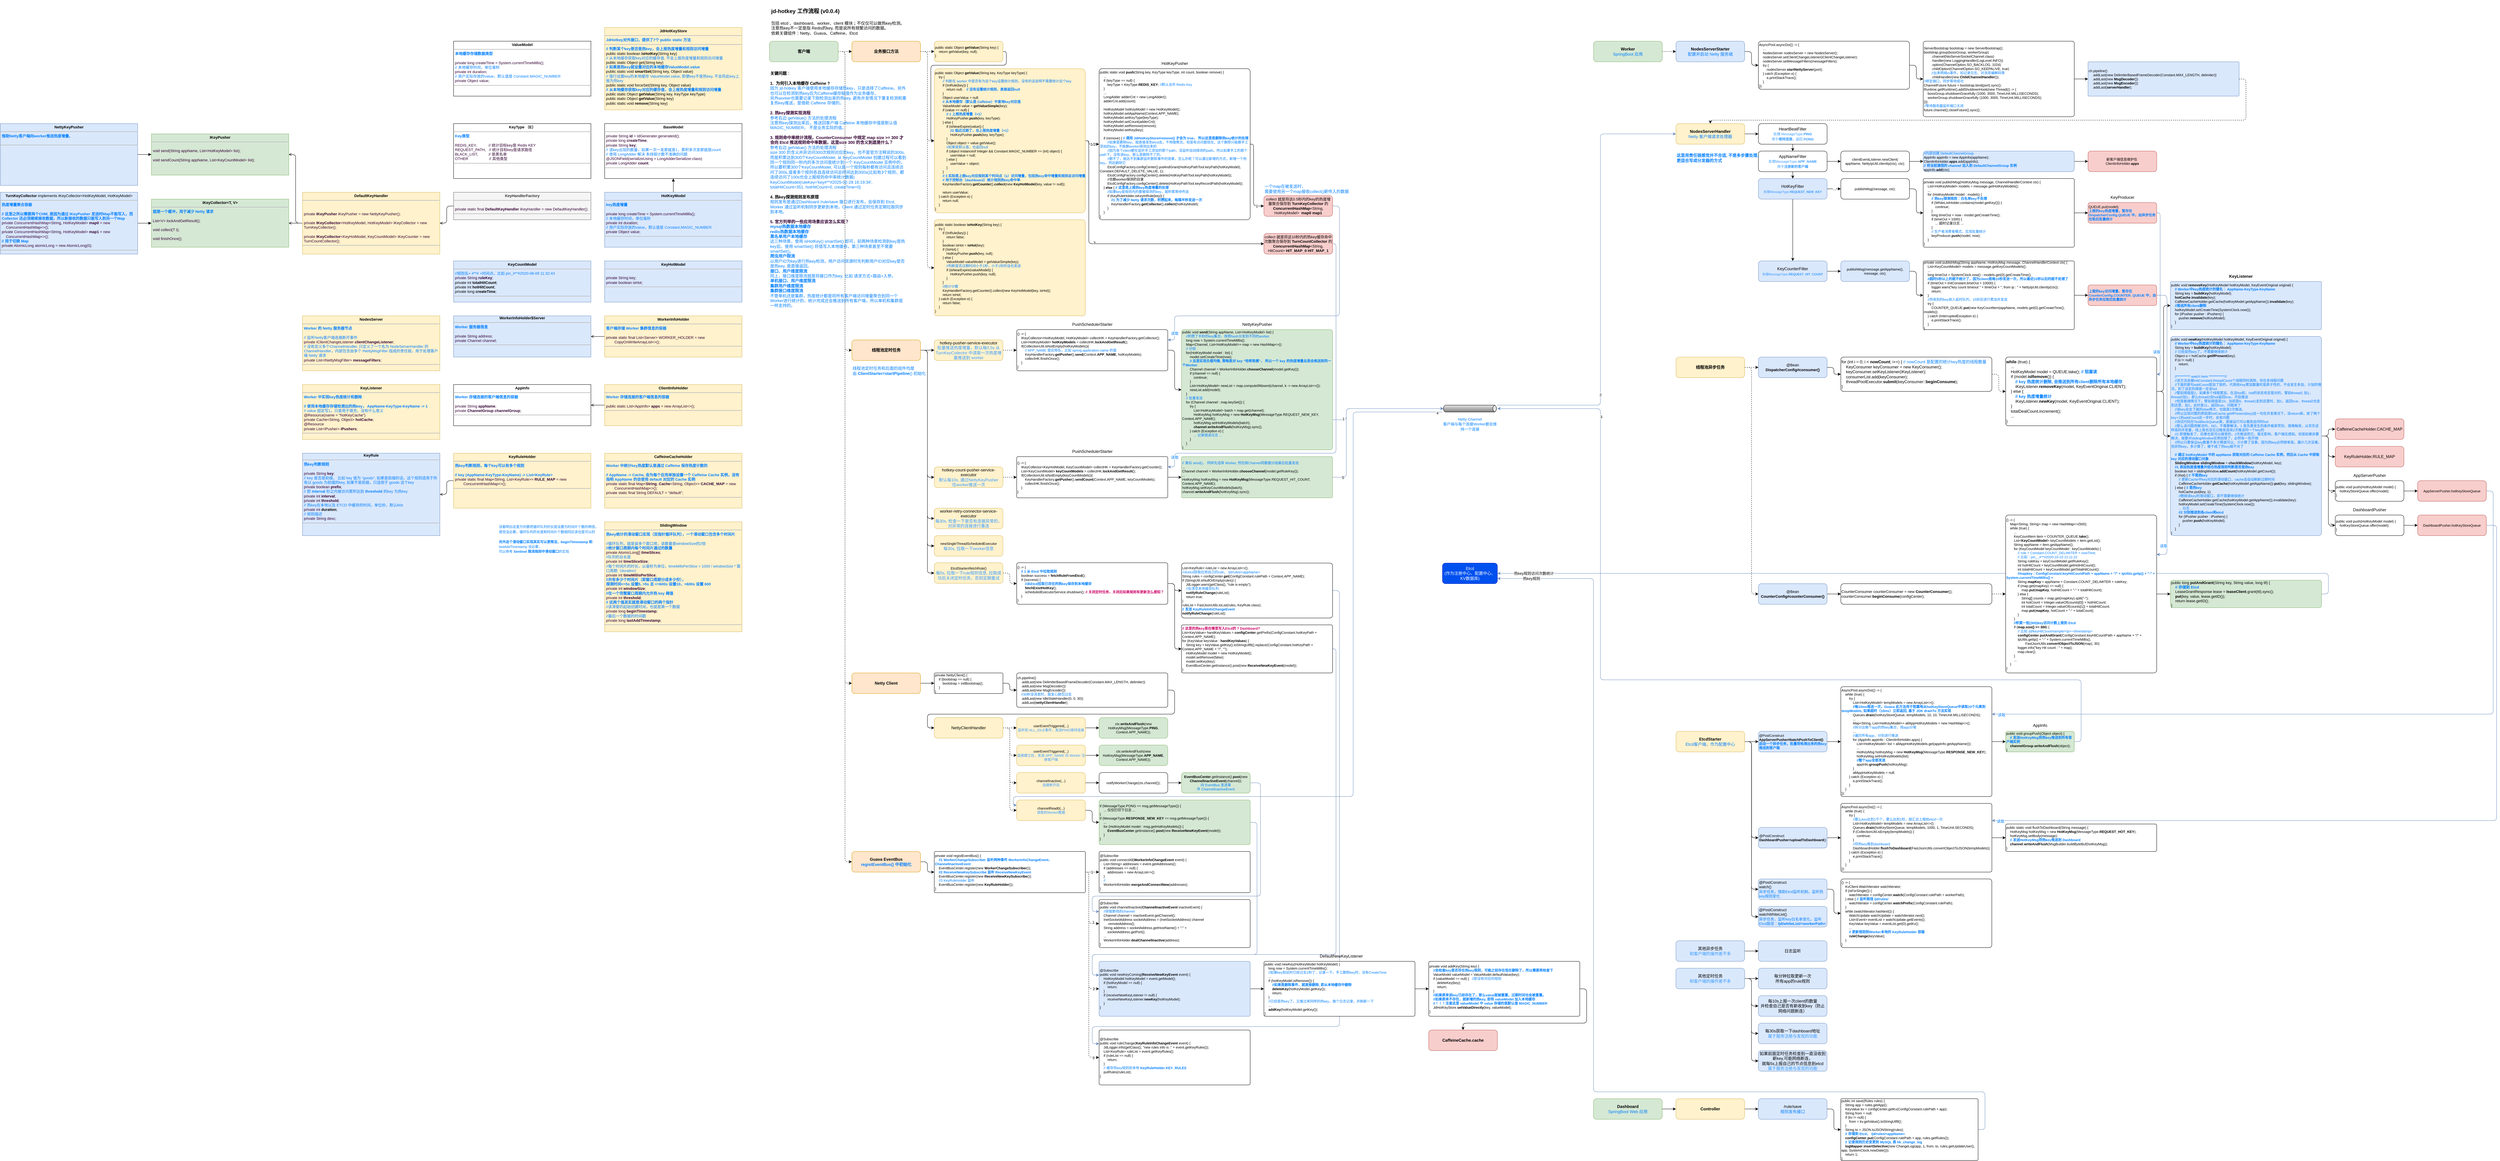 <mxfile version="21.6.5" type="device">
  <diagram name="第 1 页" id="wWyYOEXiXQ54DeoDZmTa">
    <mxGraphModel dx="3867" dy="925" grid="1" gridSize="10" guides="0" tooltips="1" connect="1" arrows="1" fold="1" page="1" pageScale="1" pageWidth="1169" pageHeight="827" math="0" shadow="0">
      <root>
        <mxCell id="0" />
        <mxCell id="1" parent="0" />
        <mxCell id="y0gIganFQs9rjsJ_vc2o-265" style="edgeStyle=orthogonalEdgeStyle;rounded=1;orthogonalLoop=1;jettySize=auto;html=1;exitX=1;exitY=0.5;exitDx=0;exitDy=0;entryX=0;entryY=0.25;entryDx=0;entryDy=0;fillColor=#dae8fc;strokeColor=#6c8ebf;" edge="1" parent="1" source="y0gIganFQs9rjsJ_vc2o-263" target="y0gIganFQs9rjsJ_vc2o-225">
          <mxGeometry relative="1" as="geometry">
            <Array as="points">
              <mxPoint x="1700" y="1720" />
              <mxPoint x="1700" y="2990" />
              <mxPoint x="980" y="2990" />
              <mxPoint x="980" y="3040" />
            </Array>
          </mxGeometry>
        </mxCell>
        <mxCell id="y0gIganFQs9rjsJ_vc2o-257" style="edgeStyle=orthogonalEdgeStyle;rounded=1;orthogonalLoop=1;jettySize=auto;html=1;exitX=1;exitY=0.5;exitDx=0;exitDy=0;entryX=1;entryY=0.5;entryDx=0;entryDy=0;fillColor=#dae8fc;strokeColor=#6c8ebf;" edge="1" parent="1" source="y0gIganFQs9rjsJ_vc2o-245" target="y0gIganFQs9rjsJ_vc2o-256">
          <mxGeometry relative="1" as="geometry" />
        </mxCell>
        <mxCell id="y0gIganFQs9rjsJ_vc2o-258" value="热key规则访问次数统计" style="edgeLabel;html=1;align=center;verticalAlign=middle;resizable=0;points=[];" vertex="1" connectable="0" parent="y0gIganFQs9rjsJ_vc2o-257">
          <mxGeometry x="0.962" y="2" relative="1" as="geometry">
            <mxPoint x="58" y="-2" as="offset" />
          </mxGeometry>
        </mxCell>
        <mxCell id="y0gIganFQs9rjsJ_vc2o-128" value="&lt;div&gt;&lt;b&gt;while&lt;/b&gt; (true) {&lt;/div&gt;&lt;div&gt;&amp;nbsp; &amp;nbsp; ...&lt;/div&gt;&lt;div&gt;&amp;nbsp; &amp;nbsp; HotKeyModel model = QUEUE.take(); &lt;font color=&quot;#007fff&quot;&gt;&lt;b&gt;// 阻塞读&lt;/b&gt;&lt;/font&gt;&lt;/div&gt;&lt;div&gt;&amp;nbsp; &amp;nbsp; if (model.&lt;b&gt;isRemove&lt;/b&gt;()) {&lt;/div&gt;&lt;div&gt;&lt;b&gt;&lt;font color=&quot;#007fff&quot;&gt;&lt;span style=&quot;&quot;&gt;&lt;span style=&quot;white-space: pre;&quot;&gt;&amp;nbsp;&amp;nbsp;&amp;nbsp;&amp;nbsp;    &lt;/span&gt;&lt;/span&gt;// key 热度统计删除, 会推送到所有client删除所有本地缓存&lt;/font&gt;&lt;br&gt;&lt;/b&gt;&lt;/div&gt;&lt;div&gt;&amp;nbsp; &amp;nbsp; &amp;nbsp; &amp;nbsp; iKeyListener.&lt;b&gt;removeKey&lt;/b&gt;(model, KeyEventOriginal.CLIENT);&lt;/div&gt;&lt;div&gt;&amp;nbsp; &amp;nbsp; } else {&lt;/div&gt;&lt;font color=&quot;#007fff&quot;&gt;&lt;b&gt;&lt;span style=&quot;white-space: pre;&quot;&gt;&#x9;&lt;/span&gt;// key 热度增量统计&lt;/b&gt;&lt;/font&gt;&lt;div&gt;&amp;nbsp; &amp;nbsp; &amp;nbsp; &amp;nbsp; iKeyListener.&lt;b&gt;newKey&lt;/b&gt;(model, KeyEventOriginal.CLIENT);&lt;/div&gt;&lt;div&gt;&amp;nbsp; &amp;nbsp; }&lt;/div&gt;&lt;div&gt;&amp;nbsp; &amp;nbsp; totalDealCount.increment();&lt;/div&gt;&lt;div&gt;&amp;nbsp; &amp;nbsp; ...&lt;/div&gt;&lt;div&gt;}&lt;/div&gt;" style="rounded=1;whiteSpace=wrap;html=1;fontSize=12;align=left;arcSize=4;" vertex="1" parent="1">
          <mxGeometry x="3640.18" y="1040" width="440" height="200" as="geometry" />
        </mxCell>
        <mxCell id="y0gIganFQs9rjsJ_vc2o-1" value="&lt;h1&gt;&lt;font style=&quot;font-size: 16px;&quot;&gt;jd-hotkey 工作流程 (v0.0.4)&lt;/font&gt;&lt;/h1&gt;&lt;p&gt;包括 etcd 、dashboard、worker、client 模块；不仅仅可以做热key检测。&lt;br&gt;注意热key不一定是指 Redis的key, 而是说所有频繁访问的数据。&lt;br&gt;依赖关键组件：Netty、Guava、Caffeine、Etcd&lt;/p&gt;" style="text;html=1;strokeColor=none;fillColor=none;spacing=5;spacingTop=-20;whiteSpace=wrap;overflow=hidden;rounded=0;" vertex="1" parent="1">
          <mxGeometry x="40" y="10" width="550" height="100" as="geometry" />
        </mxCell>
        <mxCell id="y0gIganFQs9rjsJ_vc2o-7" style="edgeStyle=orthogonalEdgeStyle;rounded=1;orthogonalLoop=1;jettySize=auto;html=1;exitX=1;exitY=0.5;exitDx=0;exitDy=0;dashed=1;" edge="1" parent="1" source="y0gIganFQs9rjsJ_vc2o-2" target="y0gIganFQs9rjsJ_vc2o-6">
          <mxGeometry relative="1" as="geometry" />
        </mxCell>
        <mxCell id="y0gIganFQs9rjsJ_vc2o-17" style="edgeStyle=orthogonalEdgeStyle;rounded=1;orthogonalLoop=1;jettySize=auto;html=1;exitX=1;exitY=0.5;exitDx=0;exitDy=0;entryX=0;entryY=0.5;entryDx=0;entryDy=0;dashed=1;" edge="1" parent="1" source="y0gIganFQs9rjsJ_vc2o-2" target="y0gIganFQs9rjsJ_vc2o-16">
          <mxGeometry relative="1" as="geometry" />
        </mxCell>
        <mxCell id="y0gIganFQs9rjsJ_vc2o-21" style="edgeStyle=orthogonalEdgeStyle;rounded=1;orthogonalLoop=1;jettySize=auto;html=1;exitX=1;exitY=0.5;exitDx=0;exitDy=0;entryX=0;entryY=0.5;entryDx=0;entryDy=0;dashed=1;" edge="1" parent="1" source="y0gIganFQs9rjsJ_vc2o-2" target="y0gIganFQs9rjsJ_vc2o-19">
          <mxGeometry relative="1" as="geometry" />
        </mxCell>
        <mxCell id="y0gIganFQs9rjsJ_vc2o-178" style="edgeStyle=orthogonalEdgeStyle;rounded=1;orthogonalLoop=1;jettySize=auto;html=1;exitX=1;exitY=0.5;exitDx=0;exitDy=0;entryX=0;entryY=0.5;entryDx=0;entryDy=0;dashed=1;" edge="1" parent="1" source="y0gIganFQs9rjsJ_vc2o-2" target="y0gIganFQs9rjsJ_vc2o-18">
          <mxGeometry relative="1" as="geometry" />
        </mxCell>
        <mxCell id="y0gIganFQs9rjsJ_vc2o-2" value="&lt;b style=&quot;font-size: 12px;&quot;&gt;客户端&lt;/b&gt;" style="rounded=1;whiteSpace=wrap;html=1;fillColor=#d5e8d4;strokeColor=#82b366;fontSize=12;" vertex="1" parent="1">
          <mxGeometry x="40" y="120" width="200" height="60" as="geometry" />
        </mxCell>
        <mxCell id="y0gIganFQs9rjsJ_vc2o-3" value="&lt;p style=&quot;margin: 4px 0px 0px; text-align: center; font-size: 11px;&quot;&gt;&lt;b style=&quot;font-size: 11px;&quot;&gt;JdHotKeyStore&lt;/b&gt;&lt;br style=&quot;font-size: 11px;&quot;&gt;&lt;/p&gt;&lt;hr style=&quot;font-size: 11px;&quot;&gt;&lt;p style=&quot;margin: 0px 0px 0px 4px; font-size: 11px;&quot;&gt;&lt;font color=&quot;#007fff&quot;&gt;&lt;b&gt;JdHotkey对外接口，提供了7个 public static 方法&lt;/b&gt;&lt;/font&gt;&lt;/p&gt;&lt;hr style=&quot;font-size: 11px;&quot;&gt;&lt;p style=&quot;margin: 0px 0px 0px 4px;&quot;&gt;&lt;b&gt;&lt;font color=&quot;#007fff&quot;&gt;// 判断某个key是否是热key，&lt;/font&gt;&lt;font color=&quot;#007fff&quot;&gt;会上报热度增量和规则访问增量&lt;/font&gt;&lt;/b&gt;&lt;/p&gt;&lt;p style=&quot;margin: 0px 0px 0px 4px;&quot;&gt;public static boolean &lt;b&gt;isHotKey&lt;/b&gt;(String key)&lt;br&gt;&lt;/p&gt;&lt;p style=&quot;margin: 0px 0px 0px 4px;&quot;&gt;&lt;font color=&quot;#007fff&quot;&gt;// 从本地缓存获取key对应的缓存值, 不会上报热度增量和规则访问增量&lt;/font&gt;&lt;/p&gt;&lt;p style=&quot;margin: 0px 0px 0px 4px;&quot;&gt;public static Object get(String key)&lt;br&gt;&lt;/p&gt;&lt;p style=&quot;margin: 0px 0px 0px 4px;&quot;&gt;&lt;font color=&quot;#007fff&quot;&gt;&lt;b&gt;// 如果是热key就设置对应的本地缓存ValueModel.value&lt;/b&gt;&lt;/font&gt;&lt;/p&gt;&lt;p style=&quot;margin: 0px 0px 0px 4px;&quot;&gt;public static void &lt;b&gt;smartSet&lt;/b&gt;(String key, Object value)&lt;br&gt;&lt;/p&gt;&lt;p style=&quot;margin: 0px 0px 0px 4px;&quot;&gt;&lt;font color=&quot;#007fff&quot;&gt;// 强行设置key的本地缓存 ValueModel.value, 即便key不是热key, 不会将此key上报为热key&lt;/font&gt;&lt;/p&gt;&lt;p style=&quot;margin: 0px 0px 0px 4px;&quot;&gt;public static void forceSet(String key, Object value)&lt;br&gt;&lt;/p&gt;&lt;p style=&quot;margin: 0px 0px 0px 4px;&quot;&gt;&lt;font color=&quot;#007fff&quot;&gt;&lt;b&gt;// 从本地缓存获取key对应的缓存值，会上报热度增量和规则访问增量&lt;/b&gt;&lt;/font&gt;&lt;/p&gt;&lt;p style=&quot;margin: 0px 0px 0px 4px;&quot;&gt;public static Object &lt;b&gt;getValue&lt;/b&gt;(String key, KeyType keyType)&lt;br&gt;&lt;/p&gt;&lt;p style=&quot;margin: 0px 0px 0px 4px;&quot;&gt;public static Object &lt;b&gt;getValue&lt;/b&gt;(String key)&lt;br&gt;&lt;/p&gt;&lt;p style=&quot;margin: 0px 0px 0px 4px;&quot;&gt;public static void &lt;b&gt;remove&lt;/b&gt;(String key)&lt;br&gt;&lt;/p&gt;" style="verticalAlign=top;align=left;overflow=fill;fontSize=11;fontFamily=Helvetica;html=1;whiteSpace=wrap;fillColor=#fff2cc;strokeColor=#d6b656;" vertex="1" parent="1">
          <mxGeometry x="-440" y="80" width="400" height="240" as="geometry" />
        </mxCell>
        <mxCell id="y0gIganFQs9rjsJ_vc2o-12" style="edgeStyle=orthogonalEdgeStyle;rounded=1;orthogonalLoop=1;jettySize=auto;html=1;exitX=1;exitY=0.5;exitDx=0;exitDy=0;entryX=0;entryY=0.5;entryDx=0;entryDy=0;" edge="1" parent="1" source="y0gIganFQs9rjsJ_vc2o-4" target="y0gIganFQs9rjsJ_vc2o-11">
          <mxGeometry relative="1" as="geometry">
            <Array as="points">
              <mxPoint x="730" y="150" />
              <mxPoint x="730" y="190" />
              <mxPoint x="510" y="190" />
              <mxPoint x="510" y="410" />
            </Array>
          </mxGeometry>
        </mxCell>
        <mxCell id="y0gIganFQs9rjsJ_vc2o-4" value="&lt;div&gt;public static Object &lt;b&gt;getValue&lt;/b&gt;(String key) {&lt;/div&gt;&lt;div&gt;&amp;nbsp; &amp;nbsp; return getValue(key, null);&lt;/div&gt;&lt;div&gt;}&lt;/div&gt;" style="whiteSpace=wrap;html=1;fontSize=10;rounded=1;fillColor=#fff2cc;strokeColor=#d6b656;align=left;" vertex="1" parent="1">
          <mxGeometry x="520" y="120" width="200" height="60" as="geometry" />
        </mxCell>
        <mxCell id="y0gIganFQs9rjsJ_vc2o-8" style="edgeStyle=orthogonalEdgeStyle;rounded=1;orthogonalLoop=1;jettySize=auto;html=1;exitX=1;exitY=0.5;exitDx=0;exitDy=0;dashed=1;" edge="1" parent="1" source="y0gIganFQs9rjsJ_vc2o-6" target="y0gIganFQs9rjsJ_vc2o-4">
          <mxGeometry relative="1" as="geometry" />
        </mxCell>
        <mxCell id="y0gIganFQs9rjsJ_vc2o-13" style="edgeStyle=orthogonalEdgeStyle;rounded=1;orthogonalLoop=1;jettySize=auto;html=1;exitX=1;exitY=0.5;exitDx=0;exitDy=0;entryX=0;entryY=0.5;entryDx=0;entryDy=0;dashed=1;" edge="1" parent="1" source="y0gIganFQs9rjsJ_vc2o-6" target="y0gIganFQs9rjsJ_vc2o-11">
          <mxGeometry relative="1" as="geometry" />
        </mxCell>
        <mxCell id="y0gIganFQs9rjsJ_vc2o-6" value="&lt;b style=&quot;font-size: 12px;&quot;&gt;业务接口方法&lt;/b&gt;" style="rounded=1;whiteSpace=wrap;html=1;fillColor=#ffe6cc;strokeColor=#d79b00;fontSize=12;" vertex="1" parent="1">
          <mxGeometry x="280" y="120" width="200" height="60" as="geometry" />
        </mxCell>
        <mxCell id="y0gIganFQs9rjsJ_vc2o-9" value="&lt;div&gt;public static boolean &lt;b&gt;isHotKey&lt;/b&gt;(String key) {&lt;/div&gt;&lt;div&gt;&amp;nbsp; &amp;nbsp; try {&lt;/div&gt;&lt;div&gt;&amp;nbsp; &amp;nbsp; &amp;nbsp; &amp;nbsp; if (!inRule(key)) {&lt;/div&gt;&lt;div&gt;&amp;nbsp; &amp;nbsp; &amp;nbsp; &amp;nbsp; &amp;nbsp; &amp;nbsp; return false;&lt;/div&gt;&lt;div&gt;&amp;nbsp; &amp;nbsp; &amp;nbsp; &amp;nbsp; }&lt;/div&gt;&lt;div&gt;&amp;nbsp; &amp;nbsp; &amp;nbsp; &amp;nbsp; boolean isHot = &lt;b&gt;isHot&lt;/b&gt;(key);&lt;/div&gt;&lt;div&gt;&amp;nbsp; &amp;nbsp; &amp;nbsp; &amp;nbsp; if (!isHot) {&lt;/div&gt;&lt;div&gt;&amp;nbsp; &amp;nbsp; &amp;nbsp; &amp;nbsp; &amp;nbsp; &amp;nbsp; HotKeyPusher.&lt;b&gt;push&lt;/b&gt;(key, null);&lt;/div&gt;&lt;div&gt;&amp;nbsp; &amp;nbsp; &amp;nbsp; &amp;nbsp; } else {&lt;/div&gt;&lt;div&gt;&amp;nbsp; &amp;nbsp; &amp;nbsp; &amp;nbsp; &amp;nbsp; &amp;nbsp; ValueModel valueModel = getValueSimple(key);&lt;/div&gt;&lt;div&gt;&lt;font color=&quot;#007fff&quot;&gt;&amp;nbsp; &amp;nbsp; &amp;nbsp; &amp;nbsp; &amp;nbsp; &amp;nbsp; //判断是否过期时间小于1秒，小于1秒的话也发送&lt;/font&gt;&lt;/div&gt;&lt;div&gt;&amp;nbsp; &amp;nbsp; &amp;nbsp; &amp;nbsp; &amp;nbsp; &amp;nbsp; if (isNearExpire(valueModel)) {&lt;/div&gt;&lt;div&gt;&amp;nbsp; &amp;nbsp; &amp;nbsp; &amp;nbsp; &amp;nbsp; &amp;nbsp; &amp;nbsp; &amp;nbsp; HotKeyPusher.push(key, null);&lt;/div&gt;&lt;div&gt;&amp;nbsp; &amp;nbsp; &amp;nbsp; &amp;nbsp; &amp;nbsp; &amp;nbsp; }&lt;/div&gt;&lt;div&gt;&amp;nbsp; &amp;nbsp; &amp;nbsp; &amp;nbsp; }&lt;/div&gt;&lt;div&gt;&lt;font color=&quot;#007fff&quot;&gt;&amp;nbsp; &amp;nbsp; &amp;nbsp; &amp;nbsp; //统计计数&lt;/font&gt;&lt;/div&gt;&lt;div&gt;&amp;nbsp; &amp;nbsp; &amp;nbsp; &amp;nbsp; KeyHandlerFactory.getCounter().collect(new KeyHotModel(key, isHot));&lt;/div&gt;&lt;div&gt;&amp;nbsp; &amp;nbsp; &amp;nbsp; &amp;nbsp; return isHot;&lt;/div&gt;&lt;div&gt;&amp;nbsp; &amp;nbsp; } catch (Exception e) {&lt;/div&gt;&lt;div&gt;&amp;nbsp; &amp;nbsp; &amp;nbsp; &amp;nbsp; return false;&lt;/div&gt;&lt;div&gt;&amp;nbsp; &amp;nbsp; }&lt;/div&gt;&lt;div&gt;}&lt;/div&gt;" style="whiteSpace=wrap;html=1;fontSize=10;rounded=1;fillColor=#fff2cc;strokeColor=#d6b656;align=left;arcSize=3;" vertex="1" parent="1">
          <mxGeometry x="520" y="640" width="440" height="280" as="geometry" />
        </mxCell>
        <mxCell id="y0gIganFQs9rjsJ_vc2o-10" style="edgeStyle=orthogonalEdgeStyle;rounded=1;orthogonalLoop=1;jettySize=auto;html=1;exitX=1;exitY=0.5;exitDx=0;exitDy=0;dashed=1;entryX=0;entryY=0.5;entryDx=0;entryDy=0;" edge="1" parent="1" target="y0gIganFQs9rjsJ_vc2o-9" source="y0gIganFQs9rjsJ_vc2o-6">
          <mxGeometry relative="1" as="geometry">
            <mxPoint x="480" y="230" as="sourcePoint" />
            <Array as="points">
              <mxPoint x="500" y="150" />
              <mxPoint x="500" y="780" />
            </Array>
          </mxGeometry>
        </mxCell>
        <mxCell id="y0gIganFQs9rjsJ_vc2o-24" value="" style="edgeStyle=orthogonalEdgeStyle;rounded=1;orthogonalLoop=1;jettySize=auto;html=1;" edge="1" parent="1" source="y0gIganFQs9rjsJ_vc2o-11" target="y0gIganFQs9rjsJ_vc2o-23">
          <mxGeometry relative="1" as="geometry">
            <Array as="points">
              <mxPoint x="970" y="410" />
              <mxPoint x="970" y="420" />
            </Array>
          </mxGeometry>
        </mxCell>
        <mxCell id="y0gIganFQs9rjsJ_vc2o-52" value="1/2" style="edgeLabel;html=1;align=center;verticalAlign=middle;resizable=0;points=[];" vertex="1" connectable="0" parent="y0gIganFQs9rjsJ_vc2o-24">
          <mxGeometry x="0.285" relative="1" as="geometry">
            <mxPoint as="offset" />
          </mxGeometry>
        </mxCell>
        <mxCell id="y0gIganFQs9rjsJ_vc2o-53" style="edgeStyle=orthogonalEdgeStyle;rounded=1;orthogonalLoop=1;jettySize=auto;html=1;exitX=1;exitY=0.5;exitDx=0;exitDy=0;entryX=0;entryY=0.5;entryDx=0;entryDy=0;" edge="1" parent="1" source="y0gIganFQs9rjsJ_vc2o-11" target="y0gIganFQs9rjsJ_vc2o-51">
          <mxGeometry relative="1" as="geometry">
            <Array as="points">
              <mxPoint x="970" y="410" />
              <mxPoint x="970" y="710" />
            </Array>
          </mxGeometry>
        </mxCell>
        <mxCell id="y0gIganFQs9rjsJ_vc2o-54" value="3" style="edgeLabel;html=1;align=center;verticalAlign=middle;resizable=0;points=[];" vertex="1" connectable="0" parent="y0gIganFQs9rjsJ_vc2o-53">
          <mxGeometry x="-0.206" y="3" relative="1" as="geometry">
            <mxPoint as="offset" />
          </mxGeometry>
        </mxCell>
        <mxCell id="y0gIganFQs9rjsJ_vc2o-11" value="&lt;div style=&quot;font-size: 10px;&quot;&gt;public static Object &lt;b style=&quot;font-size: 10px;&quot;&gt;getValue&lt;/b&gt;(String key, KeyType keyType) {&lt;/div&gt;&lt;div style=&quot;font-size: 10px;&quot;&gt;&amp;nbsp; &amp;nbsp; try {&lt;/div&gt;&lt;div style=&quot;font-size: 10px;&quot;&gt;&lt;font color=&quot;#007fff&quot; style=&quot;font-size: 10px;&quot;&gt;&amp;nbsp; &amp;nbsp; &amp;nbsp; &amp;nbsp; // 判断在 worker 中是否有为这个key设置统计规则，没有的话说明不需要统计这个key&lt;/font&gt;&lt;/div&gt;&lt;div style=&quot;font-size: 10px;&quot;&gt;&amp;nbsp; &amp;nbsp; &amp;nbsp; &amp;nbsp; if (!inRule(key)) {&lt;/div&gt;&lt;div style=&quot;font-size: 10px;&quot;&gt;&amp;nbsp; &amp;nbsp; &amp;nbsp; &amp;nbsp; &amp;nbsp; &amp;nbsp; return null;&lt;span style=&quot;font-size: 10px;&quot;&gt;&lt;span style=&quot;font-size: 10px;&quot;&gt;&amp;nbsp;&amp;nbsp;&amp;nbsp;&amp;nbsp;&lt;/span&gt;&lt;/span&gt;&lt;font color=&quot;#007fff&quot; style=&quot;font-size: 10px;&quot;&gt;&lt;b style=&quot;font-size: 10px;&quot;&gt;// 没有设置统计规则，直接返回null&lt;/b&gt;&lt;/font&gt;&lt;/div&gt;&lt;div style=&quot;font-size: 10px;&quot;&gt;&amp;nbsp; &amp;nbsp; &amp;nbsp; &amp;nbsp; }&lt;/div&gt;&lt;div style=&quot;font-size: 10px;&quot;&gt;&amp;nbsp; &amp;nbsp; &amp;nbsp; &amp;nbsp; Object userValue = null;&lt;/div&gt;&lt;div style=&quot;font-size: 10px;&quot;&gt;&lt;font color=&quot;#007fff&quot; style=&quot;font-size: 10px;&quot;&gt;&lt;b style=&quot;font-size: 10px;&quot;&gt;&amp;nbsp; &amp;nbsp; &amp;nbsp; &amp;nbsp; // 从本地缓存（默认是 Caffeine）中查询key对应值&lt;/b&gt;&lt;/font&gt;&lt;/div&gt;&lt;div style=&quot;font-size: 10px;&quot;&gt;&amp;nbsp; &amp;nbsp; &amp;nbsp; &amp;nbsp; ValueModel value = &lt;b style=&quot;font-size: 10px;&quot;&gt;getValueSimple&lt;/b&gt;(key);&lt;/div&gt;&lt;div style=&quot;font-size: 10px;&quot;&gt;&amp;nbsp; &amp;nbsp; &amp;nbsp; &amp;nbsp; if (value == null) {&lt;/div&gt;&lt;div style=&quot;font-size: 10px;&quot;&gt;&lt;font color=&quot;#007fff&quot; style=&quot;font-size: 10px;&quot;&gt;&lt;b style=&quot;font-size: 10px;&quot;&gt;&lt;span style=&quot;font-size: 10px;&quot;&gt;&amp;nbsp;&amp;nbsp;&amp;nbsp;&amp;nbsp;&lt;/span&gt;&amp;nbsp; &amp;nbsp; &amp;nbsp; &amp;nbsp; // 1 上报热度增量（+1）&lt;br style=&quot;font-size: 10px;&quot;&gt;&lt;/b&gt;&lt;/font&gt;&lt;/div&gt;&lt;div style=&quot;font-size: 10px;&quot;&gt;&amp;nbsp; &amp;nbsp; &amp;nbsp; &amp;nbsp; &amp;nbsp; &amp;nbsp; HotKeyPusher.&lt;b style=&quot;font-size: 10px;&quot;&gt;push&lt;/b&gt;(key, keyType);&lt;/div&gt;&lt;div style=&quot;font-size: 10px;&quot;&gt;&amp;nbsp; &amp;nbsp; &amp;nbsp; &amp;nbsp; } else {&lt;/div&gt;&lt;div style=&quot;font-size: 10px;&quot;&gt;&amp;nbsp; &amp;nbsp; &amp;nbsp; &amp;nbsp; &amp;nbsp; &amp;nbsp; if (isNearExpire(value)) {&lt;/div&gt;&lt;div style=&quot;font-size: 10px;&quot;&gt;&amp;nbsp; &amp;nbsp; &amp;nbsp; &amp;nbsp; &amp;nbsp; &amp;nbsp; &amp;nbsp; &amp;nbsp; &lt;font color=&quot;#007fff&quot; style=&quot;font-size: 10px;&quot;&gt;&lt;b style=&quot;font-size: 10px;&quot;&gt;//2 临近过期了，也上报热度增量（+1）&lt;/b&gt;&lt;/font&gt;&lt;/div&gt;&lt;div style=&quot;font-size: 10px;&quot;&gt;&lt;span style=&quot;white-space: pre; font-size: 10px;&quot;&gt;&#x9;&lt;/span&gt;&amp;nbsp; &amp;nbsp; &amp;nbsp; &amp;nbsp; HotKeyPusher.&lt;b style=&quot;font-size: 10px;&quot;&gt;push&lt;/b&gt;(key, keyType);&lt;/div&gt;&lt;div style=&quot;font-size: 10px;&quot;&gt;&amp;nbsp; &amp;nbsp; &amp;nbsp; &amp;nbsp; &amp;nbsp; &amp;nbsp; }&lt;/div&gt;&lt;div style=&quot;font-size: 10px;&quot;&gt;&amp;nbsp; &amp;nbsp; &amp;nbsp; &amp;nbsp; &amp;nbsp; &amp;nbsp; Object object = value.getValue();&lt;/div&gt;&lt;div style=&quot;font-size: 10px;&quot;&gt;&lt;font color=&quot;#007fff&quot; style=&quot;font-size: 10px;&quot;&gt;&amp;nbsp; &amp;nbsp; &amp;nbsp; &amp;nbsp; &amp;nbsp; &amp;nbsp; //如果是默认值，也返回null&lt;/font&gt;&lt;/div&gt;&lt;div style=&quot;font-size: 10px;&quot;&gt;&amp;nbsp; &amp;nbsp; &amp;nbsp; &amp;nbsp; &amp;nbsp; &amp;nbsp; if (object instanceof Integer &amp;amp;&amp;amp; Constant.MAGIC_NUMBER == (int) object) {&lt;/div&gt;&lt;div style=&quot;font-size: 10px;&quot;&gt;&amp;nbsp; &amp;nbsp; &amp;nbsp; &amp;nbsp; &amp;nbsp; &amp;nbsp; &amp;nbsp; &amp;nbsp; userValue = null;&lt;/div&gt;&lt;div style=&quot;font-size: 10px;&quot;&gt;&amp;nbsp; &amp;nbsp; &amp;nbsp; &amp;nbsp; &amp;nbsp; &amp;nbsp; } else {&lt;/div&gt;&lt;div style=&quot;font-size: 10px;&quot;&gt;&amp;nbsp; &amp;nbsp; &amp;nbsp; &amp;nbsp; &amp;nbsp; &amp;nbsp; &amp;nbsp; &amp;nbsp; userValue = object;&lt;/div&gt;&lt;div style=&quot;font-size: 10px;&quot;&gt;&amp;nbsp; &amp;nbsp; &amp;nbsp; &amp;nbsp; &amp;nbsp; &amp;nbsp; }&lt;/div&gt;&lt;div style=&quot;font-size: 10px;&quot;&gt;&amp;nbsp; &amp;nbsp; &amp;nbsp; &amp;nbsp; }&lt;/div&gt;&lt;div style=&quot;font-size: 10px;&quot;&gt;&lt;font color=&quot;#007fff&quot; style=&quot;font-size: 10px;&quot;&gt;&lt;b style=&quot;font-size: 10px;&quot;&gt;&amp;nbsp; &amp;nbsp; &amp;nbsp; &amp;nbsp; // 3 实际是上报key对应规则某个时间点（s）访问增量，包括热key命中增量和规则总访问增量&lt;br&gt;&amp;nbsp; &amp;nbsp; &amp;nbsp; &amp;nbsp; // 用于控制台（dashboard）统计规则热key命中率&lt;/b&gt;&lt;/font&gt;&lt;/div&gt;&lt;div style=&quot;font-size: 10px;&quot;&gt;&amp;nbsp; &amp;nbsp; &amp;nbsp; &amp;nbsp; KeyHandlerFactory.&lt;b style=&quot;font-size: 10px;&quot;&gt;getCounter&lt;/b&gt;().&lt;b style=&quot;font-size: 10px;&quot;&gt;collect&lt;/b&gt;(new &lt;b style=&quot;font-size: 10px;&quot;&gt;KeyHotModel&lt;/b&gt;(key, value != null));&lt;/div&gt;&lt;div style=&quot;font-size: 10px;&quot;&gt;&lt;br style=&quot;font-size: 10px;&quot;&gt;&lt;/div&gt;&lt;div style=&quot;font-size: 10px;&quot;&gt;&amp;nbsp; &amp;nbsp; &amp;nbsp; &amp;nbsp; return userValue;&lt;/div&gt;&lt;div style=&quot;font-size: 10px;&quot;&gt;&amp;nbsp; &amp;nbsp; } catch (Exception e) {&lt;/div&gt;&lt;div style=&quot;font-size: 10px;&quot;&gt;&amp;nbsp; &amp;nbsp; &amp;nbsp; &amp;nbsp; return null;&lt;/div&gt;&lt;div style=&quot;font-size: 10px;&quot;&gt;&amp;nbsp; &amp;nbsp; }&lt;/div&gt;&lt;div style=&quot;font-size: 10px;&quot;&gt;}&lt;/div&gt;" style="whiteSpace=wrap;html=1;fontSize=10;rounded=1;fillColor=#fff2cc;strokeColor=#d6b656;align=left;arcSize=3;" vertex="1" parent="1">
          <mxGeometry x="520" y="200" width="440" height="420" as="geometry" />
        </mxCell>
        <mxCell id="y0gIganFQs9rjsJ_vc2o-31" style="edgeStyle=orthogonalEdgeStyle;rounded=1;orthogonalLoop=1;jettySize=auto;html=1;exitX=1;exitY=0.5;exitDx=0;exitDy=0;" edge="1" parent="1" source="y0gIganFQs9rjsJ_vc2o-16" target="y0gIganFQs9rjsJ_vc2o-30">
          <mxGeometry relative="1" as="geometry" />
        </mxCell>
        <mxCell id="y0gIganFQs9rjsJ_vc2o-57" style="edgeStyle=orthogonalEdgeStyle;rounded=1;orthogonalLoop=1;jettySize=auto;html=1;exitX=1;exitY=0.5;exitDx=0;exitDy=0;entryX=0;entryY=0.5;entryDx=0;entryDy=0;" edge="1" parent="1" source="y0gIganFQs9rjsJ_vc2o-16" target="y0gIganFQs9rjsJ_vc2o-56">
          <mxGeometry relative="1" as="geometry" />
        </mxCell>
        <mxCell id="y0gIganFQs9rjsJ_vc2o-210" style="edgeStyle=orthogonalEdgeStyle;rounded=1;orthogonalLoop=1;jettySize=auto;html=1;exitX=1;exitY=0.5;exitDx=0;exitDy=0;entryX=0;entryY=0.5;entryDx=0;entryDy=0;" edge="1" parent="1" source="y0gIganFQs9rjsJ_vc2o-16" target="y0gIganFQs9rjsJ_vc2o-62">
          <mxGeometry relative="1" as="geometry" />
        </mxCell>
        <mxCell id="y0gIganFQs9rjsJ_vc2o-211" style="edgeStyle=orthogonalEdgeStyle;rounded=1;orthogonalLoop=1;jettySize=auto;html=1;exitX=1;exitY=0.5;exitDx=0;exitDy=0;entryX=0;entryY=0.5;entryDx=0;entryDy=0;" edge="1" parent="1" source="y0gIganFQs9rjsJ_vc2o-16" target="y0gIganFQs9rjsJ_vc2o-63">
          <mxGeometry relative="1" as="geometry" />
        </mxCell>
        <mxCell id="y0gIganFQs9rjsJ_vc2o-212" style="edgeStyle=orthogonalEdgeStyle;rounded=1;orthogonalLoop=1;jettySize=auto;html=1;exitX=1;exitY=0.5;exitDx=0;exitDy=0;entryX=0;entryY=0.5;entryDx=0;entryDy=0;" edge="1" parent="1" source="y0gIganFQs9rjsJ_vc2o-16" target="y0gIganFQs9rjsJ_vc2o-64">
          <mxGeometry relative="1" as="geometry" />
        </mxCell>
        <mxCell id="y0gIganFQs9rjsJ_vc2o-16" value="&lt;b style=&quot;font-size: 12px;&quot;&gt;线程池定时任务&lt;/b&gt;" style="rounded=1;whiteSpace=wrap;html=1;fillColor=#ffe6cc;strokeColor=#d79b00;fontSize=12;" vertex="1" parent="1">
          <mxGeometry x="280" y="990" width="200" height="60" as="geometry" />
        </mxCell>
        <mxCell id="y0gIganFQs9rjsJ_vc2o-180" value="" style="edgeStyle=orthogonalEdgeStyle;rounded=1;orthogonalLoop=1;jettySize=auto;html=1;" edge="1" parent="1" source="y0gIganFQs9rjsJ_vc2o-18" target="y0gIganFQs9rjsJ_vc2o-179">
          <mxGeometry relative="1" as="geometry" />
        </mxCell>
        <mxCell id="y0gIganFQs9rjsJ_vc2o-18" value="&lt;b style=&quot;font-size: 12px;&quot;&gt;Netty Client&lt;/b&gt;" style="rounded=1;whiteSpace=wrap;html=1;fillColor=#ffe6cc;strokeColor=#d79b00;fontSize=12;" vertex="1" parent="1">
          <mxGeometry x="280" y="1960" width="200" height="60" as="geometry" />
        </mxCell>
        <mxCell id="y0gIganFQs9rjsJ_vc2o-214" value="" style="edgeStyle=orthogonalEdgeStyle;rounded=1;orthogonalLoop=1;jettySize=auto;html=1;" edge="1" parent="1" source="y0gIganFQs9rjsJ_vc2o-19" target="y0gIganFQs9rjsJ_vc2o-213">
          <mxGeometry relative="1" as="geometry" />
        </mxCell>
        <mxCell id="y0gIganFQs9rjsJ_vc2o-19" value="&lt;b style=&quot;font-size: 12px;&quot;&gt;Guava EventBus&lt;/b&gt;&lt;br&gt;&lt;b&gt;&lt;font color=&quot;#007fff&quot;&gt;registEventBus() 中初始化&lt;/font&gt;&lt;/b&gt;" style="rounded=1;whiteSpace=wrap;html=1;fillColor=#ffe6cc;strokeColor=#d79b00;fontSize=12;" vertex="1" parent="1">
          <mxGeometry x="280" y="2480" width="200" height="60" as="geometry" />
        </mxCell>
        <mxCell id="y0gIganFQs9rjsJ_vc2o-15" value="&lt;div&gt;&lt;b&gt;关键问题&lt;/b&gt;：&lt;/div&gt;&lt;div&gt;&lt;br&gt;&lt;/div&gt;&lt;div&gt;&lt;b&gt;1.&amp;nbsp; 为何引入本地缓存 Caffeine ?&amp;nbsp;&lt;/b&gt;&lt;/div&gt;&lt;div&gt;&lt;font color=&quot;#007fff&quot;&gt;因为 jd-hotkey 客户端使用本地缓存存储热key，只是选择了Caffeine。另外也可以在检测到热key后为Caffeine缓存赋值作为业务缓存。&lt;/font&gt;&lt;/div&gt;&lt;div&gt;&lt;font color=&quot;#007fff&quot;&gt;另外worker也需要记录下刚检测出来的热key, 避免并发情况下重复检测和重复热key推送，是借助 Caffeine 存储的。&lt;/font&gt;&lt;/div&gt;&lt;div&gt;&lt;font color=&quot;#007fff&quot;&gt;&lt;br&gt;&lt;/font&gt;&lt;/div&gt;&lt;div&gt;&lt;b style=&quot;border-color: var(--border-color); color: rgb(51, 0, 51);&quot;&gt;2. 热key探测实现流程&lt;/b&gt;&lt;font color=&quot;#007fff&quot;&gt;&lt;br&gt;&lt;/font&gt;&lt;/div&gt;&lt;div&gt;&lt;span style=&quot;border-color: var(--border-color);&quot;&gt;&lt;font color=&quot;#007fff&quot;&gt;参考右边 getValue() 方法的处理流程&lt;/font&gt;&lt;/span&gt;&lt;/div&gt;&lt;div&gt;&lt;font color=&quot;#007fff&quot;&gt;注意热key探测出来后，推送回客户端 Caffeine 本地缓存中值是默认值&lt;/font&gt;&lt;/div&gt;&lt;font color=&quot;#007fff&quot;&gt;MAGIC_NUMBER， 不是业务实际的值。&lt;/font&gt;&lt;div&gt;&lt;span style=&quot;border-color: var(--border-color);&quot;&gt;&lt;font color=&quot;#007fff&quot;&gt;&lt;br&gt;&lt;/font&gt;&lt;/span&gt;&lt;/div&gt;&lt;div&gt;&lt;b style=&quot;border-color: var(--border-color); color: rgb(51, 0, 51);&quot;&gt;3. 规则命中率统计流程，CounterConsumer 中规定 map size &amp;gt;= 300 才会向 Etcd 推送规则命中率数据，这里size 300 的含义到底是什么？&lt;/b&gt;&lt;/div&gt;&lt;div&gt;&lt;span style=&quot;border-color: var(--border-color);&quot;&gt;&lt;font color=&quot;#007fff&quot;&gt;参考右边 getValue() 方法的处理流程&lt;/font&gt;&lt;br&gt;&lt;/span&gt;&lt;/div&gt;&lt;div&gt;&lt;font color=&quot;#007fff&quot;&gt;size 300 的含义并非访问300次规则对应的key，也不是官方注释说的300s, 而是积累达到300个KeyCountModel, 从 KeyCountModel 创建过程可以看到&lt;br&gt;同一个规则同一秒内的多次访问是统计到一个 KeyCountModel 实例中的，所以要积累300个KeyCountModel, 可以是一个规则每秒都有访问且连续访问了300s,或者多个规则各自连续访问总时间达到300s(比如有3个规则，都连续访问了100s也会上报规则命中率统计数据)&lt;/font&gt;&lt;/div&gt;&lt;div&gt;&lt;font color=&quot;#007fff&quot;&gt;KeyCountModel{ruleKey=&#39;key#**#2025-02-28 16:19:34&#39;, totalHitCount=351, hotHitCount=0, createTime=0}&lt;br&gt;&lt;/font&gt;&lt;/div&gt;&lt;div&gt;&lt;font color=&quot;#007fff&quot;&gt;&lt;br&gt;&lt;/font&gt;&lt;/div&gt;&lt;div&gt;&lt;b&gt;4. 热key探测规则发布原理&lt;/b&gt;&lt;/div&gt;&lt;div&gt;&lt;font color=&quot;#007fff&quot;&gt;规则发布是通过Dashboard&amp;nbsp;&lt;/font&gt;&lt;font color=&quot;#007fff&quot;&gt;/rule/save 接口&lt;/font&gt;&lt;span style=&quot;color: rgb(0, 127, 255); background-color: initial;&quot;&gt;进行发布，会保存到 Etcd, Worker 通过监听机制同步更新到本地，Client 通过定时任务定期拉取同步到本地。&lt;/span&gt;&lt;/div&gt;&lt;div&gt;&lt;br&gt;&lt;/div&gt;&lt;div&gt;&lt;font color=&quot;#330033&quot;&gt;&lt;b&gt;5. 官方列举的一些应用场景应该怎么实现？&lt;/b&gt;&lt;/font&gt;&lt;/div&gt;&lt;div&gt;&lt;div&gt;&lt;b&gt;&lt;font color=&quot;#007fff&quot;&gt;mysql热数据本地缓存&lt;/font&gt;&lt;/b&gt;&lt;/div&gt;&lt;div&gt;&lt;b&gt;&lt;font color=&quot;#007fff&quot;&gt;redis热数据本地缓存&lt;/font&gt;&lt;/b&gt;&lt;/div&gt;&lt;div&gt;&lt;b&gt;&lt;font color=&quot;#007fff&quot;&gt;黑名单用户本地缓存&lt;/font&gt;&lt;/b&gt;&lt;/div&gt;&lt;div&gt;&lt;font style=&quot;&quot; color=&quot;#007fff&quot;&gt;这三种场景，使用 isHotKey() smartSet() 即可，前两种场景检测到key是热key后，使用 smartSet() 将值写入本地缓存。第三种场景甚至不需要 smartSet()。&lt;/font&gt;&lt;/div&gt;&lt;div&gt;&lt;b&gt;&lt;font color=&quot;#007fff&quot;&gt;爬虫用户限流&lt;/font&gt;&lt;/b&gt;&lt;/div&gt;&lt;div&gt;&lt;font style=&quot;&quot; color=&quot;#007fff&quot;&gt;以用户ID为key进行热key检测，用户访问资源时先判断用户ID对应key是否是热key, 是直接返回。&lt;/font&gt;&lt;/div&gt;&lt;div&gt;&lt;b&gt;&lt;font color=&quot;#007fff&quot;&gt;接口、用户维度限流&lt;/font&gt;&lt;/b&gt;&lt;/div&gt;&lt;div&gt;&lt;font style=&quot;&quot; color=&quot;#007fff&quot;&gt;同上，接口维度限流就是将接口作为key, 比如 请求方式+路由+入参。&lt;/font&gt;&lt;/div&gt;&lt;div&gt;&lt;b&gt;&lt;font color=&quot;#007fff&quot;&gt;单机接口、用户维度限流&lt;/font&gt;&lt;/b&gt;&lt;/div&gt;&lt;div&gt;&lt;b&gt;&lt;font color=&quot;#007fff&quot;&gt;集群用户维度限流&lt;/font&gt;&lt;/b&gt;&lt;/div&gt;&lt;div&gt;&lt;b&gt;&lt;font color=&quot;#007fff&quot;&gt;集群接口维度限流&lt;/font&gt;&lt;/b&gt;&lt;/div&gt;&lt;/div&gt;&lt;div&gt;&lt;font style=&quot;&quot; color=&quot;#007fff&quot;&gt;不管单机还是集群，热度统计都是将所有客户端访问增量聚合到同一个Worker进行统计的，统计完成还会推送到所有客户端，所以单机和集群是一样支持的。&lt;/font&gt;&lt;/div&gt;" style="text;html=1;strokeColor=none;fillColor=none;align=left;verticalAlign=top;whiteSpace=wrap;rounded=0;" vertex="1" parent="1">
          <mxGeometry x="40" y="200" width="400" height="720" as="geometry" />
        </mxCell>
        <mxCell id="y0gIganFQs9rjsJ_vc2o-22" value="&lt;p style=&quot;margin: 4px 0px 0px; text-align: center;&quot;&gt;&lt;b&gt;ValueModel&lt;/b&gt;&lt;br style=&quot;font-size: 11px;&quot;&gt;&lt;/p&gt;&lt;hr style=&quot;font-size: 11px;&quot;&gt;&lt;p style=&quot;margin: 0px 0px 0px 4px; font-size: 11px;&quot;&gt;&lt;font color=&quot;#007fff&quot;&gt;&lt;b&gt;本地缓存存储数据类型&lt;/b&gt;&lt;/font&gt;&lt;/p&gt;&lt;p style=&quot;margin: 0px 0px 0px 4px; font-size: 11px;&quot;&gt;&lt;span style=&quot;color: rgb(0, 127, 255); background-color: initial;&quot;&gt;&lt;br&gt;&lt;/span&gt;&lt;/p&gt;&lt;p style=&quot;margin: 0px 0px 0px 4px; font-size: 11px;&quot;&gt;&lt;font color=&quot;#330033&quot;&gt;&lt;span style=&quot;background-color: initial;&quot;&gt;private long createTime = System.currentTimeMillis();&lt;/span&gt;&lt;br&gt;&lt;/font&gt;&lt;/p&gt;&lt;p style=&quot;margin: 0px 0px 0px 4px;&quot;&gt;&lt;span style=&quot;color: rgb(0, 127, 255); background-color: initial;&quot;&gt;// 本地缓存时间，单位毫秒&lt;/span&gt;&lt;/p&gt;&lt;p style=&quot;margin: 0px 0px 0px 4px;&quot;&gt;&lt;font color=&quot;#330033&quot;&gt;private int duration;&lt;/font&gt;&lt;/p&gt;&lt;p style=&quot;margin: 0px 0px 0px 4px;&quot;&gt;&lt;font color=&quot;#007fff&quot;&gt;// 用户实际存放的value，默认值是 Constant.MAGIC_NUMBER&lt;/font&gt;&lt;/p&gt;&lt;p style=&quot;margin: 0px 0px 0px 4px;&quot;&gt;&lt;font color=&quot;#330033&quot;&gt;private Object value;&lt;/font&gt;&lt;/p&gt;&lt;hr style=&quot;font-size: 11px;&quot;&gt;&lt;p style=&quot;margin: 0px 0px 0px 4px;&quot;&gt;&lt;br&gt;&lt;/p&gt;" style="verticalAlign=top;align=left;overflow=fill;fontSize=11;fontFamily=Helvetica;html=1;whiteSpace=wrap;" vertex="1" parent="1">
          <mxGeometry x="-880" y="120" width="400" height="160" as="geometry" />
        </mxCell>
        <mxCell id="y0gIganFQs9rjsJ_vc2o-41" style="edgeStyle=orthogonalEdgeStyle;rounded=1;orthogonalLoop=1;jettySize=auto;html=1;exitX=1;exitY=0.5;exitDx=0;exitDy=0;" edge="1" parent="1" source="y0gIganFQs9rjsJ_vc2o-23" target="y0gIganFQs9rjsJ_vc2o-40">
          <mxGeometry relative="1" as="geometry">
            <Array as="points">
              <mxPoint x="1450" y="420" />
              <mxPoint x="1450" y="600" />
            </Array>
          </mxGeometry>
        </mxCell>
        <mxCell id="y0gIganFQs9rjsJ_vc2o-42" value="1" style="edgeLabel;html=1;align=center;verticalAlign=middle;resizable=0;points=[];" vertex="1" connectable="0" parent="y0gIganFQs9rjsJ_vc2o-41">
          <mxGeometry x="-0.8" relative="1" as="geometry">
            <mxPoint x="9" y="168" as="offset" />
          </mxGeometry>
        </mxCell>
        <mxCell id="y0gIganFQs9rjsJ_vc2o-23" value="&lt;div&gt;public static void &lt;b&gt;push&lt;/b&gt;(String key, KeyType keyType, int count, boolean remove) {&lt;/div&gt;&lt;div&gt;&amp;nbsp; &amp;nbsp; ...&lt;/div&gt;&lt;div&gt;&amp;nbsp; &amp;nbsp; if (keyType == null) {&lt;/div&gt;&lt;div&gt;&amp;nbsp; &amp;nbsp; &amp;nbsp; &amp;nbsp; keyType = KeyType.&lt;b&gt;REDIS_KEY&lt;/b&gt;;&lt;font color=&quot;#007fff&quot;&gt; //默认当作 Redis Key&lt;/font&gt;&lt;/div&gt;&lt;div&gt;&amp;nbsp; &amp;nbsp; }&lt;/div&gt;&lt;div&gt;&amp;nbsp; &amp;nbsp; ...&lt;/div&gt;&lt;div&gt;&amp;nbsp; &amp;nbsp; LongAdder adderCnt = new LongAdder();&lt;/div&gt;&lt;div&gt;&amp;nbsp; &amp;nbsp; adderCnt.add(count);&lt;/div&gt;&lt;div&gt;&lt;br&gt;&lt;/div&gt;&lt;div&gt;&amp;nbsp; &amp;nbsp; HotKeyModel hotKeyModel = new HotKeyModel();&lt;/div&gt;&lt;div&gt;&amp;nbsp; &amp;nbsp; hotKeyModel.setAppName(Context.APP_NAME);&lt;/div&gt;&lt;div&gt;&amp;nbsp; &amp;nbsp; hotKeyModel.setKeyType(keyType);&lt;/div&gt;&lt;div&gt;&amp;nbsp; &amp;nbsp; hotKeyModel.setCount(adderCnt);&lt;/div&gt;&lt;div&gt;&amp;nbsp; &amp;nbsp; hotKeyModel.setRemove(remove);&lt;/div&gt;&lt;div&gt;&amp;nbsp; &amp;nbsp; hotKeyModel.setKey(key);&lt;/div&gt;&lt;div&gt;&lt;br&gt;&lt;/div&gt;&lt;div&gt;&amp;nbsp; &amp;nbsp; if (remove) { &lt;font color=&quot;#007fff&quot;&gt;&lt;b&gt;// 调用 JdHotKeyStore#remove() 才会为 true， 所以这里是删除热key统计的处理&lt;/b&gt;&lt;/font&gt;&lt;/div&gt;&lt;div&gt;&amp;nbsp; &amp;nbsp; &amp;nbsp; &amp;nbsp; &lt;font color=&quot;#007fff&quot;&gt;//如果是删除key，就直接发到etcd去，不用做聚合。但是有点问题现在，这个删除只能删手工添加的key，不能删worker探测出来的&lt;/font&gt;&lt;/div&gt;&lt;div&gt;&lt;font color=&quot;#007fff&quot;&gt;&amp;nbsp; &amp;nbsp; &amp;nbsp; &amp;nbsp; //因为各个client都在监听手工添加的那个path，没监听自动探测的path。所以如果手工的那个path下，没有该key，那么是删除不了的。&lt;/font&gt;&lt;/div&gt;&lt;div&gt;&lt;font color=&quot;#007fff&quot;&gt;&amp;nbsp; &amp;nbsp; &amp;nbsp; &amp;nbsp; //删不了，就达不到集群监听删除事件的效果，怎么办呢？可以通过新增的方式，新增一个热key，然后删除它&lt;/font&gt;&lt;/div&gt;&lt;div&gt;&amp;nbsp; &amp;nbsp; &amp;nbsp; &amp;nbsp; EtcdConfigFactory.configCenter().putAndGrant(HotKeyPathTool.keyPath(hotKeyModel), Constant.DEFAULT_DELETE_VALUE, 1);&lt;/div&gt;&lt;div&gt;&amp;nbsp; &amp;nbsp; &amp;nbsp; &amp;nbsp; EtcdConfigFactory.configCenter().delete(HotKeyPathTool.keyPath(hotKeyModel));&lt;/div&gt;&lt;div&gt;&amp;nbsp; &amp;nbsp; &amp;nbsp; &amp;nbsp; //也删worker探测的目录&lt;/div&gt;&lt;div&gt;&amp;nbsp; &amp;nbsp; &amp;nbsp; &amp;nbsp; EtcdConfigFactory.configCenter().delete(HotKeyPathTool.keyRecordPath(hotKeyModel));&lt;/div&gt;&lt;div&gt;&amp;nbsp; &amp;nbsp; } &lt;b&gt;else&lt;/b&gt; { &lt;font color=&quot;#007fff&quot;&gt;&lt;b&gt;// 这里是上报热key热度增量的处理&lt;/b&gt;&lt;/font&gt;&lt;/div&gt;&lt;div&gt;&lt;font color=&quot;#007fff&quot;&gt;&amp;nbsp; &amp;nbsp; &amp;nbsp; &amp;nbsp; //如果key是规则内的要被探测的key，就积累等待传送&lt;/font&gt;&lt;/div&gt;&lt;div&gt;&amp;nbsp; &amp;nbsp; &amp;nbsp; &amp;nbsp; if (KeyRuleHolder.isKeyInRule(key)) {&lt;/div&gt;&lt;div&gt;&lt;font color=&quot;#007fff&quot;&gt;&lt;b&gt;&amp;nbsp; &amp;nbsp; &amp;nbsp; &amp;nbsp; &amp;nbsp; &amp;nbsp; //1 为了减少 Netty 请求次数，积攒起来，每隔半秒发送一次&lt;/b&gt;&lt;/font&gt;&lt;/div&gt;&lt;div&gt;&amp;nbsp; &amp;nbsp; &amp;nbsp; &amp;nbsp; &amp;nbsp; &amp;nbsp; KeyHandlerFactory.&lt;b&gt;getCollector&lt;/b&gt;().&lt;b&gt;collect&lt;/b&gt;(hotKeyModel);&lt;/div&gt;&lt;div&gt;&amp;nbsp; &amp;nbsp; &amp;nbsp; &amp;nbsp; }&lt;/div&gt;&lt;div&gt;&amp;nbsp; &amp;nbsp; }&lt;/div&gt;&lt;div&gt;}&lt;/div&gt;" style="whiteSpace=wrap;html=1;fontSize=10;rounded=1;align=left;arcSize=2;" vertex="1" parent="1">
          <mxGeometry x="1000" y="200" width="440" height="440" as="geometry" />
        </mxCell>
        <mxCell id="y0gIganFQs9rjsJ_vc2o-25" value="HotKeyPusher" style="text;html=1;align=center;verticalAlign=middle;resizable=0;points=[];autosize=1;strokeColor=none;fillColor=none;" vertex="1" parent="1">
          <mxGeometry x="1170" y="170" width="100" height="30" as="geometry" />
        </mxCell>
        <mxCell id="y0gIganFQs9rjsJ_vc2o-28" style="edgeStyle=orthogonalEdgeStyle;rounded=1;orthogonalLoop=1;jettySize=auto;html=1;exitX=0.5;exitY=0;exitDx=0;exitDy=0;endArrow=block;endFill=1;" edge="1" parent="1" source="y0gIganFQs9rjsJ_vc2o-26" target="y0gIganFQs9rjsJ_vc2o-27">
          <mxGeometry relative="1" as="geometry" />
        </mxCell>
        <mxCell id="y0gIganFQs9rjsJ_vc2o-26" value="&lt;p style=&quot;margin: 4px 0px 0px; text-align: center;&quot;&gt;&lt;b&gt;HotKeyModel&lt;/b&gt;&lt;br style=&quot;font-size: 11px;&quot;&gt;&lt;/p&gt;&lt;hr style=&quot;font-size: 11px;&quot;&gt;&lt;p style=&quot;margin: 0px 0px 0px 4px; font-size: 11px;&quot;&gt;&lt;font color=&quot;#007fff&quot;&gt;&lt;b&gt;key热度增量&lt;br&gt;&lt;/b&gt;&lt;/font&gt;&lt;br&gt;&lt;/p&gt;&lt;p style=&quot;margin: 0px 0px 0px 4px; font-size: 11px;&quot;&gt;&lt;font color=&quot;#330033&quot;&gt;&lt;span style=&quot;background-color: initial;&quot;&gt;private long createTime = System.currentTimeMillis();&lt;/span&gt;&lt;br&gt;&lt;/font&gt;&lt;/p&gt;&lt;p style=&quot;margin: 0px 0px 0px 4px;&quot;&gt;&lt;span style=&quot;color: rgb(0, 127, 255); background-color: initial;&quot;&gt;// 本地缓存时间，单位毫秒&lt;/span&gt;&lt;/p&gt;&lt;p style=&quot;margin: 0px 0px 0px 4px;&quot;&gt;&lt;font color=&quot;#330033&quot;&gt;private int duration;&lt;/font&gt;&lt;/p&gt;&lt;p style=&quot;margin: 0px 0px 0px 4px;&quot;&gt;&lt;font color=&quot;#007fff&quot;&gt;// 用户实际存放的value，默认值是 Constant.MAGIC_NUMBER&lt;/font&gt;&lt;/p&gt;&lt;p style=&quot;margin: 0px 0px 0px 4px;&quot;&gt;&lt;font color=&quot;#330033&quot;&gt;private Object value;&lt;/font&gt;&lt;/p&gt;&lt;hr style=&quot;font-size: 11px;&quot;&gt;&lt;p style=&quot;margin: 0px 0px 0px 4px;&quot;&gt;&lt;br&gt;&lt;/p&gt;" style="verticalAlign=top;align=left;overflow=fill;fontSize=11;fontFamily=Helvetica;html=1;whiteSpace=wrap;fillColor=#dae8fc;strokeColor=#6c8ebf;" vertex="1" parent="1">
          <mxGeometry x="-440" y="560" width="400" height="160" as="geometry" />
        </mxCell>
        <mxCell id="y0gIganFQs9rjsJ_vc2o-27" value="&lt;p style=&quot;margin: 4px 0px 0px; text-align: center;&quot;&gt;&lt;b&gt;BaseModel&lt;/b&gt;&lt;br style=&quot;font-size: 11px;&quot;&gt;&lt;/p&gt;&lt;hr style=&quot;font-size: 11px;&quot;&gt;&lt;p style=&quot;margin: 0px 0px 0px 4px; font-size: 11px;&quot;&gt;&lt;span style=&quot;color: rgb(51, 0, 51); background-color: initial;&quot;&gt;private String &lt;b&gt;id&lt;/b&gt; = IdGenerater.generateId();&lt;/span&gt;&lt;br&gt;&lt;/p&gt;&lt;p style=&quot;margin: 0px 0px 0px 4px;&quot;&gt;&lt;font color=&quot;#330033&quot;&gt;private long &lt;b&gt;createTime&lt;/b&gt;;&lt;/font&gt;&lt;/p&gt;&lt;p style=&quot;margin: 0px 0px 0px 4px;&quot;&gt;&lt;font color=&quot;#330033&quot;&gt;private String &lt;b&gt;key&lt;/b&gt;;&lt;/font&gt;&lt;/p&gt;&lt;p style=&quot;margin: 0px 0px 0px 4px;&quot;&gt;&lt;font color=&quot;#007fff&quot;&gt;// 该key出现的数量，如果一次一发那就是1，累积多次发那就是count&lt;/font&gt;&lt;/p&gt;&lt;p style=&quot;margin: 0px 0px 0px 4px;&quot;&gt;&lt;font color=&quot;#007fff&quot;&gt;// 使用 LongAdder 解决 多线程计数不准确的问题&lt;/font&gt;&lt;/p&gt;&lt;p style=&quot;margin: 0px 0px 0px 4px;&quot;&gt;&lt;font color=&quot;#330033&quot;&gt;@JSONField(serializeUsing = LongAdderSerializer.class)&lt;/font&gt;&lt;/p&gt;&lt;p style=&quot;margin: 0px 0px 0px 4px;&quot;&gt;&lt;font color=&quot;#330033&quot;&gt;private LongAdder &lt;b&gt;count&lt;/b&gt;;&lt;/font&gt;&lt;/p&gt;&lt;hr style=&quot;font-size: 11px;&quot;&gt;&lt;p style=&quot;margin: 0px 0px 0px 4px;&quot;&gt;&lt;br&gt;&lt;/p&gt;" style="verticalAlign=top;align=left;overflow=fill;fontSize=11;fontFamily=Helvetica;html=1;whiteSpace=wrap;" vertex="1" parent="1">
          <mxGeometry x="-440" y="360" width="400" height="160" as="geometry" />
        </mxCell>
        <mxCell id="y0gIganFQs9rjsJ_vc2o-29" value="&lt;p style=&quot;margin: 4px 0px 0px; text-align: center;&quot;&gt;&lt;b&gt;KeyType （E）&lt;/b&gt;&lt;br style=&quot;font-size: 11px;&quot;&gt;&lt;/p&gt;&lt;hr style=&quot;font-size: 11px;&quot;&gt;&lt;p style=&quot;margin: 0px 0px 0px 4px; font-size: 11px;&quot;&gt;&lt;font color=&quot;#007fff&quot;&gt;&lt;b&gt;Key类型&lt;/b&gt;&lt;/font&gt;&lt;/p&gt;&lt;p style=&quot;margin: 0px 0px 0px 4px; font-size: 11px;&quot;&gt;&lt;font color=&quot;#007fff&quot;&gt;&lt;b&gt;&lt;br&gt;&lt;/b&gt;&lt;/font&gt;&lt;/p&gt;&lt;p style=&quot;margin: 0px 0px 0px 4px;&quot;&gt;&lt;font color=&quot;#330033&quot;&gt;REDIS_KEY,&lt;span style=&quot;white-space: pre;&quot;&gt;&#x9;&lt;/span&gt;&lt;span style=&quot;white-space: pre;&quot;&gt;&#x9;&lt;/span&gt;// 统计目标key是 Redis KEY&lt;/font&gt;&lt;/p&gt;&lt;p style=&quot;margin: 0px 0px 0px 4px;&quot;&gt;&lt;font color=&quot;#330033&quot;&gt;REQUEST_PATH,&amp;nbsp; &amp;nbsp;// 统计目标key是请求路径&lt;/font&gt;&lt;/p&gt;&lt;p style=&quot;margin: 0px 0px 0px 4px;&quot;&gt;&lt;font color=&quot;#330033&quot;&gt;BLACK_LIST,&amp;nbsp; &amp;nbsp; &amp;nbsp; &amp;nbsp; &amp;nbsp; // 是黑名单&lt;/font&gt;&lt;/p&gt;&lt;p style=&quot;margin: 0px 0px 0px 4px;&quot;&gt;&lt;font color=&quot;#330033&quot;&gt;OTHER&amp;nbsp; &amp;nbsp; &amp;nbsp; &amp;nbsp; &amp;nbsp; &amp;nbsp; &amp;nbsp; &amp;nbsp; &amp;nbsp; &amp;nbsp; // 其他类型&lt;/font&gt;&lt;/p&gt;&lt;hr style=&quot;font-size: 11px;&quot;&gt;&lt;p style=&quot;margin: 0px 0px 0px 4px;&quot;&gt;&lt;br&gt;&lt;/p&gt;" style="verticalAlign=top;align=left;overflow=fill;fontSize=11;fontFamily=Helvetica;html=1;whiteSpace=wrap;" vertex="1" parent="1">
          <mxGeometry x="-880" y="360" width="400" height="160" as="geometry" />
        </mxCell>
        <mxCell id="y0gIganFQs9rjsJ_vc2o-44" value="" style="edgeStyle=orthogonalEdgeStyle;rounded=1;orthogonalLoop=1;jettySize=auto;html=1;dashed=1;" edge="1" parent="1" source="y0gIganFQs9rjsJ_vc2o-30" target="y0gIganFQs9rjsJ_vc2o-43">
          <mxGeometry relative="1" as="geometry" />
        </mxCell>
        <mxCell id="y0gIganFQs9rjsJ_vc2o-30" value="hotkey-pusher-service-executor&lt;br&gt;&lt;font color=&quot;#3399ff&quot;&gt;批量推送热度增量，默认每0.5s 从 TurnKeyCollector 中读取一次热度增量推送到 worker&lt;br&gt;&lt;/font&gt;" style="rounded=1;whiteSpace=wrap;html=1;fillColor=#fff2cc;strokeColor=#d6b656;" vertex="1" parent="1">
          <mxGeometry x="520" y="990" width="200" height="60" as="geometry" />
        </mxCell>
        <mxCell id="y0gIganFQs9rjsJ_vc2o-34" style="edgeStyle=orthogonalEdgeStyle;rounded=1;orthogonalLoop=1;jettySize=auto;html=1;exitX=0;exitY=0.5;exitDx=0;exitDy=0;entryX=1;entryY=0.5;entryDx=0;entryDy=0;endArrow=open;endFill=0;" edge="1" parent="1" source="y0gIganFQs9rjsJ_vc2o-32" target="y0gIganFQs9rjsJ_vc2o-33">
          <mxGeometry relative="1" as="geometry" />
        </mxCell>
        <mxCell id="y0gIganFQs9rjsJ_vc2o-32" value="&lt;p style=&quot;margin: 4px 0px 0px; text-align: center;&quot;&gt;&lt;b&gt;KeyHandlerFactory&lt;/b&gt;&lt;br style=&quot;font-size: 11px;&quot;&gt;&lt;/p&gt;&lt;hr style=&quot;font-size: 11px;&quot;&gt;&lt;p style=&quot;margin: 0px 0px 0px 4px; font-size: 11px;&quot;&gt;&lt;br&gt;&lt;/p&gt;&lt;p style=&quot;margin: 0px 0px 0px 4px;&quot;&gt;&lt;font color=&quot;#330033&quot;&gt;private static final &lt;b&gt;DefaultKeyHandler&lt;/b&gt; iKeyHandler = new DefaultKeyHandler();&lt;/font&gt;&lt;br&gt;&lt;/p&gt;&lt;hr style=&quot;font-size: 11px;&quot;&gt;&lt;p style=&quot;margin: 0px 0px 0px 4px;&quot;&gt;&lt;br&gt;&lt;/p&gt;" style="verticalAlign=top;align=left;overflow=fill;fontSize=11;fontFamily=Helvetica;html=1;whiteSpace=wrap;fillColor=#f5f5f5;strokeColor=#666666;fontColor=#333333;" vertex="1" parent="1">
          <mxGeometry x="-880" y="560" width="400" height="80" as="geometry" />
        </mxCell>
        <mxCell id="y0gIganFQs9rjsJ_vc2o-36" style="edgeStyle=orthogonalEdgeStyle;rounded=1;orthogonalLoop=1;jettySize=auto;html=1;exitX=0;exitY=0.5;exitDx=0;exitDy=0;endArrow=open;endFill=0;" edge="1" parent="1" source="y0gIganFQs9rjsJ_vc2o-33" target="y0gIganFQs9rjsJ_vc2o-35">
          <mxGeometry relative="1" as="geometry" />
        </mxCell>
        <mxCell id="y0gIganFQs9rjsJ_vc2o-38" style="edgeStyle=orthogonalEdgeStyle;rounded=1;orthogonalLoop=1;jettySize=auto;html=1;exitX=0;exitY=0.5;exitDx=0;exitDy=0;entryX=1;entryY=0.5;entryDx=0;entryDy=0;endArrow=open;endFill=0;" edge="1" parent="1" source="y0gIganFQs9rjsJ_vc2o-33" target="y0gIganFQs9rjsJ_vc2o-37">
          <mxGeometry relative="1" as="geometry" />
        </mxCell>
        <mxCell id="y0gIganFQs9rjsJ_vc2o-33" value="&lt;p style=&quot;margin: 4px 0px 0px; text-align: center;&quot;&gt;&lt;b&gt;DefaultKeyHandler&lt;/b&gt;&lt;br style=&quot;font-size: 11px;&quot;&gt;&lt;/p&gt;&lt;hr style=&quot;font-size: 11px;&quot;&gt;&lt;p style=&quot;margin: 0px 0px 0px 4px; font-size: 11px;&quot;&gt;&lt;br&gt;&lt;/p&gt;&lt;p style=&quot;margin: 0px 0px 0px 4px;&quot;&gt;&lt;br&gt;&lt;/p&gt;&lt;p style=&quot;margin: 0px 0px 0px 4px;&quot;&gt;&lt;font color=&quot;#330033&quot;&gt;private &lt;b&gt;IKeyPusher&lt;/b&gt; iKeyPusher = new NettyKeyPusher();&lt;/font&gt;&lt;/p&gt;&lt;p style=&quot;margin: 0px 0px 0px 4px;&quot;&gt;&lt;font color=&quot;#330033&quot;&gt;&lt;br&gt;&lt;/font&gt;&lt;/p&gt;&lt;p style=&quot;margin: 0px 0px 0px 4px;&quot;&gt;&lt;font color=&quot;#330033&quot;&gt;private &lt;b&gt;IKeyCollector&lt;/b&gt;&amp;lt;HotKeyModel, HotKeyModel&amp;gt; iKeyCollector = new TurnKeyCollector();&lt;/font&gt;&lt;/p&gt;&lt;p style=&quot;margin: 0px 0px 0px 4px;&quot;&gt;&lt;font color=&quot;#330033&quot;&gt;&lt;br&gt;&lt;/font&gt;&lt;/p&gt;&lt;p style=&quot;margin: 0px 0px 0px 4px;&quot;&gt;&lt;font color=&quot;#330033&quot;&gt;private &lt;b&gt;IKeyCollector&lt;/b&gt;&amp;lt;KeyHotModel, KeyCountModel&amp;gt; iKeyCounter = new TurnCountCollector();&lt;/font&gt;&lt;/p&gt;&lt;hr style=&quot;font-size: 11px;&quot;&gt;&lt;p style=&quot;margin: 0px 0px 0px 4px;&quot;&gt;&lt;br&gt;&lt;/p&gt;" style="verticalAlign=top;align=left;overflow=fill;fontSize=11;fontFamily=Helvetica;html=1;whiteSpace=wrap;fillColor=#fff2cc;strokeColor=#d6b656;" vertex="1" parent="1">
          <mxGeometry x="-1320" y="560" width="400" height="180" as="geometry" />
        </mxCell>
        <mxCell id="y0gIganFQs9rjsJ_vc2o-35" value="&lt;p style=&quot;margin: 4px 0px 0px; text-align: center;&quot;&gt;&lt;b&gt;IKeyCollector&amp;lt;T, V&amp;gt;&lt;/b&gt;&lt;br style=&quot;font-size: 11px;&quot;&gt;&lt;/p&gt;&lt;hr style=&quot;font-size: 11px;&quot;&gt;&lt;p style=&quot;margin: 0px 0px 0px 4px; font-size: 11px;&quot;&gt;&lt;font color=&quot;#007fff&quot;&gt;&lt;b&gt;就是一个缓冲，用于减少 Netty 请求&lt;/b&gt;&lt;/font&gt;&lt;/p&gt;&lt;p style=&quot;margin: 0px 0px 0px 4px; font-size: 11px;&quot;&gt;&lt;br&gt;&lt;/p&gt;&lt;p style=&quot;margin: 0px 0px 0px 4px;&quot;&gt;&lt;font color=&quot;#330033&quot;&gt;List&amp;lt;V&amp;gt; lockAndGetResult();&lt;/font&gt;&lt;/p&gt;&lt;p style=&quot;margin: 0px 0px 0px 4px;&quot;&gt;&lt;font color=&quot;#330033&quot;&gt;&lt;br&gt;&lt;/font&gt;&lt;/p&gt;&lt;p style=&quot;margin: 0px 0px 0px 4px;&quot;&gt;&lt;font color=&quot;#330033&quot;&gt;void collect(T t);&lt;/font&gt;&lt;/p&gt;&lt;p style=&quot;margin: 0px 0px 0px 4px;&quot;&gt;&lt;font color=&quot;#330033&quot;&gt;&lt;br&gt;&lt;/font&gt;&lt;/p&gt;&lt;p style=&quot;margin: 0px 0px 0px 4px;&quot;&gt;&lt;font color=&quot;#330033&quot;&gt;void finishOnce();&lt;/font&gt;&lt;/p&gt;&lt;p style=&quot;margin: 0px 0px 0px 4px;&quot;&gt;&lt;br&gt;&lt;/p&gt;" style="verticalAlign=top;align=left;overflow=fill;fontSize=11;fontFamily=Helvetica;html=1;whiteSpace=wrap;fillColor=#d5e8d4;strokeColor=#82b366;" vertex="1" parent="1">
          <mxGeometry x="-1760" y="580" width="400" height="140" as="geometry" />
        </mxCell>
        <mxCell id="y0gIganFQs9rjsJ_vc2o-37" value="&lt;p style=&quot;margin: 4px 0px 0px; text-align: center;&quot;&gt;&lt;b&gt;IKeyPusher&lt;/b&gt;&lt;br style=&quot;font-size: 11px;&quot;&gt;&lt;/p&gt;&lt;hr style=&quot;font-size: 11px;&quot;&gt;&lt;p style=&quot;margin: 0px 0px 0px 4px; font-size: 11px;&quot;&gt;&lt;br&gt;&lt;/p&gt;&lt;p style=&quot;margin: 0px 0px 0px 4px;&quot;&gt;&lt;font color=&quot;#330033&quot;&gt;void send(String appName, List&amp;lt;HotKeyModel&amp;gt; list);&lt;/font&gt;&lt;/p&gt;&lt;p style=&quot;margin: 0px 0px 0px 4px;&quot;&gt;&lt;font color=&quot;#330033&quot;&gt;&lt;br&gt;&lt;/font&gt;&lt;/p&gt;&lt;p style=&quot;margin: 0px 0px 0px 4px;&quot;&gt;&lt;font color=&quot;#330033&quot;&gt;void sendCount(String appName, List&amp;lt;KeyCountModel&amp;gt; list);&lt;/font&gt;&lt;/p&gt;&lt;p style=&quot;margin: 0px 0px 0px 4px;&quot;&gt;&lt;br&gt;&lt;/p&gt;" style="verticalAlign=top;align=left;overflow=fill;fontSize=11;fontFamily=Helvetica;html=1;whiteSpace=wrap;fillColor=#d5e8d4;strokeColor=#82b366;" vertex="1" parent="1">
          <mxGeometry x="-1760" y="390" width="400" height="120" as="geometry" />
        </mxCell>
        <mxCell id="y0gIganFQs9rjsJ_vc2o-45" style="edgeStyle=orthogonalEdgeStyle;rounded=1;orthogonalLoop=1;jettySize=auto;html=1;exitX=1;exitY=0.5;exitDx=0;exitDy=0;endArrow=block;endFill=1;" edge="1" parent="1" source="y0gIganFQs9rjsJ_vc2o-39" target="y0gIganFQs9rjsJ_vc2o-35">
          <mxGeometry relative="1" as="geometry" />
        </mxCell>
        <mxCell id="y0gIganFQs9rjsJ_vc2o-39" value="&lt;p style=&quot;margin: 4px 0px 0px; text-align: center;&quot;&gt;&lt;b&gt;TurnKeyCollector &lt;/b&gt;implements IKeyCollector&amp;lt;HotKeyModel, HotKeyModel&amp;gt;&lt;br style=&quot;font-size: 11px;&quot;&gt;&lt;/p&gt;&lt;hr style=&quot;font-size: 11px;&quot;&gt;&lt;p style=&quot;margin: 0px 0px 0px 4px; font-size: 11px;&quot;&gt;&lt;b&gt;&lt;font color=&quot;#007fff&quot;&gt;热度增量聚合容器&lt;/font&gt;&lt;/b&gt;&lt;/p&gt;&lt;p style=&quot;margin: 0px 0px 0px 4px;&quot;&gt;&lt;br&gt;&lt;/p&gt;&lt;p style=&quot;margin: 0px 0px 0px 4px;&quot;&gt;&lt;b&gt;&lt;font color=&quot;#007fff&quot;&gt;// 这里之所以需要两个CHM, 是因为通过 IKeyPusher 发送时Map不能写入，而 Collector 还必须继续接收数据，所以新接收的数据只能写入到另一个Map&lt;/font&gt;&lt;/b&gt;&lt;/p&gt;&lt;p style=&quot;margin: 0px 0px 0px 4px;&quot;&gt;&lt;font color=&quot;#330033&quot;&gt;private ConcurrentHashMap&amp;lt;String, HotKeyModel&amp;gt; &lt;b&gt;map0&lt;/b&gt; = new &lt;br&gt;&lt;span style=&quot;&quot;&gt;&lt;span style=&quot;white-space: pre;&quot;&gt;&amp;nbsp;&amp;nbsp;&amp;nbsp;&amp;nbsp;&lt;/span&gt;&lt;/span&gt;ConcurrentHashMap&amp;lt;&amp;gt;();&lt;/font&gt;&lt;/p&gt;&lt;p style=&quot;margin: 0px 0px 0px 4px;&quot;&gt;&lt;font color=&quot;#330033&quot;&gt;private ConcurrentHashMap&amp;lt;String, HotKeyModel&amp;gt; &lt;b&gt;map1&lt;/b&gt; = new &lt;br&gt;&lt;span style=&quot;&quot;&gt;&lt;span style=&quot;white-space: pre;&quot;&gt;&amp;nbsp;&amp;nbsp;&amp;nbsp;&amp;nbsp;&lt;/span&gt;&lt;/span&gt;ConcurrentHashMap&amp;lt;&amp;gt;();&lt;/font&gt;&lt;/p&gt;&lt;p style=&quot;margin: 0px 0px 0px 4px;&quot;&gt;&lt;b style=&quot;&quot;&gt;&lt;font color=&quot;#007fff&quot;&gt;// 用于切换 Map&lt;/font&gt;&lt;/b&gt;&lt;/p&gt;&lt;p style=&quot;margin: 0px 0px 0px 4px;&quot;&gt;&lt;font color=&quot;#330033&quot;&gt;private AtomicLong atomicLong = new AtomicLong(0);&lt;br&gt;&lt;/font&gt;&lt;/p&gt;&lt;hr style=&quot;font-size: 11px;&quot;&gt;&lt;p style=&quot;margin: 0px 0px 0px 4px;&quot;&gt;&lt;br&gt;&lt;/p&gt;" style="verticalAlign=top;align=left;overflow=fill;fontSize=11;fontFamily=Helvetica;html=1;whiteSpace=wrap;fillColor=#dae8fc;strokeColor=#6c8ebf;" vertex="1" parent="1">
          <mxGeometry x="-2200" y="560" width="400" height="180" as="geometry" />
        </mxCell>
        <mxCell id="y0gIganFQs9rjsJ_vc2o-48" style="edgeStyle=orthogonalEdgeStyle;rounded=1;orthogonalLoop=1;jettySize=auto;html=1;exitX=1;exitY=0.5;exitDx=0;exitDy=0;entryX=1;entryY=0.25;entryDx=0;entryDy=0;fillColor=#dae8fc;strokeColor=#6c8ebf;" edge="1" parent="1" source="y0gIganFQs9rjsJ_vc2o-40" target="y0gIganFQs9rjsJ_vc2o-43">
          <mxGeometry relative="1" as="geometry">
            <Array as="points">
              <mxPoint x="1700" y="600" />
              <mxPoint x="1700" y="920" />
              <mxPoint x="1220" y="920" />
              <mxPoint x="1220" y="990" />
            </Array>
          </mxGeometry>
        </mxCell>
        <mxCell id="y0gIganFQs9rjsJ_vc2o-49" value="&lt;font color=&quot;#007fff&quot;&gt;读取&lt;/font&gt;" style="edgeLabel;html=1;align=center;verticalAlign=middle;resizable=0;points=[];" vertex="1" connectable="0" parent="y0gIganFQs9rjsJ_vc2o-48">
          <mxGeometry x="0.935" y="2" relative="1" as="geometry">
            <mxPoint x="-2" y="-10" as="offset" />
          </mxGeometry>
        </mxCell>
        <mxCell id="y0gIganFQs9rjsJ_vc2o-40" value="collect 就是将这0.5秒内的key的热度增量聚合保存到&amp;nbsp;&lt;b style=&quot;font-size: 11px;&quot;&gt;TurnKeyCollector&lt;/b&gt; 的&lt;br style=&quot;font-size: 11px;&quot;&gt;&lt;b style=&quot;font-size: 11px;&quot;&gt;ConcurrentHashMap&lt;/b&gt;&amp;lt;String, HotKeyModel&amp;gt;&amp;nbsp; &lt;b&gt;map0&lt;/b&gt; &lt;b&gt;map1&lt;/b&gt;" style="rounded=1;whiteSpace=wrap;html=1;fontSize=11;fillColor=#f8cecc;strokeColor=#b85450;" vertex="1" parent="1">
          <mxGeometry x="1480" y="570" width="200" height="60" as="geometry" />
        </mxCell>
        <mxCell id="y0gIganFQs9rjsJ_vc2o-68" value="" style="edgeStyle=orthogonalEdgeStyle;rounded=1;orthogonalLoop=1;jettySize=auto;html=1;" edge="1" parent="1" source="y0gIganFQs9rjsJ_vc2o-43" target="y0gIganFQs9rjsJ_vc2o-67">
          <mxGeometry relative="1" as="geometry" />
        </mxCell>
        <mxCell id="y0gIganFQs9rjsJ_vc2o-43" value="&lt;div style=&quot;font-size: 10px;&quot;&gt;&lt;div style=&quot;font-size: 10px;&quot;&gt;() -&amp;gt; {&lt;/div&gt;&lt;div style=&quot;font-size: 10px;&quot;&gt;&amp;nbsp; &amp;nbsp; IKeyCollector&amp;lt;HotKeyModel, HotKeyModel&amp;gt; collectHK = KeyHandlerFactory.getCollector();&lt;/div&gt;&lt;div style=&quot;font-size: 10px;&quot;&gt;&amp;nbsp; &amp;nbsp; List&amp;lt;HotKeyModel&amp;gt; &lt;b style=&quot;font-size: 10px;&quot;&gt;hotKeyModels&lt;/b&gt; = collectHK.&lt;b style=&quot;font-size: 10px;&quot;&gt;lockAndGetResult&lt;/b&gt;();&lt;/div&gt;&lt;div style=&quot;font-size: 10px;&quot;&gt;&amp;nbsp; &amp;nbsp; if(CollectionUtil.isNotEmpty(hotKeyModels)){&lt;/div&gt;&lt;div style=&quot;font-size: 10px;&quot;&gt;&lt;font color=&quot;#007fff&quot;&gt;&amp;nbsp; &amp;nbsp; &amp;nbsp; &amp;nbsp; // APP_NAME 是应用名，比如&amp;nbsp;spring.application.name 的值&lt;/font&gt;&lt;/div&gt;&lt;div style=&quot;font-size: 10px;&quot;&gt;&amp;nbsp; &amp;nbsp; &amp;nbsp; &amp;nbsp; KeyHandlerFactory.&lt;b style=&quot;font-size: 10px;&quot;&gt;getPusher&lt;/b&gt;().&lt;b style=&quot;font-size: 10px;&quot;&gt;send&lt;/b&gt;(Context.&lt;b&gt;APP_NAME&lt;/b&gt;, hotKeyModels);&lt;/div&gt;&lt;div style=&quot;font-size: 10px;&quot;&gt;&amp;nbsp; &amp;nbsp; &amp;nbsp; &amp;nbsp; collectHK.finishOnce();&lt;/div&gt;&lt;div style=&quot;font-size: 10px;&quot;&gt;&amp;nbsp; &amp;nbsp; }&lt;/div&gt;&lt;div style=&quot;font-size: 10px;&quot;&gt;}&lt;/div&gt;&lt;/div&gt;" style="rounded=1;whiteSpace=wrap;html=1;align=left;arcSize=5;fontSize=10;" vertex="1" parent="1">
          <mxGeometry x="760" y="960" width="440" height="120" as="geometry" />
        </mxCell>
        <mxCell id="y0gIganFQs9rjsJ_vc2o-47" style="edgeStyle=orthogonalEdgeStyle;rounded=1;orthogonalLoop=1;jettySize=auto;html=1;exitX=1;exitY=0.5;exitDx=0;exitDy=0;endArrow=block;endFill=1;" edge="1" parent="1" source="y0gIganFQs9rjsJ_vc2o-46" target="y0gIganFQs9rjsJ_vc2o-37">
          <mxGeometry relative="1" as="geometry" />
        </mxCell>
        <mxCell id="y0gIganFQs9rjsJ_vc2o-46" value="&lt;p style=&quot;margin: 4px 0px 0px; text-align: center;&quot;&gt;&lt;b&gt;NettyKeyPusher&lt;/b&gt;&lt;br style=&quot;font-size: 11px;&quot;&gt;&lt;/p&gt;&lt;hr style=&quot;font-size: 11px;&quot;&gt;&lt;p style=&quot;margin: 0px 0px 0px 4px; font-size: 11px;&quot;&gt;&lt;font color=&quot;#007fff&quot;&gt;&lt;b&gt;借助Netty客户端向worker推送热度增量、&lt;/b&gt;&lt;/font&gt;&lt;/p&gt;&lt;p style=&quot;margin: 0px 0px 0px 4px; font-size: 11px;&quot;&gt;&lt;font color=&quot;#007fff&quot;&gt;&lt;b&gt;&lt;br&gt;&lt;/b&gt;&lt;/font&gt;&lt;/p&gt;&lt;hr style=&quot;font-size: 11px;&quot;&gt;&lt;p style=&quot;margin: 0px 0px 0px 4px;&quot;&gt;&lt;br&gt;&lt;/p&gt;" style="verticalAlign=top;align=left;overflow=fill;fontSize=11;fontFamily=Helvetica;html=1;whiteSpace=wrap;fillColor=#dae8fc;strokeColor=#6c8ebf;" vertex="1" parent="1">
          <mxGeometry x="-2200" y="360" width="400" height="180" as="geometry" />
        </mxCell>
        <mxCell id="y0gIganFQs9rjsJ_vc2o-50" value="&lt;font color=&quot;#007fff&quot;&gt;一个map在被发送时，&lt;br&gt;需要使用另一个map接收collect()新传入的数据&lt;/font&gt;" style="text;html=1;align=left;verticalAlign=middle;resizable=0;points=[];autosize=1;strokeColor=none;fillColor=none;" vertex="1" parent="1">
          <mxGeometry x="1480" y="530" width="270" height="40" as="geometry" />
        </mxCell>
        <mxCell id="y0gIganFQs9rjsJ_vc2o-60" style="edgeStyle=orthogonalEdgeStyle;rounded=1;orthogonalLoop=1;jettySize=auto;html=1;exitX=1;exitY=0.5;exitDx=0;exitDy=0;entryX=1;entryY=0.25;entryDx=0;entryDy=0;fillColor=#dae8fc;strokeColor=#6c8ebf;" edge="1" parent="1" source="y0gIganFQs9rjsJ_vc2o-51" target="y0gIganFQs9rjsJ_vc2o-58">
          <mxGeometry relative="1" as="geometry">
            <Array as="points">
              <mxPoint x="1690" y="710" />
              <mxPoint x="1690" y="1320" />
              <mxPoint x="1220" y="1320" />
              <mxPoint x="1220" y="1360" />
            </Array>
          </mxGeometry>
        </mxCell>
        <mxCell id="y0gIganFQs9rjsJ_vc2o-61" value="&lt;font color=&quot;#007fff&quot;&gt;读取&lt;/font&gt;" style="edgeLabel;html=1;align=center;verticalAlign=middle;resizable=0;points=[];" vertex="1" connectable="0" parent="y0gIganFQs9rjsJ_vc2o-60">
          <mxGeometry x="0.934" relative="1" as="geometry">
            <mxPoint y="-10" as="offset" />
          </mxGeometry>
        </mxCell>
        <mxCell id="y0gIganFQs9rjsJ_vc2o-51" value="collect 就是将这10秒内的热key缓存命中次数聚合保存到 &lt;b style=&quot;font-size: 11px;&quot;&gt;TurnCountCollector&lt;/b&gt;&amp;nbsp;的&lt;br style=&quot;font-size: 11px;&quot;&gt;&lt;b style=&quot;font-size: 11px;&quot;&gt;ConcurrentHashMap&lt;/b&gt;&amp;lt;String, HitCount&amp;gt;&amp;nbsp;&lt;b style=&quot;font-size: 11px;&quot;&gt;HIT_MAP_0&lt;/b&gt;&amp;nbsp;&lt;b style=&quot;font-size: 11px;&quot;&gt;HIT_MAP_1&lt;/b&gt;" style="rounded=1;whiteSpace=wrap;html=1;fontSize=11;fillColor=#f8cecc;strokeColor=#b85450;" vertex="1" parent="1">
          <mxGeometry x="1480" y="680" width="200" height="60" as="geometry" />
        </mxCell>
        <mxCell id="y0gIganFQs9rjsJ_vc2o-55" value="&lt;p style=&quot;margin: 4px 0px 0px; text-align: center;&quot;&gt;&lt;b&gt;KeyHotModel&lt;/b&gt;&lt;br style=&quot;font-size: 11px;&quot;&gt;&lt;/p&gt;&lt;hr style=&quot;font-size: 11px;&quot;&gt;&lt;p style=&quot;margin: 0px 0px 0px 4px; font-size: 11px;&quot;&gt;&lt;br&gt;&lt;/p&gt;&lt;p style=&quot;margin: 0px 0px 0px 4px;&quot;&gt;&lt;font color=&quot;#330033&quot;&gt;private String key;&lt;/font&gt;&lt;/p&gt;&lt;p style=&quot;margin: 0px 0px 0px 4px;&quot;&gt;&lt;font color=&quot;#330033&quot;&gt;private boolean isHot;&lt;/font&gt;&lt;/p&gt;&lt;hr style=&quot;font-size: 11px;&quot;&gt;&lt;p style=&quot;margin: 0px 0px 0px 4px;&quot;&gt;&lt;br&gt;&lt;/p&gt;" style="verticalAlign=top;align=left;overflow=fill;fontSize=11;fontFamily=Helvetica;html=1;whiteSpace=wrap;fillColor=#dae8fc;strokeColor=#6c8ebf;" vertex="1" parent="1">
          <mxGeometry x="-440" y="760" width="400" height="120" as="geometry" />
        </mxCell>
        <mxCell id="y0gIganFQs9rjsJ_vc2o-59" value="" style="edgeStyle=orthogonalEdgeStyle;rounded=1;orthogonalLoop=1;jettySize=auto;html=1;dashed=1;" edge="1" parent="1" source="y0gIganFQs9rjsJ_vc2o-56" target="y0gIganFQs9rjsJ_vc2o-58">
          <mxGeometry relative="1" as="geometry" />
        </mxCell>
        <mxCell id="y0gIganFQs9rjsJ_vc2o-56" value="hotkey-count-pusher-service-executor&lt;br&gt;&lt;font color=&quot;#3399ff&quot;&gt;默认每10s, 通过NettyKeyPusher&lt;/font&gt;&lt;br&gt;&lt;font color=&quot;#3399ff&quot;&gt;往worker推送一次&lt;/font&gt;" style="rounded=1;whiteSpace=wrap;html=1;fillColor=#fff2cc;strokeColor=#d6b656;" vertex="1" parent="1">
          <mxGeometry x="520" y="1360" width="200" height="60" as="geometry" />
        </mxCell>
        <mxCell id="y0gIganFQs9rjsJ_vc2o-70" value="" style="edgeStyle=orthogonalEdgeStyle;rounded=1;orthogonalLoop=1;jettySize=auto;html=1;" edge="1" parent="1" source="y0gIganFQs9rjsJ_vc2o-58" target="y0gIganFQs9rjsJ_vc2o-69">
          <mxGeometry relative="1" as="geometry" />
        </mxCell>
        <mxCell id="y0gIganFQs9rjsJ_vc2o-58" value="&lt;div style=&quot;font-size: 10px;&quot;&gt;() -&amp;gt; {&lt;/div&gt;&lt;div style=&quot;font-size: 10px;&quot;&gt;&amp;nbsp; &amp;nbsp; IKeyCollector&amp;lt;KeyHotModel, KeyCountModel&amp;gt; collectHK = KeyHandlerFactory.getCounter();&lt;/div&gt;&lt;div style=&quot;font-size: 10px;&quot;&gt;&amp;nbsp; &amp;nbsp; List&amp;lt;KeyCountModel&amp;gt; &lt;b&gt;keyCountModels&lt;/b&gt; = collectHK.&lt;b&gt;lockAndGetResult&lt;/b&gt;();&lt;/div&gt;&lt;div style=&quot;font-size: 10px;&quot;&gt;&amp;nbsp; &amp;nbsp; if(CollectionUtil.isNotEmpty(keyCountModels)){&lt;/div&gt;&lt;div style=&quot;font-size: 10px;&quot;&gt;&amp;nbsp; &amp;nbsp; &amp;nbsp; &amp;nbsp; KeyHandlerFactory.&lt;b&gt;getPusher&lt;/b&gt;().&lt;b&gt;sendCount&lt;/b&gt;(Context.APP_NAME, keyCountModels);&lt;/div&gt;&lt;div style=&quot;font-size: 10px;&quot;&gt;&amp;nbsp; &amp;nbsp; &amp;nbsp; &amp;nbsp; collectHK.finishOnce();&lt;/div&gt;&lt;div style=&quot;font-size: 10px;&quot;&gt;&amp;nbsp; &amp;nbsp; }&lt;/div&gt;&lt;div style=&quot;font-size: 10px;&quot;&gt;}&lt;/div&gt;" style="rounded=1;whiteSpace=wrap;html=1;align=left;fontSize=10;arcSize=3;" vertex="1" parent="1">
          <mxGeometry x="760" y="1330" width="440" height="120" as="geometry" />
        </mxCell>
        <mxCell id="y0gIganFQs9rjsJ_vc2o-62" value="worker-retry-connector-service-executor&lt;br&gt;&lt;font color=&quot;#3399ff&quot;&gt;每30s, 检查一下是否有连接异常的，&lt;br&gt;对异常的连接进行重连&lt;br&gt;&lt;/font&gt;" style="rounded=1;whiteSpace=wrap;html=1;fillColor=#fff2cc;strokeColor=#d6b656;" vertex="1" parent="1">
          <mxGeometry x="520" y="1480" width="200" height="60" as="geometry" />
        </mxCell>
        <mxCell id="y0gIganFQs9rjsJ_vc2o-63" value="&lt;font style=&quot;font-size: 10px&quot;&gt;newSingleThreadScheduledExecutor&lt;br&gt;&lt;/font&gt;&lt;font color=&quot;#3399ff&quot;&gt;每30s, 拉取一下worker信息&lt;/font&gt;" style="rounded=1;whiteSpace=wrap;html=1;fillColor=#fff2cc;strokeColor=#d6b656;" vertex="1" parent="1">
          <mxGeometry x="520" y="1560" width="200" height="60" as="geometry" />
        </mxCell>
        <mxCell id="y0gIganFQs9rjsJ_vc2o-261" value="" style="edgeStyle=orthogonalEdgeStyle;rounded=1;orthogonalLoop=1;jettySize=auto;html=1;dashed=1;" edge="1" parent="1" source="y0gIganFQs9rjsJ_vc2o-64" target="y0gIganFQs9rjsJ_vc2o-260">
          <mxGeometry relative="1" as="geometry" />
        </mxCell>
        <mxCell id="y0gIganFQs9rjsJ_vc2o-64" value="&lt;span style=&quot;font-size: 10px;&quot;&gt;EtcdStarter#fetchRule()&lt;br&gt;&lt;/span&gt;&lt;font color=&quot;#3399ff&quot;&gt;每5s, 拉取一下rule规则信息, 拉取成功后关闭定时任务，否则定期重试&lt;/font&gt;" style="rounded=1;whiteSpace=wrap;html=1;fillColor=#fff2cc;strokeColor=#d6b656;" vertex="1" parent="1">
          <mxGeometry x="520" y="1639" width="200" height="60" as="geometry" />
        </mxCell>
        <mxCell id="y0gIganFQs9rjsJ_vc2o-65" value="PushSchedulerStarter" style="text;html=1;align=center;verticalAlign=middle;resizable=0;points=[];autosize=1;strokeColor=none;fillColor=none;" vertex="1" parent="1">
          <mxGeometry x="910" y="930" width="140" height="30" as="geometry" />
        </mxCell>
        <mxCell id="y0gIganFQs9rjsJ_vc2o-66" value="PushSchedulerStarter" style="text;html=1;align=center;verticalAlign=middle;resizable=0;points=[];autosize=1;strokeColor=none;fillColor=none;" vertex="1" parent="1">
          <mxGeometry x="910" y="1300" width="140" height="30" as="geometry" />
        </mxCell>
        <mxCell id="y0gIganFQs9rjsJ_vc2o-77" style="edgeStyle=orthogonalEdgeStyle;rounded=1;orthogonalLoop=1;jettySize=auto;html=1;exitX=1;exitY=0.75;exitDx=0;exitDy=0;entryX=0;entryY=0.5;entryDx=2.7;entryDy=0;entryPerimeter=0;fillColor=#dae8fc;strokeColor=#6c8ebf;" edge="1" parent="1" source="y0gIganFQs9rjsJ_vc2o-67" target="y0gIganFQs9rjsJ_vc2o-76">
          <mxGeometry relative="1" as="geometry">
            <Array as="points">
              <mxPoint x="1720" y="1222" />
              <mxPoint x="1720" y="1190" />
            </Array>
          </mxGeometry>
        </mxCell>
        <mxCell id="y0gIganFQs9rjsJ_vc2o-166" value="1" style="edgeLabel;html=1;align=center;verticalAlign=middle;resizable=0;points=[];" vertex="1" connectable="0" parent="y0gIganFQs9rjsJ_vc2o-77">
          <mxGeometry x="0.739" y="-2" relative="1" as="geometry">
            <mxPoint x="-246" y="28" as="offset" />
          </mxGeometry>
        </mxCell>
        <mxCell id="y0gIganFQs9rjsJ_vc2o-67" value="&lt;div style=&quot;font-size: 10px;&quot;&gt;&lt;div style=&quot;font-size: 10px;&quot;&gt;&lt;div&gt;public void &lt;b&gt;send&lt;/b&gt;(String appName, List&amp;lt;HotKeyModel&amp;gt; list) {&lt;/div&gt;&lt;div&gt;&lt;font color=&quot;#007fff&quot;&gt;&amp;nbsp; &amp;nbsp; //积攒了半秒的key集合，按照hash分发到不同的worker&lt;/font&gt;&lt;/div&gt;&lt;div&gt;&amp;nbsp; &amp;nbsp; long now = System.currentTimeMillis();&lt;/div&gt;&lt;div&gt;&amp;nbsp; &amp;nbsp; Map&amp;lt;Channel, List&amp;lt;HotKeyModel&amp;gt;&amp;gt; map = new HashMap&amp;lt;&amp;gt;();&lt;/div&gt;&lt;div&gt;&lt;font color=&quot;#007fff&quot;&gt;&amp;nbsp; &amp;nbsp; // 分组&lt;/font&gt;&lt;/div&gt;&lt;div&gt;&amp;nbsp; &amp;nbsp; for(HotKeyModel model : list) {&lt;/div&gt;&lt;div&gt;&amp;nbsp; &amp;nbsp; &amp;nbsp; &amp;nbsp; model.setCreateTime(now);&lt;/div&gt;&lt;div&gt;&lt;font color=&quot;#007fff&quot;&gt;&lt;b&gt;&amp;nbsp; &amp;nbsp; &amp;nbsp; &amp;nbsp; // 这里实现负载均衡, 策略是对 key “哈希取模”， 所以一个 key 的热度增量总是会推送到同一个Worker&lt;/b&gt;&lt;/font&gt;&lt;/div&gt;&lt;div&gt;&amp;nbsp; &amp;nbsp; &amp;nbsp; &amp;nbsp; Channel channel = WorkerInfoHolder.&lt;b&gt;chooseChannel&lt;/b&gt;(model.getKey());&lt;/div&gt;&lt;div&gt;&amp;nbsp; &amp;nbsp; &amp;nbsp; &amp;nbsp; if (channel == null) {&lt;/div&gt;&lt;div&gt;&amp;nbsp; &amp;nbsp; &amp;nbsp; &amp;nbsp; &amp;nbsp; &amp;nbsp; continue;&lt;/div&gt;&lt;div&gt;&amp;nbsp; &amp;nbsp; &amp;nbsp; &amp;nbsp; }&lt;/div&gt;&lt;div&gt;&amp;nbsp; &amp;nbsp; &amp;nbsp; &amp;nbsp; List&amp;lt;HotKeyModel&amp;gt; newList = map.computeIfAbsent(channel, k -&amp;gt; new ArrayList&amp;lt;&amp;gt;());&lt;/div&gt;&lt;div&gt;&amp;nbsp; &amp;nbsp; &amp;nbsp; &amp;nbsp; newList.add(model);&lt;/div&gt;&lt;div&gt;&amp;nbsp; &amp;nbsp; }&lt;/div&gt;&lt;div&gt;&lt;font color=&quot;#007fff&quot;&gt;&amp;nbsp; &amp;nbsp; // 批量发送&lt;/font&gt;&lt;/div&gt;&lt;div&gt;&amp;nbsp; &amp;nbsp; for (Channel channel : map.keySet()) {&lt;/div&gt;&lt;div&gt;&amp;nbsp; &amp;nbsp; &amp;nbsp; &amp;nbsp; try {&lt;/div&gt;&lt;div&gt;&amp;nbsp; &amp;nbsp; &amp;nbsp; &amp;nbsp; &amp;nbsp; &amp;nbsp; List&amp;lt;HotKeyModel&amp;gt; batch = map.get(channel);&lt;/div&gt;&lt;div&gt;&amp;nbsp; &amp;nbsp; &amp;nbsp; &amp;nbsp; &amp;nbsp; &amp;nbsp; HotKeyMsg hotKeyMsg = new &lt;b&gt;HotKeyMsg&lt;/b&gt;(MessageType.REQUEST_NEW_KEY, Context.APP_NAME);&lt;/div&gt;&lt;div&gt;&amp;nbsp; &amp;nbsp; &amp;nbsp; &amp;nbsp; &amp;nbsp; &amp;nbsp; hotKeyMsg.setHotKeyModels(batch);&lt;/div&gt;&lt;div&gt;&amp;nbsp; &amp;nbsp; &amp;nbsp; &amp;nbsp; &amp;nbsp; &amp;nbsp; &lt;b&gt;channel&lt;/b&gt;.&lt;b&gt;writeAndFlush&lt;/b&gt;(hotKeyMsg).sync();&lt;/div&gt;&lt;div&gt;&amp;nbsp; &amp;nbsp; &amp;nbsp; &amp;nbsp; } catch (Exception e) {&lt;/div&gt;&lt;div&gt;&lt;font color=&quot;#007fff&quot;&gt;&amp;nbsp; &amp;nbsp; &amp;nbsp; &amp;nbsp; &amp;nbsp; &amp;nbsp; ... 记录错误日志 ...&lt;/font&gt;&lt;/div&gt;&lt;div&gt;&amp;nbsp; &amp;nbsp; &amp;nbsp; &amp;nbsp; }&lt;/div&gt;&lt;div&gt;&amp;nbsp; &amp;nbsp; }&lt;/div&gt;&lt;div&gt;}&lt;/div&gt;&lt;/div&gt;&lt;/div&gt;" style="rounded=1;whiteSpace=wrap;html=1;align=left;arcSize=2;fontSize=10;fillColor=#d5e8d4;strokeColor=#82b366;" vertex="1" parent="1">
          <mxGeometry x="1240" y="960" width="440" height="350" as="geometry" />
        </mxCell>
        <mxCell id="y0gIganFQs9rjsJ_vc2o-239" style="edgeStyle=orthogonalEdgeStyle;rounded=1;orthogonalLoop=1;jettySize=auto;html=1;exitX=1;exitY=0.5;exitDx=0;exitDy=0;entryX=0;entryY=0.5;entryDx=2.7;entryDy=0;entryPerimeter=0;fillColor=#dae8fc;strokeColor=#6c8ebf;" edge="1" parent="1" source="y0gIganFQs9rjsJ_vc2o-69" target="y0gIganFQs9rjsJ_vc2o-76">
          <mxGeometry relative="1" as="geometry">
            <Array as="points">
              <mxPoint x="1720" y="1390" />
              <mxPoint x="1720" y="1190" />
            </Array>
          </mxGeometry>
        </mxCell>
        <mxCell id="y0gIganFQs9rjsJ_vc2o-240" value="5" style="edgeLabel;html=1;align=center;verticalAlign=middle;resizable=0;points=[];" vertex="1" connectable="0" parent="y0gIganFQs9rjsJ_vc2o-239">
          <mxGeometry x="-0.85" y="-1" relative="1" as="geometry">
            <mxPoint x="-9" as="offset" />
          </mxGeometry>
        </mxCell>
        <mxCell id="y0gIganFQs9rjsJ_vc2o-69" value="&lt;div style=&quot;font-size: 10px;&quot;&gt;&lt;font color=&quot;#007fff&quot;&gt;// 类似 send()， 同样先选择 Worker, 然后按Channel将数据分组最后批量发送&amp;nbsp;&amp;nbsp;&lt;/font&gt;&lt;/div&gt;&lt;div style=&quot;&quot;&gt;...&lt;/div&gt;&lt;div style=&quot;&quot;&gt;Channel channel = WorkerInfoHolder.&lt;b&gt;chooseChannel&lt;/b&gt;(model.getRuleKey());&lt;br&gt;&lt;/div&gt;&lt;div style=&quot;&quot;&gt;...&lt;/div&gt;&lt;div style=&quot;&quot;&gt;&lt;div&gt;HotKeyMsg hotKeyMsg = new &lt;b&gt;HotKeyMsg&lt;/b&gt;(MessageType.REQUEST_HIT_COUNT, Context.APP_NAME);&lt;/div&gt;&lt;div&gt;hotKeyMsg.setKeyCountModels(batch);&lt;/div&gt;&lt;div&gt;channel.&lt;b&gt;writeAndFlush&lt;/b&gt;(hotKeyMsg).sync();&lt;br&gt;&lt;/div&gt;&lt;/div&gt;" style="rounded=1;whiteSpace=wrap;html=1;align=left;fontSize=10;arcSize=3;fillColor=#d5e8d4;strokeColor=#82b366;" vertex="1" parent="1">
          <mxGeometry x="1240" y="1330" width="440" height="120" as="geometry" />
        </mxCell>
        <mxCell id="y0gIganFQs9rjsJ_vc2o-74" style="edgeStyle=orthogonalEdgeStyle;rounded=1;orthogonalLoop=1;jettySize=auto;html=1;exitX=0;exitY=0.5;exitDx=0;exitDy=0;endArrow=open;endFill=0;" edge="1" parent="1" source="y0gIganFQs9rjsJ_vc2o-71" target="y0gIganFQs9rjsJ_vc2o-73">
          <mxGeometry relative="1" as="geometry" />
        </mxCell>
        <mxCell id="y0gIganFQs9rjsJ_vc2o-71" value="&lt;p style=&quot;margin: 4px 0px 0px; text-align: center;&quot;&gt;&lt;b&gt;WorkerInfoHolder&lt;/b&gt;&lt;br style=&quot;font-size: 11px;&quot;&gt;&lt;/p&gt;&lt;hr style=&quot;font-size: 11px;&quot;&gt;&lt;p style=&quot;margin: 0px 0px 0px 4px; font-size: 11px;&quot;&gt;&lt;font color=&quot;#007fff&quot;&gt;&lt;b&gt;客户端存储 Worker 集群信息的容器&lt;/b&gt;&lt;/font&gt;&lt;/p&gt;&lt;p style=&quot;margin: 0px 0px 0px 4px; font-size: 11px;&quot;&gt;&lt;br&gt;&lt;/p&gt;&lt;p style=&quot;margin: 0px 0px 0px 4px;&quot;&gt;&lt;font color=&quot;#330033&quot;&gt;private static final List&amp;lt;Server&amp;gt; WORKER_HOLDER = new &lt;br&gt;&lt;span style=&quot;white-space: pre;&quot;&gt;&#x9;&lt;/span&gt;CopyOnWriteArrayList&amp;lt;&amp;gt;();&lt;/font&gt;&lt;br&gt;&lt;/p&gt;&lt;hr style=&quot;font-size: 11px;&quot;&gt;&lt;p style=&quot;margin: 0px 0px 0px 4px;&quot;&gt;&lt;br&gt;&lt;/p&gt;" style="verticalAlign=top;align=left;overflow=fill;fontSize=11;fontFamily=Helvetica;html=1;whiteSpace=wrap;fillColor=#fff2cc;strokeColor=#d6b656;" vertex="1" parent="1">
          <mxGeometry x="-440" y="920" width="400" height="120" as="geometry" />
        </mxCell>
        <mxCell id="y0gIganFQs9rjsJ_vc2o-72" value="NettyKeyPusher" style="text;html=1;align=center;verticalAlign=middle;resizable=0;points=[];autosize=1;strokeColor=none;fillColor=none;" vertex="1" parent="1">
          <mxGeometry x="1405" y="930" width="110" height="30" as="geometry" />
        </mxCell>
        <mxCell id="y0gIganFQs9rjsJ_vc2o-73" value="&lt;div style=&quot;text-align: center;&quot;&gt;&lt;b&gt;WorkerInfoHolder&lt;/b&gt;&lt;b style=&quot;background-color: initial;&quot;&gt;$Server&lt;/b&gt;&lt;/div&gt;&lt;hr style=&quot;font-size: 11px;&quot;&gt;&lt;p style=&quot;margin: 0px 0px 0px 4px; font-size: 11px;&quot;&gt;&lt;font color=&quot;#007fff&quot;&gt;&lt;b&gt;Worker 服务器信息&lt;/b&gt;&lt;/font&gt;&lt;/p&gt;&lt;p style=&quot;margin: 0px 0px 0px 4px; font-size: 11px;&quot;&gt;&lt;br&gt;&lt;/p&gt;&lt;p style=&quot;margin: 0px 0px 0px 4px;&quot;&gt;&lt;font color=&quot;#330033&quot;&gt;private String address;&lt;/font&gt;&lt;/p&gt;&lt;p style=&quot;margin: 0px 0px 0px 4px;&quot;&gt;&lt;font color=&quot;#330033&quot;&gt;private Channel channel;&lt;/font&gt;&lt;/p&gt;&lt;hr style=&quot;font-size: 11px;&quot;&gt;&lt;p style=&quot;margin: 0px 0px 0px 4px;&quot;&gt;&lt;br&gt;&lt;/p&gt;" style="verticalAlign=top;align=left;overflow=fill;fontSize=11;fontFamily=Helvetica;html=1;whiteSpace=wrap;fillColor=#dae8fc;strokeColor=#6c8ebf;" vertex="1" parent="1">
          <mxGeometry x="-880" y="920" width="400" height="120" as="geometry" />
        </mxCell>
        <mxCell id="y0gIganFQs9rjsJ_vc2o-80" value="" style="edgeStyle=orthogonalEdgeStyle;rounded=1;orthogonalLoop=1;jettySize=auto;html=1;dashed=1;" edge="1" parent="1" source="y0gIganFQs9rjsJ_vc2o-75" target="y0gIganFQs9rjsJ_vc2o-79">
          <mxGeometry relative="1" as="geometry" />
        </mxCell>
        <mxCell id="y0gIganFQs9rjsJ_vc2o-75" value="&lt;b&gt;Worker&lt;/b&gt;&lt;br&gt;&lt;font color=&quot;#007fff&quot;&gt;SpringBoot 应用&lt;/font&gt;" style="rounded=1;whiteSpace=wrap;html=1;fillColor=#d5e8d4;strokeColor=#82b366;fontSize=12;" vertex="1" parent="1">
          <mxGeometry x="2440.18" y="120" width="200" height="60" as="geometry" />
        </mxCell>
        <mxCell id="y0gIganFQs9rjsJ_vc2o-103" style="edgeStyle=orthogonalEdgeStyle;rounded=1;orthogonalLoop=1;jettySize=auto;html=1;entryX=0;entryY=0.5;entryDx=0;entryDy=0;fillColor=#dae8fc;strokeColor=#6c8ebf;" edge="1" parent="1" target="y0gIganFQs9rjsJ_vc2o-85">
          <mxGeometry relative="1" as="geometry">
            <mxPoint x="2160" y="1180" as="sourcePoint" />
            <Array as="points">
              <mxPoint x="2460" y="1180" />
              <mxPoint x="2460" y="390" />
            </Array>
          </mxGeometry>
        </mxCell>
        <mxCell id="y0gIganFQs9rjsJ_vc2o-167" value="2" style="edgeLabel;html=1;align=center;verticalAlign=middle;resizable=0;points=[];" vertex="1" connectable="0" parent="y0gIganFQs9rjsJ_vc2o-103">
          <mxGeometry x="-0.97" y="-1" relative="1" as="geometry">
            <mxPoint x="280" y="-31" as="offset" />
          </mxGeometry>
        </mxCell>
        <mxCell id="y0gIganFQs9rjsJ_vc2o-206" style="edgeStyle=orthogonalEdgeStyle;rounded=1;orthogonalLoop=1;jettySize=auto;html=1;entryX=0;entryY=0.25;entryDx=0;entryDy=0;fillColor=#dae8fc;strokeColor=#6c8ebf;" edge="1" parent="1" target="y0gIganFQs9rjsJ_vc2o-202">
          <mxGeometry relative="1" as="geometry">
            <mxPoint x="2000" y="1200" as="sourcePoint" />
            <Array as="points">
              <mxPoint x="2000" y="1200" />
              <mxPoint x="1740" y="1200" />
              <mxPoint x="1740" y="2320" />
              <mxPoint x="750" y="2320" />
              <mxPoint x="750" y="2345" />
            </Array>
          </mxGeometry>
        </mxCell>
        <mxCell id="y0gIganFQs9rjsJ_vc2o-207" value="4" style="edgeLabel;html=1;align=center;verticalAlign=middle;resizable=0;points=[];" vertex="1" connectable="0" parent="y0gIganFQs9rjsJ_vc2o-206">
          <mxGeometry x="-0.987" y="3" relative="1" as="geometry">
            <mxPoint as="offset" />
          </mxGeometry>
        </mxCell>
        <mxCell id="y0gIganFQs9rjsJ_vc2o-76" value="" style="strokeWidth=1;outlineConnect=0;dashed=0;align=center;html=1;fontSize=8;shape=mxgraph.eip.messageChannel;verticalLabelPosition=bottom;labelBackgroundColor=#ffffff;verticalAlign=top;shadow=0;fontColor=#3399FF;" vertex="1" parent="1">
          <mxGeometry x="2000" y="1170" width="160" height="40" as="geometry" />
        </mxCell>
        <mxCell id="y0gIganFQs9rjsJ_vc2o-78" value="&lt;font color=&quot;#007fff&quot; style=&quot;font-size: 11px;&quot;&gt;Netty Channel&lt;br&gt;客户端与每个连接Worker都会维持一个连接&lt;/font&gt;" style="text;html=1;strokeColor=none;fillColor=none;align=center;verticalAlign=middle;whiteSpace=wrap;rounded=0;" vertex="1" parent="1">
          <mxGeometry x="2000" y="1210" width="160" height="50" as="geometry" />
        </mxCell>
        <mxCell id="y0gIganFQs9rjsJ_vc2o-82" value="" style="edgeStyle=orthogonalEdgeStyle;rounded=1;orthogonalLoop=1;jettySize=auto;html=1;" edge="1" parent="1" source="y0gIganFQs9rjsJ_vc2o-79" target="y0gIganFQs9rjsJ_vc2o-81">
          <mxGeometry relative="1" as="geometry" />
        </mxCell>
        <mxCell id="y0gIganFQs9rjsJ_vc2o-79" value="&lt;b&gt;NodesServerStarter&lt;/b&gt;&lt;br&gt;&lt;font style=&quot;&quot; color=&quot;#007fff&quot;&gt;配置并启动 Netty 服务端&lt;/font&gt;" style="rounded=1;whiteSpace=wrap;html=1;fillColor=#dae8fc;strokeColor=#6c8ebf;fontSize=12;" vertex="1" parent="1">
          <mxGeometry x="2680.18" y="120" width="200" height="60" as="geometry" />
        </mxCell>
        <mxCell id="y0gIganFQs9rjsJ_vc2o-87" value="" style="edgeStyle=orthogonalEdgeStyle;rounded=1;orthogonalLoop=1;jettySize=auto;html=1;" edge="1" parent="1" source="y0gIganFQs9rjsJ_vc2o-81" target="y0gIganFQs9rjsJ_vc2o-86">
          <mxGeometry relative="1" as="geometry" />
        </mxCell>
        <mxCell id="y0gIganFQs9rjsJ_vc2o-81" value="&lt;div style=&quot;font-size: 10px;&quot;&gt;AsyncPool.asyncDo(() -&amp;gt; {&lt;/div&gt;&lt;div style=&quot;font-size: 10px;&quot;&gt;&amp;nbsp; &amp;nbsp; ...&lt;/div&gt;&lt;div style=&quot;font-size: 10px;&quot;&gt;&amp;nbsp; &amp;nbsp; NodesServer nodesServer = new NodesServer();&lt;/div&gt;&lt;div style=&quot;font-size: 10px;&quot;&gt;&amp;nbsp; &amp;nbsp; nodesServer.setClientChangeListener(iClientChangeListener);&lt;/div&gt;&lt;div style=&quot;font-size: 10px;&quot;&gt;&amp;nbsp; &amp;nbsp; nodesServer.setMessageFilters(messageFilters);&lt;/div&gt;&lt;div style=&quot;font-size: 10px;&quot;&gt;&amp;nbsp; &amp;nbsp; try {&lt;/div&gt;&lt;div style=&quot;font-size: 10px;&quot;&gt;&amp;nbsp; &amp;nbsp; &amp;nbsp; &amp;nbsp; nodesServer.&lt;b style=&quot;font-size: 10px;&quot;&gt;startNettyServer&lt;/b&gt;(port);&lt;/div&gt;&lt;div style=&quot;font-size: 10px;&quot;&gt;&amp;nbsp; &amp;nbsp; } catch (Exception e) {&lt;/div&gt;&lt;div style=&quot;font-size: 10px;&quot;&gt;&amp;nbsp; &amp;nbsp; &amp;nbsp; &amp;nbsp; e.printStackTrace();&lt;/div&gt;&lt;div style=&quot;font-size: 10px;&quot;&gt;&amp;nbsp; &amp;nbsp; }&lt;/div&gt;&lt;div style=&quot;font-size: 10px;&quot;&gt;});&lt;/div&gt;" style="rounded=1;whiteSpace=wrap;html=1;fontSize=10;align=left;arcSize=6;" vertex="1" parent="1">
          <mxGeometry x="2920.18" y="120" width="440" height="140" as="geometry" />
        </mxCell>
        <mxCell id="y0gIganFQs9rjsJ_vc2o-83" value="&lt;p style=&quot;margin: 4px 0px 0px; text-align: center;&quot;&gt;&lt;b&gt;NodesServer&lt;/b&gt;&lt;br style=&quot;font-size: 11px;&quot;&gt;&lt;/p&gt;&lt;hr style=&quot;font-size: 11px;&quot;&gt;&lt;p style=&quot;margin: 0px 0px 0px 4px; font-size: 11px;&quot;&gt;&lt;font color=&quot;#007fff&quot;&gt;&lt;b&gt;Worker 的 Netty 服务器节点&lt;/b&gt;&lt;/font&gt;&lt;/p&gt;&lt;p style=&quot;margin: 0px 0px 0px 4px; font-size: 11px;&quot;&gt;&lt;br&gt;&lt;/p&gt;&lt;p style=&quot;margin: 0px 0px 0px 4px; font-size: 11px;&quot;&gt;&lt;font color=&quot;#007fff&quot;&gt;// 监听Netty客户端连接断开事件&lt;/font&gt;&lt;/p&gt;&lt;p style=&quot;margin: 0px 0px 0px 4px;&quot;&gt;&lt;font color=&quot;#330033&quot;&gt;private IClientChangeListener &lt;b&gt;clientChangeListener&lt;/b&gt;;&lt;/font&gt;&lt;/p&gt;&lt;p style=&quot;margin: 0px 0px 0px 4px;&quot;&gt;&lt;font color=&quot;#007fff&quot;&gt;// 没有定义多个ChannelHandler, 只定义了一个名为 NodeServerHandler 的 ChannelHandler，内部包含由多个 INettyMsgFilter 组成的责任链，用于处理客户端 Netty 请求&lt;/font&gt;&lt;/p&gt;&lt;p style=&quot;margin: 0px 0px 0px 4px;&quot;&gt;&lt;font color=&quot;#330033&quot;&gt;private List&amp;lt;INettyMsgFilter&amp;gt; &lt;b&gt;messageFilters&lt;/b&gt;;&lt;/font&gt;&lt;/p&gt;&lt;hr style=&quot;font-size: 11px;&quot;&gt;&lt;p style=&quot;margin: 0px 0px 0px 4px;&quot;&gt;&lt;br&gt;&lt;/p&gt;" style="verticalAlign=top;align=left;overflow=fill;fontSize=11;fontFamily=Helvetica;html=1;whiteSpace=wrap;fillColor=#fff2cc;strokeColor=#d6b656;" vertex="1" parent="1">
          <mxGeometry x="-1320" y="920" width="400" height="160" as="geometry" />
        </mxCell>
        <mxCell id="y0gIganFQs9rjsJ_vc2o-92" value="" style="edgeStyle=orthogonalEdgeStyle;rounded=1;orthogonalLoop=1;jettySize=auto;html=1;entryX=0;entryY=0.5;entryDx=0;entryDy=0;" edge="1" parent="1" source="y0gIganFQs9rjsJ_vc2o-85" target="y0gIganFQs9rjsJ_vc2o-94">
          <mxGeometry relative="1" as="geometry">
            <mxPoint x="2920.18" y="390" as="targetPoint" />
          </mxGeometry>
        </mxCell>
        <mxCell id="y0gIganFQs9rjsJ_vc2o-85" value="&lt;b&gt;NodesServerHandler&lt;br&gt;&lt;/b&gt;&lt;font color=&quot;#007fff&quot;&gt;Netty 客户端请求处理器&lt;/font&gt;" style="rounded=1;whiteSpace=wrap;html=1;fillColor=#fff2cc;strokeColor=#d6b656;fontSize=12;" vertex="1" parent="1">
          <mxGeometry x="2680.18" y="360" width="200" height="60" as="geometry" />
        </mxCell>
        <mxCell id="y0gIganFQs9rjsJ_vc2o-89" value="" style="edgeStyle=orthogonalEdgeStyle;rounded=1;orthogonalLoop=1;jettySize=auto;html=1;" edge="1" parent="1" source="y0gIganFQs9rjsJ_vc2o-86" target="y0gIganFQs9rjsJ_vc2o-88">
          <mxGeometry relative="1" as="geometry" />
        </mxCell>
        <mxCell id="y0gIganFQs9rjsJ_vc2o-86" value="&lt;div style=&quot;font-size: 10px;&quot;&gt;ServerBootstrap bootstrap = new ServerBootstrap();&lt;/div&gt;&lt;div style=&quot;font-size: 10px;&quot;&gt;bootstrap.group(bossGroup, workerGroup)&lt;/div&gt;&lt;div style=&quot;font-size: 10px;&quot;&gt;&amp;nbsp; &amp;nbsp; &amp;nbsp; &amp;nbsp; .channel(NioServerSocketChannel.class)&lt;/div&gt;&lt;div style=&quot;font-size: 10px;&quot;&gt;&amp;nbsp; &amp;nbsp; &amp;nbsp; &amp;nbsp; .handler(new LoggingHandler(LogLevel.INFO))&lt;/div&gt;&lt;div style=&quot;font-size: 10px;&quot;&gt;&amp;nbsp; &amp;nbsp; &amp;nbsp; &amp;nbsp; .option(ChannelOption.SO_BACKLOG, 1024)&lt;/div&gt;&lt;div style=&quot;font-size: 10px;&quot;&gt;&lt;span style=&quot;background-color: initial;&quot;&gt;&amp;nbsp; &amp;nbsp; &amp;nbsp; &amp;nbsp; .childOption(ChannelOption.SO_KEEPALIVE, true)&lt;/span&gt;&lt;br&gt;&lt;/div&gt;&lt;div style=&quot;font-size: 10px;&quot;&gt;&lt;font color=&quot;#007fff&quot;&gt;&amp;nbsp; &amp;nbsp; &amp;nbsp; &amp;nbsp; //出来网络io事件，如记录日志、对消息编解码等&lt;/font&gt;&lt;/div&gt;&lt;div style=&quot;font-size: 10px;&quot;&gt;&amp;nbsp; &amp;nbsp; &amp;nbsp; &amp;nbsp; .childHandler(new &lt;b&gt;ChildChannelHandler&lt;/b&gt;());&lt;/div&gt;&lt;div style=&quot;font-size: 10px;&quot;&gt;&lt;font color=&quot;#007fff&quot;&gt;//绑定端口，同步等待成功&lt;/font&gt;&lt;/div&gt;&lt;div style=&quot;font-size: 10px;&quot;&gt;ChannelFuture future = bootstrap.bind(port).sync();&lt;/div&gt;&lt;div style=&quot;font-size: 10px;&quot;&gt;Runtime.getRuntime().addShutdownHook(new Thread(() -&amp;gt; {&lt;/div&gt;&lt;div style=&quot;font-size: 10px;&quot;&gt;&amp;nbsp; &amp;nbsp; bossGroup.shutdownGracefully (1000, 3000, TimeUnit.MILLISECONDS);&lt;/div&gt;&lt;div style=&quot;font-size: 10px;&quot;&gt;&amp;nbsp; &amp;nbsp; workerGroup.shutdownGracefully (1000, 3000, TimeUnit.MILLISECONDS);&lt;/div&gt;&lt;div style=&quot;font-size: 10px;&quot;&gt;}));&lt;/div&gt;&lt;div style=&quot;font-size: 10px;&quot;&gt;&lt;font color=&quot;#007fff&quot;&gt;//等待服务器监听端口关闭&lt;/font&gt;&lt;/div&gt;&lt;div style=&quot;font-size: 10px;&quot;&gt;future.channel().closeFuture().sync();&lt;/div&gt;" style="rounded=1;whiteSpace=wrap;html=1;fontSize=10;align=left;arcSize=3;" vertex="1" parent="1">
          <mxGeometry x="3400.18" y="120" width="440" height="220" as="geometry" />
        </mxCell>
        <mxCell id="y0gIganFQs9rjsJ_vc2o-116" style="edgeStyle=orthogonalEdgeStyle;rounded=1;orthogonalLoop=1;jettySize=auto;html=1;exitX=1;exitY=0.5;exitDx=0;exitDy=0;entryX=0.5;entryY=0;entryDx=0;entryDy=0;dashed=1;" edge="1" parent="1" source="y0gIganFQs9rjsJ_vc2o-88" target="y0gIganFQs9rjsJ_vc2o-85">
          <mxGeometry relative="1" as="geometry">
            <Array as="points">
              <mxPoint x="4340.18" y="230" />
              <mxPoint x="4340.18" y="350" />
              <mxPoint x="2780.18" y="350" />
            </Array>
          </mxGeometry>
        </mxCell>
        <mxCell id="y0gIganFQs9rjsJ_vc2o-88" value="&lt;div style=&quot;font-size: 10px;&quot;&gt;&lt;div&gt;ch.pipeline()&lt;/div&gt;&lt;div&gt;&amp;nbsp; &amp;nbsp; .addLast(new DelimiterBasedFrameDecoder(Constant.MAX_LENGTH, delimiter))&lt;/div&gt;&lt;div&gt;&amp;nbsp; &amp;nbsp; .addLast(new &lt;b&gt;MsgDecoder&lt;/b&gt;())&lt;/div&gt;&lt;div&gt;&amp;nbsp; &amp;nbsp; .addLast(new &lt;b&gt;MsgEncoder&lt;/b&gt;())&lt;/div&gt;&lt;div&gt;&amp;nbsp; &amp;nbsp; .addLast(&lt;b&gt;serverHandler&lt;/b&gt;);&lt;/div&gt;&lt;/div&gt;" style="rounded=1;whiteSpace=wrap;html=1;fontSize=10;align=left;arcSize=3;fillColor=#dae8fc;strokeColor=#6c8ebf;" vertex="1" parent="1">
          <mxGeometry x="3880.18" y="180" width="440" height="100" as="geometry" />
        </mxCell>
        <mxCell id="y0gIganFQs9rjsJ_vc2o-262" style="edgeStyle=orthogonalEdgeStyle;rounded=1;orthogonalLoop=1;jettySize=auto;html=1;exitX=1;exitY=0.5;exitDx=0;exitDy=0;" edge="1" parent="1" source="y0gIganFQs9rjsJ_vc2o-90" target="y0gIganFQs9rjsJ_vc2o-163">
          <mxGeometry relative="1" as="geometry" />
        </mxCell>
        <mxCell id="y0gIganFQs9rjsJ_vc2o-274" style="edgeStyle=orthogonalEdgeStyle;rounded=1;orthogonalLoop=1;jettySize=auto;html=1;exitX=1;exitY=0.5;exitDx=0;exitDy=0;entryX=0;entryY=0.5;entryDx=0;entryDy=0;" edge="1" parent="1" source="y0gIganFQs9rjsJ_vc2o-90" target="y0gIganFQs9rjsJ_vc2o-267">
          <mxGeometry relative="1" as="geometry" />
        </mxCell>
        <mxCell id="y0gIganFQs9rjsJ_vc2o-313" style="edgeStyle=orthogonalEdgeStyle;rounded=1;orthogonalLoop=1;jettySize=auto;html=1;exitX=1;exitY=0.5;exitDx=0;exitDy=0;entryX=0;entryY=0.5;entryDx=0;entryDy=0;" edge="1" parent="1" source="y0gIganFQs9rjsJ_vc2o-90" target="y0gIganFQs9rjsJ_vc2o-309">
          <mxGeometry relative="1" as="geometry" />
        </mxCell>
        <mxCell id="y0gIganFQs9rjsJ_vc2o-314" style="edgeStyle=orthogonalEdgeStyle;rounded=1;orthogonalLoop=1;jettySize=auto;html=1;exitX=1;exitY=0.5;exitDx=0;exitDy=0;entryX=0;entryY=0.5;entryDx=0;entryDy=0;" edge="1" parent="1" source="y0gIganFQs9rjsJ_vc2o-90" target="y0gIganFQs9rjsJ_vc2o-310">
          <mxGeometry relative="1" as="geometry" />
        </mxCell>
        <mxCell id="y0gIganFQs9rjsJ_vc2o-90" value="&lt;b&gt;EtcdStarter&lt;/b&gt;&lt;br&gt;&lt;font style=&quot;&quot; color=&quot;#007fff&quot;&gt;Etcd客户端，作为配置中心&lt;/font&gt;" style="rounded=1;whiteSpace=wrap;html=1;fillColor=#fff2cc;strokeColor=#d6b656;fontSize=12;" vertex="1" parent="1">
          <mxGeometry x="2680.18" y="2130" width="200" height="60" as="geometry" />
        </mxCell>
        <mxCell id="y0gIganFQs9rjsJ_vc2o-105" style="edgeStyle=orthogonalEdgeStyle;rounded=1;orthogonalLoop=1;jettySize=auto;html=1;exitX=0.5;exitY=1;exitDx=0;exitDy=0;" edge="1" parent="1" source="y0gIganFQs9rjsJ_vc2o-94" target="y0gIganFQs9rjsJ_vc2o-97">
          <mxGeometry relative="1" as="geometry" />
        </mxCell>
        <mxCell id="y0gIganFQs9rjsJ_vc2o-94" value="HeartBeatFilter&lt;br&gt;&lt;font color=&quot;#3399ff&quot; style=&quot;font-size: 10px&quot;&gt;处理 MessageType.&lt;b&gt;PING&lt;/b&gt;&lt;br&gt;用于&lt;b&gt;维持连接&lt;/b&gt;，返回 &lt;b&gt;PONG&lt;/b&gt;&lt;br&gt;&lt;/font&gt;" style="whiteSpace=wrap;html=1;rounded=1;" vertex="1" parent="1">
          <mxGeometry x="2920.18" y="360" width="200" height="60" as="geometry" />
        </mxCell>
        <mxCell id="y0gIganFQs9rjsJ_vc2o-106" style="edgeStyle=orthogonalEdgeStyle;rounded=1;orthogonalLoop=1;jettySize=auto;html=1;exitX=0.5;exitY=1;exitDx=0;exitDy=0;" edge="1" parent="1" source="y0gIganFQs9rjsJ_vc2o-97" target="y0gIganFQs9rjsJ_vc2o-100">
          <mxGeometry relative="1" as="geometry" />
        </mxCell>
        <mxCell id="y0gIganFQs9rjsJ_vc2o-110" value="" style="edgeStyle=orthogonalEdgeStyle;rounded=1;orthogonalLoop=1;jettySize=auto;html=1;" edge="1" parent="1" source="y0gIganFQs9rjsJ_vc2o-97" target="y0gIganFQs9rjsJ_vc2o-109">
          <mxGeometry relative="1" as="geometry" />
        </mxCell>
        <mxCell id="y0gIganFQs9rjsJ_vc2o-97" value="AppNameFilter&lt;br&gt;&lt;font style=&quot;font-size: 10px&quot; color=&quot;#3399ff&quot;&gt;处理MessageType.&lt;b&gt;APP_NAME&lt;/b&gt;&lt;br&gt;用于&lt;b&gt;注册新的客户端&lt;br&gt;&lt;/b&gt;&lt;/font&gt;" style="whiteSpace=wrap;html=1;rounded=1;" vertex="1" parent="1">
          <mxGeometry x="2920.18" y="440" width="200" height="60" as="geometry" />
        </mxCell>
        <mxCell id="y0gIganFQs9rjsJ_vc2o-107" style="edgeStyle=orthogonalEdgeStyle;rounded=1;orthogonalLoop=1;jettySize=auto;html=1;exitX=0.5;exitY=1;exitDx=0;exitDy=0;" edge="1" parent="1" source="y0gIganFQs9rjsJ_vc2o-100" target="y0gIganFQs9rjsJ_vc2o-102">
          <mxGeometry relative="1" as="geometry" />
        </mxCell>
        <mxCell id="y0gIganFQs9rjsJ_vc2o-115" value="" style="edgeStyle=orthogonalEdgeStyle;rounded=1;orthogonalLoop=1;jettySize=auto;html=1;" edge="1" parent="1" source="y0gIganFQs9rjsJ_vc2o-100" target="y0gIganFQs9rjsJ_vc2o-114">
          <mxGeometry relative="1" as="geometry" />
        </mxCell>
        <mxCell id="y0gIganFQs9rjsJ_vc2o-117" value="..." style="edgeLabel;html=1;align=center;verticalAlign=middle;resizable=0;points=[];" vertex="1" connectable="0" parent="y0gIganFQs9rjsJ_vc2o-115">
          <mxGeometry x="0.018" y="-4" relative="1" as="geometry">
            <mxPoint y="-4" as="offset" />
          </mxGeometry>
        </mxCell>
        <mxCell id="y0gIganFQs9rjsJ_vc2o-100" value="HotKeyFilter&lt;br&gt;&lt;font style=&quot;font-size: 9px&quot; color=&quot;#3399ff&quot;&gt;处理MessageType.&lt;b&gt;REQUEST_NEW_KEY&lt;/b&gt;&lt;/font&gt;" style="whiteSpace=wrap;html=1;rounded=1;fillColor=#dae8fc;strokeColor=#6c8ebf;" vertex="1" parent="1">
          <mxGeometry x="2920.18" y="520" width="200" height="60" as="geometry" />
        </mxCell>
        <mxCell id="y0gIganFQs9rjsJ_vc2o-248" value="" style="edgeStyle=orthogonalEdgeStyle;rounded=1;orthogonalLoop=1;jettySize=auto;html=1;" edge="1" parent="1" source="y0gIganFQs9rjsJ_vc2o-102" target="y0gIganFQs9rjsJ_vc2o-247">
          <mxGeometry relative="1" as="geometry" />
        </mxCell>
        <mxCell id="y0gIganFQs9rjsJ_vc2o-102" value="KeyCounterFilter&lt;br&gt;&lt;font color=&quot;#3399ff&quot; style=&quot;font-size: 9px&quot;&gt;处理MessageType.&lt;b&gt;REQUEST_HIT_COUNT&lt;/b&gt;&lt;/font&gt;" style="whiteSpace=wrap;html=1;rounded=1;fillColor=#dae8fc;strokeColor=#6c8ebf;" vertex="1" parent="1">
          <mxGeometry x="2920.18" y="760" width="200" height="60" as="geometry" />
        </mxCell>
        <mxCell id="y0gIganFQs9rjsJ_vc2o-104" value="&lt;font color=&quot;#007fff&quot;&gt;&lt;b&gt;这里用责任链感觉并不合适, 不是多步骤处理，&lt;br&gt;更适合写成分发器的方式&lt;/b&gt;&lt;/font&gt;" style="text;html=1;align=left;verticalAlign=middle;resizable=0;points=[];autosize=1;strokeColor=none;fillColor=none;" vertex="1" parent="1">
          <mxGeometry x="2680.18" y="440" width="270" height="40" as="geometry" />
        </mxCell>
        <mxCell id="y0gIganFQs9rjsJ_vc2o-112" value="" style="edgeStyle=orthogonalEdgeStyle;rounded=1;orthogonalLoop=1;jettySize=auto;html=1;fontSize=10;" edge="1" parent="1" source="y0gIganFQs9rjsJ_vc2o-109" target="y0gIganFQs9rjsJ_vc2o-111">
          <mxGeometry relative="1" as="geometry" />
        </mxCell>
        <mxCell id="y0gIganFQs9rjsJ_vc2o-109" value="&lt;font style=&quot;font-size: 10px;&quot;&gt;clientEventListener.newClient(&lt;br style=&quot;font-size: 10px;&quot;&gt;appName, NettyIpUtil.clientIp(ctx), ctx);&lt;br style=&quot;font-size: 10px;&quot;&gt;&lt;/font&gt;" style="whiteSpace=wrap;html=1;rounded=1;fontSize=10;" vertex="1" parent="1">
          <mxGeometry x="3160.18" y="440" width="200" height="60" as="geometry" />
        </mxCell>
        <mxCell id="y0gIganFQs9rjsJ_vc2o-175" value="" style="edgeStyle=orthogonalEdgeStyle;rounded=1;orthogonalLoop=1;jettySize=auto;html=1;" edge="1" parent="1" source="y0gIganFQs9rjsJ_vc2o-111" target="y0gIganFQs9rjsJ_vc2o-174">
          <mxGeometry relative="1" as="geometry" />
        </mxCell>
        <mxCell id="y0gIganFQs9rjsJ_vc2o-111" value="&lt;font style=&quot;&quot;&gt;&lt;div style=&quot;&quot;&gt;&lt;font color=&quot;#007fff&quot;&gt;//内部创建&amp;nbsp;DefaultChannelGroup&lt;/font&gt;&lt;/div&gt;&lt;div style=&quot;&quot;&gt;AppInfo appInfo = new AppInfo(appName);&lt;/div&gt;&lt;div style=&quot;&quot;&gt;ClientInfoHolder.&lt;b&gt;apps&lt;/b&gt;.add(appInfo);&lt;/div&gt;&lt;div style=&quot;&quot;&gt;&lt;b&gt;&lt;font color=&quot;#007fff&quot;&gt;// 将当前通信的 channel 加入到 DefaultChannelGroup 实例&lt;/font&gt;&lt;/b&gt;&lt;/div&gt;&lt;div style=&quot;&quot;&gt;appInfo.&lt;b&gt;add&lt;/b&gt;(ctx);&lt;/div&gt;&lt;/font&gt;" style="whiteSpace=wrap;html=1;rounded=1;fillColor=#dae8fc;strokeColor=#6c8ebf;fontSize=10;align=left;" vertex="1" parent="1">
          <mxGeometry x="3400.18" y="440" width="440" height="60" as="geometry" />
        </mxCell>
        <mxCell id="y0gIganFQs9rjsJ_vc2o-173" style="edgeStyle=orthogonalEdgeStyle;rounded=1;orthogonalLoop=1;jettySize=auto;html=1;exitX=0;exitY=0.5;exitDx=0;exitDy=0;endArrow=open;endFill=0;" edge="1" parent="1" source="y0gIganFQs9rjsJ_vc2o-113" target="y0gIganFQs9rjsJ_vc2o-172">
          <mxGeometry relative="1" as="geometry" />
        </mxCell>
        <mxCell id="y0gIganFQs9rjsJ_vc2o-113" value="&lt;p style=&quot;margin: 4px 0px 0px; text-align: center;&quot;&gt;&lt;b&gt;ClientInfoHolder&lt;/b&gt;&lt;br style=&quot;font-size: 11px;&quot;&gt;&lt;/p&gt;&lt;hr style=&quot;font-size: 11px;&quot;&gt;&lt;p style=&quot;margin: 0px 0px 0px 4px; font-size: 11px;&quot;&gt;&lt;font color=&quot;#007fff&quot;&gt;&lt;b&gt;Worker 存储连接的客户端信息的容器&lt;/b&gt;&lt;/font&gt;&lt;/p&gt;&lt;p style=&quot;margin: 0px 0px 0px 4px; font-size: 11px;&quot;&gt;&lt;br&gt;&lt;/p&gt;&lt;p style=&quot;margin: 0px 0px 0px 4px;&quot;&gt;&lt;font color=&quot;#330033&quot;&gt;public static List&amp;lt;AppInfo&amp;gt; &lt;b&gt;apps&lt;/b&gt; = new ArrayList&amp;lt;&amp;gt;();&lt;/font&gt;&lt;br&gt;&lt;/p&gt;&lt;hr style=&quot;font-size: 11px;&quot;&gt;&lt;p style=&quot;margin: 0px 0px 0px 4px;&quot;&gt;&lt;br&gt;&lt;/p&gt;" style="verticalAlign=top;align=left;overflow=fill;fontSize=11;fontFamily=Helvetica;html=1;whiteSpace=wrap;fillColor=#fff2cc;strokeColor=#d6b656;" vertex="1" parent="1">
          <mxGeometry x="-440" y="1120" width="400" height="120" as="geometry" />
        </mxCell>
        <mxCell id="y0gIganFQs9rjsJ_vc2o-119" value="" style="edgeStyle=orthogonalEdgeStyle;rounded=1;orthogonalLoop=1;jettySize=auto;html=1;fontSize=10;" edge="1" parent="1" source="y0gIganFQs9rjsJ_vc2o-114" target="y0gIganFQs9rjsJ_vc2o-118">
          <mxGeometry relative="1" as="geometry" />
        </mxCell>
        <mxCell id="y0gIganFQs9rjsJ_vc2o-114" value="publishMsg(message, ctx);" style="whiteSpace=wrap;html=1;rounded=1;fontSize=10;" vertex="1" parent="1">
          <mxGeometry x="3160.18" y="520" width="200" height="60" as="geometry" />
        </mxCell>
        <mxCell id="y0gIganFQs9rjsJ_vc2o-121" value="" style="edgeStyle=orthogonalEdgeStyle;rounded=1;orthogonalLoop=1;jettySize=auto;html=1;" edge="1" parent="1" source="y0gIganFQs9rjsJ_vc2o-118" target="y0gIganFQs9rjsJ_vc2o-120">
          <mxGeometry relative="1" as="geometry" />
        </mxCell>
        <mxCell id="y0gIganFQs9rjsJ_vc2o-118" value="&lt;div style=&quot;font-size: 10px;&quot;&gt;private void publishMsg(HotKeyMsg message, ChannelHandlerContext ctx) {&lt;/div&gt;&lt;div style=&quot;font-size: 10px;&quot;&gt;&amp;nbsp; &amp;nbsp; List&amp;lt;HotKeyModel&amp;gt; models = message.getHotKeyModels();&lt;/div&gt;&lt;div style=&quot;font-size: 10px;&quot;&gt;&amp;nbsp; &amp;nbsp; ...&lt;/div&gt;&lt;div style=&quot;font-size: 10px;&quot;&gt;&amp;nbsp; &amp;nbsp; for (HotKeyModel model : models) {&lt;/div&gt;&lt;div style=&quot;font-size: 10px;&quot;&gt;&lt;b&gt;&lt;font color=&quot;#007fff&quot;&gt;&amp;nbsp; &amp;nbsp; &amp;nbsp; &amp;nbsp; // 热key探测规则：白名单key不处理&lt;/font&gt;&lt;/b&gt;&lt;/div&gt;&lt;div style=&quot;font-size: 10px;&quot;&gt;&amp;nbsp; &amp;nbsp; &amp;nbsp; &amp;nbsp; if (WhiteListHolder.contains(model.getKey())) {&lt;/div&gt;&lt;div style=&quot;font-size: 10px;&quot;&gt;&amp;nbsp; &amp;nbsp; &amp;nbsp; &amp;nbsp; &amp;nbsp; &amp;nbsp; continue;&lt;/div&gt;&lt;div style=&quot;font-size: 10px;&quot;&gt;&amp;nbsp; &amp;nbsp; &amp;nbsp; &amp;nbsp; }&lt;/div&gt;&lt;div style=&quot;font-size: 10px;&quot;&gt;&amp;nbsp; &amp;nbsp; &amp;nbsp; &amp;nbsp; long timeOut = now - model.getCreateTime();&lt;/div&gt;&lt;div style=&quot;font-size: 10px;&quot;&gt;&amp;nbsp; &amp;nbsp; &amp;nbsp; &amp;nbsp; if (timeOut &amp;gt; 1000) {&lt;/div&gt;&lt;div style=&quot;font-size: 10px;&quot;&gt;&amp;nbsp; &amp;nbsp; &amp;nbsp; &amp;nbsp; &amp;nbsp; &amp;nbsp; ... 超时记录日志 ...&lt;/div&gt;&lt;div style=&quot;font-size: 10px;&quot;&gt;&amp;nbsp; &amp;nbsp; &amp;nbsp; &amp;nbsp; }&lt;/div&gt;&lt;div style=&quot;font-size: 10px;&quot;&gt;&lt;font color=&quot;#007fff&quot;&gt;&lt;span style=&quot;white-space: pre;&quot;&gt;&#x9;&lt;/span&gt;// 生产者消费者模式，实现批量统计&lt;/font&gt;&lt;br&gt;&lt;/div&gt;&lt;div style=&quot;font-size: 10px;&quot;&gt;&amp;nbsp; &amp;nbsp; &amp;nbsp; &amp;nbsp; keyProducer.&lt;b&gt;push&lt;/b&gt;(model, now);&lt;/div&gt;&lt;div style=&quot;font-size: 10px;&quot;&gt;&amp;nbsp; &amp;nbsp; }&lt;/div&gt;&lt;div style=&quot;font-size: 10px;&quot;&gt;}&lt;/div&gt;" style="whiteSpace=wrap;html=1;rounded=1;fontSize=10;arcSize=2;align=left;" vertex="1" parent="1">
          <mxGeometry x="3400.18" y="520" width="440" height="200" as="geometry" />
        </mxCell>
        <mxCell id="y0gIganFQs9rjsJ_vc2o-131" style="edgeStyle=orthogonalEdgeStyle;rounded=1;orthogonalLoop=1;jettySize=auto;html=1;exitX=1;exitY=0.5;exitDx=0;exitDy=0;entryX=1;entryY=0.25;entryDx=0;entryDy=0;fillColor=#dae8fc;strokeColor=#6c8ebf;" edge="1" parent="1" source="y0gIganFQs9rjsJ_vc2o-120" target="y0gIganFQs9rjsJ_vc2o-128">
          <mxGeometry relative="1" as="geometry">
            <Array as="points">
              <mxPoint x="4090.18" y="620" />
              <mxPoint x="4090.18" y="1090" />
            </Array>
          </mxGeometry>
        </mxCell>
        <mxCell id="y0gIganFQs9rjsJ_vc2o-132" value="&lt;font color=&quot;#007fff&quot;&gt;读取&lt;/font&gt;" style="edgeLabel;html=1;align=center;verticalAlign=middle;resizable=0;points=[];" vertex="1" connectable="0" parent="y0gIganFQs9rjsJ_vc2o-131">
          <mxGeometry x="0.676" y="2" relative="1" as="geometry">
            <mxPoint x="-12" y="4" as="offset" />
          </mxGeometry>
        </mxCell>
        <mxCell id="y0gIganFQs9rjsJ_vc2o-120" value="&lt;div style=&quot;&quot;&gt;QUEUE.put(model);&lt;br&gt;&lt;/div&gt;&lt;div style=&quot;&quot;&gt;&lt;font color=&quot;#007fff&quot;&gt;&lt;b&gt;上报的key热度增量，暂存在 DispatcherConfig.QUEUE 中，由异步任务拉取后批量统计&lt;/b&gt;&lt;/font&gt;&lt;/div&gt;" style="whiteSpace=wrap;html=1;rounded=1;fontSize=10;arcSize=12;align=left;fillColor=#f8cecc;strokeColor=#b85450;" vertex="1" parent="1">
          <mxGeometry x="3880.18" y="590" width="200" height="60" as="geometry" />
        </mxCell>
        <mxCell id="y0gIganFQs9rjsJ_vc2o-122" value="KeyProducer" style="text;html=1;align=center;verticalAlign=middle;resizable=0;points=[];autosize=1;strokeColor=none;fillColor=none;" vertex="1" parent="1">
          <mxGeometry x="3935.18" y="560" width="90" height="30" as="geometry" />
        </mxCell>
        <mxCell id="y0gIganFQs9rjsJ_vc2o-125" value="" style="edgeStyle=orthogonalEdgeStyle;rounded=1;orthogonalLoop=1;jettySize=auto;html=1;dashed=1;" edge="1" parent="1" source="y0gIganFQs9rjsJ_vc2o-123" target="y0gIganFQs9rjsJ_vc2o-124">
          <mxGeometry relative="1" as="geometry" />
        </mxCell>
        <mxCell id="y0gIganFQs9rjsJ_vc2o-238" style="edgeStyle=orthogonalEdgeStyle;rounded=1;orthogonalLoop=1;jettySize=auto;html=1;exitX=1;exitY=0.5;exitDx=0;exitDy=0;entryX=0;entryY=0.5;entryDx=0;entryDy=0;dashed=1;" edge="1" parent="1" source="y0gIganFQs9rjsJ_vc2o-123" target="y0gIganFQs9rjsJ_vc2o-162">
          <mxGeometry relative="1" as="geometry" />
        </mxCell>
        <mxCell id="y0gIganFQs9rjsJ_vc2o-123" value="&lt;b&gt;线程池异步任务&lt;/b&gt;" style="rounded=1;whiteSpace=wrap;html=1;fillColor=#fff2cc;strokeColor=#d6b656;fontSize=12;" vertex="1" parent="1">
          <mxGeometry x="2680.18" y="1040" width="200" height="60" as="geometry" />
        </mxCell>
        <mxCell id="y0gIganFQs9rjsJ_vc2o-127" value="" style="edgeStyle=orthogonalEdgeStyle;rounded=1;orthogonalLoop=1;jettySize=auto;html=1;" edge="1" parent="1" source="y0gIganFQs9rjsJ_vc2o-124" target="y0gIganFQs9rjsJ_vc2o-126">
          <mxGeometry relative="1" as="geometry" />
        </mxCell>
        <mxCell id="y0gIganFQs9rjsJ_vc2o-124" value="&lt;div style=&quot;font-size: 11px;&quot;&gt;@Bean&lt;/div&gt;&lt;b style=&quot;font-size: 11px;&quot;&gt;DispatcherConfig#consumer()&lt;/b&gt;" style="rounded=1;whiteSpace=wrap;html=1;fillColor=#dae8fc;strokeColor=#6c8ebf;fontSize=11;align=center;" vertex="1" parent="1">
          <mxGeometry x="2920.18" y="1040" width="200" height="60" as="geometry" />
        </mxCell>
        <mxCell id="y0gIganFQs9rjsJ_vc2o-129" value="" style="edgeStyle=orthogonalEdgeStyle;rounded=1;orthogonalLoop=1;jettySize=auto;html=1;dashed=1;" edge="1" parent="1" source="y0gIganFQs9rjsJ_vc2o-126" target="y0gIganFQs9rjsJ_vc2o-128">
          <mxGeometry relative="1" as="geometry" />
        </mxCell>
        <mxCell id="y0gIganFQs9rjsJ_vc2o-126" value="&lt;div&gt;for (int i = 0; i &amp;lt; &lt;b&gt;nowCount&lt;/b&gt;; i++) { &lt;font color=&quot;#007fff&quot;&gt;// nowCount 是配置的统计key热度的线程数量&lt;/font&gt;&lt;/div&gt;&lt;div&gt;&amp;nbsp; &amp;nbsp; KeyConsumer keyConsumer = new KeyConsumer();&lt;/div&gt;&lt;div&gt;&amp;nbsp; &amp;nbsp; keyConsumer.setKeyListener(iKeyListener);&lt;/div&gt;&lt;div&gt;&amp;nbsp; &amp;nbsp; consumerList.add(keyConsumer);&lt;/div&gt;&lt;div&gt;&amp;nbsp; &amp;nbsp; threadPoolExecutor.&lt;b&gt;submit&lt;/b&gt;(keyConsumer::&lt;b&gt;beginConsume&lt;/b&gt;);&lt;/div&gt;&lt;div&gt;}&lt;/div&gt;" style="rounded=1;whiteSpace=wrap;html=1;fontSize=12;align=left;arcSize=8;" vertex="1" parent="1">
          <mxGeometry x="3160.18" y="1040" width="440" height="100" as="geometry" />
        </mxCell>
        <mxCell id="y0gIganFQs9rjsJ_vc2o-134" value="" style="edgeStyle=orthogonalEdgeStyle;rounded=1;orthogonalLoop=1;jettySize=auto;html=1;" edge="1" parent="1" source="y0gIganFQs9rjsJ_vc2o-128" target="y0gIganFQs9rjsJ_vc2o-133">
          <mxGeometry relative="1" as="geometry">
            <Array as="points">
              <mxPoint x="4100.18" y="1140" />
              <mxPoint x="4100.18" y="890" />
            </Array>
          </mxGeometry>
        </mxCell>
        <mxCell id="y0gIganFQs9rjsJ_vc2o-138" style="edgeStyle=orthogonalEdgeStyle;rounded=1;orthogonalLoop=1;jettySize=auto;html=1;exitX=1;exitY=0.5;exitDx=0;exitDy=0;" edge="1" parent="1" source="y0gIganFQs9rjsJ_vc2o-128" target="y0gIganFQs9rjsJ_vc2o-137">
          <mxGeometry relative="1" as="geometry" />
        </mxCell>
        <mxCell id="y0gIganFQs9rjsJ_vc2o-133" value="&lt;div style=&quot;font-size: 10px;&quot;&gt;public void &lt;b style=&quot;font-size: 10px;&quot;&gt;removeKey&lt;/b&gt;(HotKeyModel hotKeyModel, KeyEventOriginal original) {&lt;/div&gt;&lt;div style=&quot;font-size: 10px;&quot;&gt;&lt;span style=&quot;background-color: initial; font-size: 10px;&quot;&gt;&lt;font color=&quot;#007fff&quot; style=&quot;font-size: 10px;&quot;&gt;&lt;b style=&quot;font-size: 10px;&quot;&gt;&amp;nbsp; &amp;nbsp; // Worker中key热度统计的键名： AppName-KeyType-KeyName&lt;/b&gt;&lt;/font&gt;&lt;/span&gt;&lt;/div&gt;&lt;div style=&quot;font-size: 10px;&quot;&gt;&lt;span style=&quot;background-color: initial; font-size: 10px;&quot;&gt;&amp;nbsp; &amp;nbsp; String key = &lt;b&gt;buildKey&lt;/b&gt;(hotKeyModel);&lt;/span&gt;&lt;br style=&quot;font-size: 10px;&quot;&gt;&lt;/div&gt;&lt;div style=&quot;font-size: 10px;&quot;&gt;&amp;nbsp; &amp;nbsp; &lt;b style=&quot;font-size: 10px;&quot;&gt;hotCache&lt;/b&gt;.&lt;b&gt;invalidate&lt;/b&gt;(key);&lt;/div&gt;&lt;div style=&quot;font-size: 10px;&quot;&gt;&amp;nbsp; &amp;nbsp; CaffeineCacheHolder.getCache(hotKeyModel.getAppName()).&lt;b&gt;invalidate&lt;/b&gt;(key);&lt;/div&gt;&lt;div style=&quot;font-size: 10px;&quot;&gt;&lt;font color=&quot;#007fff&quot;&gt;&lt;b&gt;&amp;nbsp; &amp;nbsp; //推送所有client删除&lt;/b&gt;&lt;/font&gt;&lt;/div&gt;&lt;div style=&quot;font-size: 10px;&quot;&gt;&amp;nbsp; &amp;nbsp; hotKeyModel.setCreateTime(SystemClock.now());&lt;/div&gt;&lt;div style=&quot;font-size: 10px;&quot;&gt;&amp;nbsp; &amp;nbsp; for (IPusher pusher : iPushers) {&lt;/div&gt;&lt;div style=&quot;font-size: 10px;&quot;&gt;&amp;nbsp; &amp;nbsp; &amp;nbsp; &amp;nbsp; pusher.&lt;b&gt;remove&lt;/b&gt;(hotKeyModel);&lt;/div&gt;&lt;div style=&quot;font-size: 10px;&quot;&gt;&amp;nbsp; &amp;nbsp; }&lt;/div&gt;&lt;div style=&quot;font-size: 10px;&quot;&gt;}&lt;/div&gt;" style="rounded=1;whiteSpace=wrap;html=1;fontSize=10;align=left;arcSize=2;fillColor=#dae8fc;strokeColor=#6c8ebf;" vertex="1" parent="1">
          <mxGeometry x="4120.18" y="820" width="440" height="140" as="geometry" />
        </mxCell>
        <mxCell id="y0gIganFQs9rjsJ_vc2o-135" value="&lt;b&gt;KeyListener&lt;/b&gt;" style="text;html=1;align=center;verticalAlign=middle;resizable=0;points=[];autosize=1;strokeColor=none;fillColor=none;" vertex="1" parent="1">
          <mxGeometry x="4280.18" y="790" width="90" height="30" as="geometry" />
        </mxCell>
        <mxCell id="y0gIganFQs9rjsJ_vc2o-136" value="&lt;p style=&quot;margin: 4px 0px 0px; text-align: center;&quot;&gt;&lt;b&gt;KeyListener&lt;/b&gt;&lt;br style=&quot;font-size: 11px;&quot;&gt;&lt;/p&gt;&lt;hr style=&quot;font-size: 11px;&quot;&gt;&lt;p style=&quot;margin: 0px 0px 0px 4px; font-size: 11px;&quot;&gt;&lt;b&gt;&lt;font color=&quot;#007fff&quot;&gt;Worker 中实现key热度统计和删除&lt;/font&gt;&lt;/b&gt;&lt;/p&gt;&lt;p style=&quot;margin: 0px 0px 0px 4px; font-size: 11px;&quot;&gt;&lt;br&gt;&lt;/p&gt;&lt;p style=&quot;margin: 0px 0px 0px 4px; font-size: 11px;&quot;&gt;&lt;font style=&quot;&quot; color=&quot;#007fff&quot;&gt;&lt;b&gt;// 使用本地缓存存储检测出的热key， AppName-KeyType-KeyName -&amp;gt; 1&lt;/b&gt;&lt;br&gt;// value 固定写1，只是用于填充，没有什么意义&lt;/font&gt;&lt;/p&gt;&lt;p style=&quot;margin: 0px 0px 0px 4px;&quot;&gt;&lt;font color=&quot;#330033&quot;&gt;@Resource(name = &quot;hotKeyCache&quot;)&lt;/font&gt;&lt;/p&gt;&lt;p style=&quot;margin: 0px 0px 0px 4px;&quot;&gt;&lt;font color=&quot;#330033&quot;&gt;private Cache&amp;lt;String, Object&amp;gt; &lt;b&gt;hotCache&lt;/b&gt;;&lt;/font&gt;&lt;/p&gt;&lt;p style=&quot;margin: 0px 0px 0px 4px;&quot;&gt;&lt;font color=&quot;#330033&quot;&gt;@Resource&lt;/font&gt;&lt;/p&gt;&lt;p style=&quot;margin: 0px 0px 0px 4px;&quot;&gt;&lt;font color=&quot;#330033&quot;&gt;private List&amp;lt;IPusher&amp;gt; &lt;b&gt;iPushers&lt;/b&gt;;&lt;/font&gt;&lt;/p&gt;&lt;hr style=&quot;font-size: 11px;&quot;&gt;&lt;p style=&quot;margin: 0px 0px 0px 4px;&quot;&gt;&lt;br&gt;&lt;/p&gt;" style="verticalAlign=top;align=left;overflow=fill;fontSize=11;fontFamily=Helvetica;html=1;whiteSpace=wrap;fillColor=#fff2cc;strokeColor=#d6b656;" vertex="1" parent="1">
          <mxGeometry x="-1320" y="1120" width="400" height="160" as="geometry" />
        </mxCell>
        <mxCell id="y0gIganFQs9rjsJ_vc2o-142" style="edgeStyle=orthogonalEdgeStyle;rounded=1;orthogonalLoop=1;jettySize=auto;html=1;exitX=1;exitY=0.5;exitDx=0;exitDy=0;" edge="1" parent="1" source="y0gIganFQs9rjsJ_vc2o-137" target="y0gIganFQs9rjsJ_vc2o-140">
          <mxGeometry relative="1" as="geometry" />
        </mxCell>
        <mxCell id="y0gIganFQs9rjsJ_vc2o-143" style="edgeStyle=orthogonalEdgeStyle;rounded=1;orthogonalLoop=1;jettySize=auto;html=1;exitX=1;exitY=0.5;exitDx=0;exitDy=0;entryX=0;entryY=0.5;entryDx=0;entryDy=0;" edge="1" parent="1" source="y0gIganFQs9rjsJ_vc2o-137" target="y0gIganFQs9rjsJ_vc2o-141">
          <mxGeometry relative="1" as="geometry" />
        </mxCell>
        <mxCell id="y0gIganFQs9rjsJ_vc2o-151" style="edgeStyle=orthogonalEdgeStyle;rounded=1;orthogonalLoop=1;jettySize=auto;html=1;exitX=1;exitY=0.5;exitDx=0;exitDy=0;" edge="1" parent="1" source="y0gIganFQs9rjsJ_vc2o-137" target="y0gIganFQs9rjsJ_vc2o-150">
          <mxGeometry relative="1" as="geometry" />
        </mxCell>
        <mxCell id="y0gIganFQs9rjsJ_vc2o-152" value="2" style="edgeLabel;html=1;align=center;verticalAlign=middle;resizable=0;points=[];" vertex="1" connectable="0" parent="y0gIganFQs9rjsJ_vc2o-151">
          <mxGeometry x="0.901" y="-1" relative="1" as="geometry">
            <mxPoint as="offset" />
          </mxGeometry>
        </mxCell>
        <mxCell id="y0gIganFQs9rjsJ_vc2o-156" style="edgeStyle=orthogonalEdgeStyle;rounded=1;orthogonalLoop=1;jettySize=auto;html=1;exitX=1;exitY=0.5;exitDx=0;exitDy=0;entryX=0;entryY=0.5;entryDx=0;entryDy=0;" edge="1" parent="1" source="y0gIganFQs9rjsJ_vc2o-137" target="y0gIganFQs9rjsJ_vc2o-154">
          <mxGeometry relative="1" as="geometry" />
        </mxCell>
        <mxCell id="y0gIganFQs9rjsJ_vc2o-157" value="2" style="edgeLabel;html=1;align=center;verticalAlign=middle;resizable=0;points=[];" vertex="1" connectable="0" parent="y0gIganFQs9rjsJ_vc2o-156">
          <mxGeometry x="0.919" y="1" relative="1" as="geometry">
            <mxPoint as="offset" />
          </mxGeometry>
        </mxCell>
        <mxCell id="y0gIganFQs9rjsJ_vc2o-137" value="&lt;div style=&quot;font-size: 10px;&quot;&gt;public void &lt;b&gt;newKey&lt;/b&gt;(HotKeyModel hotKeyModel, KeyEventOriginal original) {&lt;/div&gt;&lt;font color=&quot;#007fff&quot;&gt;&lt;b&gt;&amp;nbsp; &amp;nbsp; // Worker中key热度统计的键名： AppName-KeyType-KeyName&lt;/b&gt;&lt;/font&gt;&lt;div style=&quot;font-size: 10px;&quot;&gt;&lt;span style=&quot;background-color: initial;&quot;&gt;&amp;nbsp; &amp;nbsp; String key = &lt;b&gt;buildKey&lt;/b&gt;(hotKeyModel);&lt;/span&gt;&lt;br&gt;&lt;/div&gt;&lt;div style=&quot;font-size: 10px;&quot;&gt;&lt;font color=&quot;#007fff&quot;&gt;&amp;nbsp; &amp;nbsp; // 已经是热key了，不需要继续统计&lt;/font&gt;&lt;/div&gt;&lt;div style=&quot;font-size: 10px;&quot;&gt;&amp;nbsp; &amp;nbsp; Object o = hotCache.&lt;b&gt;getIfPresent&lt;/b&gt;(key);&lt;/div&gt;&lt;div style=&quot;font-size: 10px;&quot;&gt;&amp;nbsp; &amp;nbsp; if (o != null) {&lt;/div&gt;&lt;div style=&quot;font-size: 10px;&quot;&gt;&amp;nbsp; &amp;nbsp; &amp;nbsp; &amp;nbsp; return;&lt;/div&gt;&lt;div style=&quot;font-size: 10px;&quot;&gt;&amp;nbsp; &amp;nbsp; }&lt;/div&gt;&lt;div style=&quot;font-size: 10px;&quot;&gt;&lt;br style=&quot;font-size: 10px;&quot;&gt;&lt;/div&gt;&lt;div style=&quot;font-size: 10px;&quot;&gt;&amp;nbsp; &amp;nbsp; &lt;font color=&quot;#007fff&quot;&gt;//********** watch here ************//&lt;/font&gt;&lt;/div&gt;&lt;div style=&quot;font-size: 10px;&quot;&gt;&lt;font color=&quot;#007fff&quot;&gt;&amp;nbsp; &amp;nbsp; //该方法会被InitConstant.threadCount个线程同时调用，存在多线程问题&lt;/font&gt;&lt;/div&gt;&lt;div style=&quot;font-size: 10px;&quot;&gt;&lt;font color=&quot;#007fff&quot;&gt;&amp;nbsp; &amp;nbsp; //下面的那句addCount是加了锁的，代表给Key累加数量时是原子性的，不会发生多加、少加的情况，到了设定的阈值一定会hot&lt;/font&gt;&lt;/div&gt;&lt;div style=&quot;font-size: 10px;&quot;&gt;&lt;font color=&quot;#007fff&quot;&gt;&amp;nbsp; &amp;nbsp; //譬如阈值是2，如果多个线程累加，在没hot前，hot的状态肯定是对的，譬如thread1 加1，thread2加1，那么thread2会hot返回true，开启推送&lt;/font&gt;&lt;/div&gt;&lt;div style=&quot;font-size: 10px;&quot;&gt;&lt;font color=&quot;#007fff&quot;&gt;&amp;nbsp; &amp;nbsp; //但是极端情况下，譬如阈值是10，当前是9，thread1走到这里时，加1，返回true，thread2也走到这里，加1，此时是11，返回true，问题来了&lt;/font&gt;&lt;/div&gt;&lt;div style=&quot;font-size: 10px;&quot;&gt;&lt;font color=&quot;#007fff&quot;&gt;&amp;nbsp; &amp;nbsp; //该key会走下面的else两次，也就是2次推送。&lt;/font&gt;&lt;/div&gt;&lt;div style=&quot;font-size: 10px;&quot;&gt;&lt;font color=&quot;#007fff&quot;&gt;&amp;nbsp; &amp;nbsp; //所以出现问题的原因是hotCache.getIfPresent(key)这一句在并发情况下，没return掉，放了两个key+1到addCount这一步时，会有问题&lt;/font&gt;&lt;/div&gt;&lt;div style=&quot;font-size: 10px;&quot;&gt;&lt;font color=&quot;#007fff&quot;&gt;&amp;nbsp; &amp;nbsp; //测试代码在TestBlockQueue类，直接运行可以看到会同时hot&lt;/font&gt;&lt;/div&gt;&lt;div style=&quot;font-size: 10px;&quot;&gt;&lt;font color=&quot;#007fff&quot;&gt;&amp;nbsp; &amp;nbsp; //那么该问题用解决吗，NO，不需要解决，1 首先要发生的条件极其苛刻，很难触发，以京东这样高的并发量，线上我也没见过触发连续2次推送同一个key的&lt;/font&gt;&lt;/div&gt;&lt;div style=&quot;font-size: 10px;&quot;&gt;&lt;font color=&quot;#007fff&quot;&gt;&amp;nbsp; &amp;nbsp; //2 即便触发了，后果也是可以接受的，2次推送而已，毫无影响，客户端无感知。但是如果非要解决，就要对slidingWindow实例加锁了，必然有一些开销&lt;/font&gt;&lt;/div&gt;&lt;div style=&quot;font-size: 10px;&quot;&gt;&lt;font color=&quot;#007fff&quot;&gt;&amp;nbsp; &amp;nbsp; //所以只要保证key数量不多计算就可以，少计算了没事。因为热key必然频率高，漏计几次没事。但非热key，多计算了，被干成了热key就不对了&lt;/font&gt;&lt;/div&gt;&lt;div style=&quot;font-size: 10px;&quot;&gt;&lt;font color=&quot;#007fff&quot;&gt;&lt;br&gt;&lt;/font&gt;&lt;/div&gt;&lt;div style=&quot;font-size: 10px;&quot;&gt;&lt;font color=&quot;#007fff&quot;&gt;&lt;b&gt;&amp;nbsp; &amp;nbsp; // 通过 hotKeyModel 中的 appName 获取对应的 Caffeine Cache 实例，然后从 Cache 中获取 key 对应的滑动窗口对象&lt;/b&gt;&lt;/font&gt;&lt;/div&gt;&lt;div style=&quot;font-size: 10px;&quot;&gt;&amp;nbsp; &amp;nbsp; &lt;b&gt;SlidingWindow&lt;/b&gt; &lt;b&gt;slidingWindow&lt;/b&gt; = &lt;b&gt;checkWindow&lt;/b&gt;(hotKeyModel, key);&lt;/div&gt;&lt;div style=&quot;font-size: 10px;&quot;&gt;&lt;font color=&quot;#007fff&quot;&gt;&amp;nbsp; &amp;nbsp; &lt;b&gt;//1 添加热度值增量并结合热度规则判断是否是热key&lt;/b&gt;&lt;/font&gt;&lt;/div&gt;&lt;div style=&quot;font-size: 10px;&quot;&gt;&lt;span style=&quot;background-color: initial;&quot;&gt;&amp;nbsp; &amp;nbsp; boolean hot = slidingWindow.&lt;b&gt;addCount&lt;/b&gt;(hotKeyModel.getCount());&amp;nbsp;&lt;/span&gt;&lt;br&gt;&lt;/div&gt;&lt;div style=&quot;font-size: 10px;&quot;&gt;&amp;nbsp; &amp;nbsp; if (!hot) { &lt;b&gt;&lt;font color=&quot;#007fff&quot;&gt;// 不是热key&lt;/font&gt;&lt;/b&gt;&lt;/div&gt;&lt;div style=&quot;font-size: 10px;&quot;&gt;&lt;font color=&quot;#007fff&quot;&gt;&amp;nbsp; &amp;nbsp; &amp;nbsp; &amp;nbsp; // 更新Cache中key对应的滑动窗口，cache会自动刷新过期时间&lt;/font&gt;&lt;/div&gt;&lt;div style=&quot;font-size: 10px;&quot;&gt;&amp;nbsp; &amp;nbsp; &amp;nbsp; &amp;nbsp; CaffeineCacheHolder.&lt;b&gt;getCache&lt;/b&gt;(hotKeyModel.getAppName()).&lt;b&gt;put&lt;/b&gt;(key, slidingWindow);&lt;/div&gt;&lt;div style=&quot;font-size: 10px;&quot;&gt;&amp;nbsp; &amp;nbsp; } else { &lt;b&gt;&lt;font color=&quot;#007fff&quot;&gt;// 是热key&lt;/font&gt;&lt;/b&gt;&lt;/div&gt;&lt;div style=&quot;font-size: 10px;&quot;&gt;&amp;nbsp; &amp;nbsp; &amp;nbsp; &amp;nbsp; hotCache.put(key, 1);&lt;/div&gt;&lt;div style=&quot;font-size: 10px;&quot;&gt;&lt;font color=&quot;#007fff&quot;&gt;&amp;nbsp; &amp;nbsp; &amp;nbsp; &amp;nbsp; //删掉该key的滑动窗口，即不需要继续统计&lt;/font&gt;&lt;/div&gt;&lt;div style=&quot;font-size: 10px;&quot;&gt;&amp;nbsp; &amp;nbsp; &amp;nbsp; &amp;nbsp; CaffeineCacheHolder.getCache(hotKeyModel.getAppName()).invalidate(key);&lt;/div&gt;&lt;div style=&quot;font-size: 10px;&quot;&gt;&lt;span style=&quot;background-color: initial;&quot;&gt;&amp;nbsp; &amp;nbsp; &amp;nbsp; &amp;nbsp; hotKeyModel.setCreateTime(SystemClock.now());&lt;/span&gt;&lt;br&gt;&lt;/div&gt;&lt;div style=&quot;font-size: 10px;&quot;&gt;&lt;font color=&quot;#007fff&quot;&gt;&amp;nbsp; &amp;nbsp; &amp;nbsp; &amp;nbsp; ... 日志 ...&lt;/font&gt;&lt;/div&gt;&lt;div style=&quot;font-size: 10px;&quot;&gt;&lt;b&gt;&lt;font color=&quot;#007fff&quot;&gt;&amp;nbsp; &amp;nbsp; &amp;nbsp; &amp;nbsp; //2 分别推送到各client和etcd&lt;/font&gt;&lt;/b&gt;&lt;/div&gt;&lt;div style=&quot;font-size: 10px;&quot;&gt;&amp;nbsp; &amp;nbsp; &amp;nbsp; &amp;nbsp; for (IPusher pusher : iPushers) {&lt;/div&gt;&lt;div style=&quot;font-size: 10px;&quot;&gt;&amp;nbsp; &amp;nbsp; &amp;nbsp; &amp;nbsp; &amp;nbsp; &amp;nbsp; pusher.&lt;b&gt;push&lt;/b&gt;(hotKeyModel);&lt;/div&gt;&lt;div style=&quot;font-size: 10px;&quot;&gt;&amp;nbsp; &amp;nbsp; &amp;nbsp; &amp;nbsp; }&lt;/div&gt;&lt;div style=&quot;font-size: 10px;&quot;&gt;&amp;nbsp; &amp;nbsp; }&lt;/div&gt;&lt;div style=&quot;font-size: 10px;&quot;&gt;}&lt;/div&gt;" style="rounded=1;whiteSpace=wrap;html=1;fontSize=10;align=left;arcSize=2;fillColor=#dae8fc;strokeColor=#6c8ebf;" vertex="1" parent="1">
          <mxGeometry x="4120.18" y="980" width="440" height="580" as="geometry" />
        </mxCell>
        <mxCell id="y0gIganFQs9rjsJ_vc2o-139" value="&lt;p style=&quot;margin: 4px 0px 0px; text-align: center;&quot;&gt;&lt;b&gt;CaffeineCacheHolder&lt;/b&gt;&lt;br style=&quot;font-size: 11px;&quot;&gt;&lt;/p&gt;&lt;hr style=&quot;font-size: 11px;&quot;&gt;&lt;p style=&quot;margin: 0px 0px 0px 4px; font-size: 11px;&quot;&gt;&lt;font color=&quot;#007fff&quot;&gt;&lt;b&gt;Worker 中统计key热度默认是通过 Caffeine 保存热度计数的&lt;/b&gt;&lt;/font&gt;&lt;/p&gt;&lt;p style=&quot;margin: 0px 0px 0px 4px; font-size: 11px;&quot;&gt;&lt;br&gt;&lt;/p&gt;&lt;p style=&quot;margin: 0px 0px 0px 4px;&quot;&gt;&lt;b&gt;&lt;font color=&quot;#007fff&quot;&gt;// AppName -&amp;gt; Cache, 会为每个应用单独设置一个 Caffeine Cache 实例，没有指明 AppName 的会使用 default 对应的 Cache 实例&lt;/font&gt;&lt;/b&gt;&lt;br&gt;&lt;font color=&quot;#330033&quot;&gt;private static final Map&amp;lt;&lt;b&gt;String&lt;/b&gt;, &lt;b&gt;Cache&lt;/b&gt;&amp;lt;String, Object&amp;gt;&amp;gt; &lt;b&gt;CACHE_MAP&lt;/b&gt; = new &lt;br&gt;&lt;span style=&quot;white-space: pre;&quot;&gt;&#x9;&lt;/span&gt;ConcurrentHashMap&amp;lt;&amp;gt;();&lt;/font&gt;&lt;br&gt;&lt;/p&gt;&lt;p style=&quot;margin: 0px 0px 0px 4px;&quot;&gt;&lt;font color=&quot;#330033&quot;&gt;private static final String DEFAULT = &quot;default&quot;;&lt;br&gt;&lt;/font&gt;&lt;/p&gt;&lt;hr style=&quot;font-size: 11px;&quot;&gt;&lt;p style=&quot;margin: 0px 0px 0px 4px;&quot;&gt;&lt;br&gt;&lt;/p&gt;" style="verticalAlign=top;align=left;overflow=fill;fontSize=11;fontFamily=Helvetica;html=1;whiteSpace=wrap;fillColor=#fff2cc;strokeColor=#d6b656;" vertex="1" parent="1">
          <mxGeometry x="-440" y="1320" width="400" height="160" as="geometry" />
        </mxCell>
        <mxCell id="y0gIganFQs9rjsJ_vc2o-140" value="CaffeineCacheHolder.CACHE_MAP" style="rounded=1;whiteSpace=wrap;html=1;fillColor=#f8cecc;strokeColor=#b85450;" vertex="1" parent="1">
          <mxGeometry x="4600.18" y="1220" width="200" height="60" as="geometry" />
        </mxCell>
        <mxCell id="y0gIganFQs9rjsJ_vc2o-141" value="KeyRuleHolder.RULE_MAP" style="rounded=1;whiteSpace=wrap;html=1;fillColor=#f8cecc;strokeColor=#b85450;" vertex="1" parent="1">
          <mxGeometry x="4600.18" y="1300" width="200" height="60" as="geometry" />
        </mxCell>
        <mxCell id="y0gIganFQs9rjsJ_vc2o-146" style="edgeStyle=orthogonalEdgeStyle;rounded=1;orthogonalLoop=1;jettySize=auto;html=1;exitX=0;exitY=0.5;exitDx=0;exitDy=0;endArrow=open;endFill=0;" edge="1" parent="1" source="y0gIganFQs9rjsJ_vc2o-144" target="y0gIganFQs9rjsJ_vc2o-145">
          <mxGeometry relative="1" as="geometry" />
        </mxCell>
        <mxCell id="y0gIganFQs9rjsJ_vc2o-144" value="&lt;p style=&quot;margin: 4px 0px 0px; text-align: center;&quot;&gt;&lt;b&gt;KeyRuleHolder&lt;/b&gt;&lt;br style=&quot;font-size: 11px;&quot;&gt;&lt;/p&gt;&lt;hr style=&quot;font-size: 11px;&quot;&gt;&lt;p style=&quot;margin: 0px 0px 0px 4px; font-size: 11px;&quot;&gt;&lt;font color=&quot;#007fff&quot;&gt;&lt;b&gt;热key判断规则，每个key可以有多个规则&lt;/b&gt;&lt;/font&gt;&lt;/p&gt;&lt;p style=&quot;margin: 0px 0px 0px 4px; font-size: 11px;&quot;&gt;&lt;br&gt;&lt;/p&gt;&lt;p style=&quot;margin: 0px 0px 0px 4px; font-size: 11px;&quot;&gt;&lt;b&gt;&lt;font color=&quot;#007fff&quot;&gt;// key (AppName-KeyType-KeyName)&amp;nbsp;&lt;/font&gt;&lt;/b&gt;&lt;b style=&quot;background-color: initial;&quot;&gt;&lt;font color=&quot;#007fff&quot;&gt;-&amp;gt; List&amp;lt;KeyRule&amp;gt;&lt;/font&gt;&lt;/b&gt;&lt;/p&gt;&lt;p style=&quot;margin: 0px 0px 0px 4px;&quot;&gt;&lt;font color=&quot;#330033&quot;&gt;private static final Map&amp;lt;String, List&amp;lt;KeyRule&amp;gt;&amp;gt; &lt;b&gt;RULE_MAP&lt;/b&gt; = new &lt;br&gt;&lt;span style=&quot;white-space: pre;&quot;&gt;&#x9;&lt;/span&gt;ConcurrentHashMap&amp;lt;&amp;gt;();&lt;/font&gt;&lt;br&gt;&lt;/p&gt;&lt;hr style=&quot;font-size: 11px;&quot;&gt;&lt;p style=&quot;margin: 0px 0px 0px 4px;&quot;&gt;&lt;br&gt;&lt;/p&gt;" style="verticalAlign=top;align=left;overflow=fill;fontSize=11;fontFamily=Helvetica;html=1;whiteSpace=wrap;fillColor=#fff2cc;strokeColor=#d6b656;" vertex="1" parent="1">
          <mxGeometry x="-880" y="1320" width="400" height="160" as="geometry" />
        </mxCell>
        <mxCell id="y0gIganFQs9rjsJ_vc2o-145" value="&lt;div style=&quot;text-align: center;&quot;&gt;&lt;b&gt;KeyRule&lt;/b&gt;&lt;br&gt;&lt;/div&gt;&lt;hr style=&quot;font-size: 11px;&quot;&gt;&lt;p style=&quot;margin: 0px 0px 0px 4px; font-size: 11px;&quot;&gt;&lt;font color=&quot;#007fff&quot;&gt;&lt;b&gt;热key判断规则&lt;/b&gt;&lt;/font&gt;&lt;/p&gt;&lt;p style=&quot;margin: 0px 0px 0px 4px; font-size: 11px;&quot;&gt;&lt;br&gt;&lt;/p&gt;&lt;p style=&quot;margin: 0px 0px 0px 4px;&quot;&gt;&lt;font color=&quot;#330033&quot;&gt;private String &lt;b&gt;key&lt;/b&gt;;&lt;/font&gt;&lt;/p&gt;&lt;p style=&quot;margin: 0px 0px 0px 4px;&quot;&gt;&lt;font color=&quot;#007fff&quot;&gt;// key 是否是前缀， 比如 key 值为 “goods”, 如果是前缀的话，这个规则适用于所有以 goods 为前缀的key, 如果不是前缀，只适用于 goods 这个key&lt;/font&gt;&lt;/p&gt;&lt;p style=&quot;margin: 0px 0px 0px 4px;&quot;&gt;&lt;font color=&quot;#330033&quot;&gt;private boolean &lt;b&gt;prefix&lt;/b&gt;;&lt;/font&gt;&lt;/p&gt;&lt;p style=&quot;margin: 0px 0px 0px 4px;&quot;&gt;&lt;font color=&quot;#007fff&quot;&gt;// 即 &lt;b&gt;interval&lt;/b&gt; 秒之内被访问累积达到 &lt;b&gt;threshold&lt;/b&gt; 的key 为热key&lt;/font&gt;&lt;/p&gt;&lt;p style=&quot;margin: 0px 0px 0px 4px;&quot;&gt;&lt;font color=&quot;#330033&quot;&gt;private int &lt;b&gt;interval&lt;/b&gt;;&lt;/font&gt;&lt;/p&gt;&lt;p style=&quot;margin: 0px 0px 0px 4px;&quot;&gt;&lt;font color=&quot;#330033&quot;&gt;private int &lt;b&gt;threshold&lt;/b&gt;;&lt;/font&gt;&lt;/p&gt;&lt;p style=&quot;margin: 0px 0px 0px 4px;&quot;&gt;&lt;font color=&quot;#007fff&quot;&gt;// 热key在本地以及 ETCD 中缓存的时间，单位秒，默认60s&lt;/font&gt;&lt;/p&gt;&lt;p style=&quot;margin: 0px 0px 0px 4px;&quot;&gt;&lt;font color=&quot;#330033&quot;&gt;private int&amp;nbsp;&lt;/font&gt;&lt;b&gt;duration&lt;/b&gt;&lt;font color=&quot;#330033&quot;&gt;;&lt;/font&gt;&lt;/p&gt;&lt;p style=&quot;margin: 0px 0px 0px 4px;&quot;&gt;&lt;font color=&quot;#007fff&quot;&gt;// 规则描述&lt;/font&gt;&lt;/p&gt;&lt;p style=&quot;margin: 0px 0px 0px 4px;&quot;&gt;&lt;font color=&quot;#330033&quot;&gt;private String desc;&lt;/font&gt;&lt;/p&gt;&lt;hr style=&quot;font-size: 11px;&quot;&gt;&lt;p style=&quot;margin: 0px 0px 0px 4px;&quot;&gt;&lt;br&gt;&lt;/p&gt;" style="verticalAlign=top;align=left;overflow=fill;fontSize=11;fontFamily=Helvetica;html=1;whiteSpace=wrap;fillColor=#dae8fc;strokeColor=#6c8ebf;" vertex="1" parent="1">
          <mxGeometry x="-1320" y="1320" width="400" height="240" as="geometry" />
        </mxCell>
        <mxCell id="y0gIganFQs9rjsJ_vc2o-148" value="&lt;p style=&quot;margin: 4px 0px 0px; text-align: center;&quot;&gt;&lt;b&gt;SlidingWindow&lt;/b&gt;&lt;br style=&quot;font-size: 11px;&quot;&gt;&lt;/p&gt;&lt;hr style=&quot;font-size: 11px;&quot;&gt;&lt;p style=&quot;margin: 0px 0px 0px 4px; font-size: 11px;&quot;&gt;&lt;font color=&quot;#007fff&quot;&gt;&lt;b&gt;热key统计的滑动窗口实现（双指针循环队列），一个滑动窗口包含多个时间片&lt;/b&gt;&lt;/font&gt;&lt;/p&gt;&lt;p style=&quot;margin: 0px 0px 0px 4px; font-size: 11px;&quot;&gt;&lt;br&gt;&lt;/p&gt;&lt;p style=&quot;margin: 0px 0px 0px 4px;&quot;&gt;&lt;font color=&quot;#007fff&quot;&gt;//循环队列，就是装多个窗口用，该数量是windowSize的2倍&lt;/font&gt;&lt;/p&gt;&lt;p style=&quot;margin: 0px 0px 0px 4px;&quot;&gt;&lt;font color=&quot;#007fff&quot;&gt;&lt;b&gt;//统计窗口周期内每个时间片通过的数量&lt;/b&gt;&lt;/font&gt;&lt;/p&gt;&lt;p style=&quot;margin: 0px 0px 0px 4px;&quot;&gt;&lt;font color=&quot;#330033&quot;&gt;private AtomicLong[] &lt;b&gt;timeSlices&lt;/b&gt;;&lt;/font&gt;&lt;/p&gt;&lt;p style=&quot;margin: 0px 0px 0px 4px;&quot;&gt;&lt;font color=&quot;#007fff&quot;&gt;//队列的总长度&lt;/font&gt;&lt;/p&gt;&lt;p style=&quot;margin: 0px 0px 0px 4px;&quot;&gt;&lt;font color=&quot;#330033&quot;&gt;private int &lt;b&gt;timeSliceSize&lt;/b&gt;;&lt;/font&gt;&lt;/p&gt;&lt;p style=&quot;margin: 0px 0px 0px 4px;&quot;&gt;&lt;font color=&quot;#007fff&quot;&gt;//每个时间片的时长，以毫秒为单位，timeMillsPerSlice = 1000 / windowSize * 窗口周期（duration）&lt;/font&gt;&lt;/p&gt;&lt;p style=&quot;margin: 0px 0px 0px 4px;&quot;&gt;&lt;font color=&quot;#330033&quot;&gt;private int &lt;b&gt;timeMillisPerSlice&lt;/b&gt;;&lt;/font&gt;&lt;/p&gt;&lt;p style=&quot;margin: 0px 0px 0px 4px;&quot;&gt;&lt;font color=&quot;#007fff&quot;&gt;&lt;b&gt;//共有多少个时间片（即窗口周期分成多少份），&lt;br&gt;探测时间&amp;lt;=5s 设置5, &amp;gt;5s 且 &amp;lt;=600s 设置10，&amp;gt;600s 设置 600&lt;/b&gt;&lt;/font&gt;&lt;/p&gt;&lt;p style=&quot;margin: 0px 0px 0px 4px;&quot;&gt;&lt;font color=&quot;#330033&quot;&gt;private int &lt;b&gt;windowSize&lt;/b&gt;;&lt;/font&gt;&lt;/p&gt;&lt;p style=&quot;margin: 0px 0px 0px 4px;&quot;&gt;&lt;font color=&quot;#007fff&quot;&gt;&lt;b&gt;//在一个完整窗口周期内允许热 key 阈值&lt;/b&gt;&lt;/font&gt;&lt;/p&gt;&lt;p style=&quot;margin: 0px 0px 0px 4px;&quot;&gt;&lt;font color=&quot;#330033&quot;&gt;private int &lt;b&gt;threshold&lt;/b&gt;;&lt;/font&gt;&lt;/p&gt;&lt;p style=&quot;margin: 0px 0px 0px 4px;&quot;&gt;&lt;b style=&quot;&quot;&gt;&lt;font color=&quot;#007fff&quot;&gt;// 这两个值其实就是滑动窗口的两个指针&lt;/font&gt;&lt;/b&gt;&lt;/p&gt;&lt;p style=&quot;margin: 0px 0px 0px 4px;&quot;&gt;&lt;font color=&quot;#007fff&quot;&gt;//该滑窗的起始创建时间，也就是第一个数据&lt;/font&gt;&lt;/p&gt;&lt;p style=&quot;margin: 0px 0px 0px 4px;&quot;&gt;&lt;font color=&quot;#330033&quot;&gt;private long &lt;b&gt;beginTimestamp&lt;/b&gt;;&lt;/font&gt;&lt;/p&gt;&lt;p style=&quot;margin: 0px 0px 0px 4px;&quot;&gt;&lt;font color=&quot;#007fff&quot;&gt;//最后一个数据的时间戳&lt;/font&gt;&lt;/p&gt;&lt;p style=&quot;margin: 0px 0px 0px 4px;&quot;&gt;&lt;font color=&quot;#330033&quot;&gt;private long &lt;b&gt;lastAddTimestamp&lt;/b&gt;;&lt;/font&gt;&lt;/p&gt;&lt;hr style=&quot;font-size: 11px;&quot;&gt;&lt;p style=&quot;margin: 0px 0px 0px 4px;&quot;&gt;&lt;br&gt;&lt;/p&gt;" style="verticalAlign=top;align=left;overflow=fill;fontSize=11;fontFamily=Helvetica;html=1;whiteSpace=wrap;fillColor=#fff2cc;strokeColor=#d6b656;" vertex="1" parent="1">
          <mxGeometry x="-440" y="1520" width="400" height="320" as="geometry" />
        </mxCell>
        <mxCell id="y0gIganFQs9rjsJ_vc2o-149" value="&lt;font style=&quot;font-size: 10px;&quot; color=&quot;#007fff&quot;&gt;没看明白这里为何要把循环队列的长度设置为时间片个数的两倍，&lt;br&gt;感觉没必要，循环队列的长度和时间片个数相同应该也是可以的&lt;br&gt;&lt;br&gt;&lt;b&gt;另外这个滑动窗口实现其实可以更简洁，beginTImestamp 和&lt;br&gt;&lt;/b&gt;lastAddTimestamp 没必要，&lt;br&gt;可以参考 &lt;b&gt;Sentinel 限流规则中滑动窗口&lt;/b&gt;的实现&lt;br&gt;&lt;/font&gt;" style="text;html=1;align=left;verticalAlign=middle;resizable=0;points=[];autosize=1;strokeColor=none;fillColor=none;" vertex="1" parent="1">
          <mxGeometry x="-750" y="1520" width="310" height="100" as="geometry" />
        </mxCell>
        <mxCell id="y0gIganFQs9rjsJ_vc2o-159" value="" style="edgeStyle=orthogonalEdgeStyle;rounded=1;orthogonalLoop=1;jettySize=auto;html=1;" edge="1" parent="1" source="y0gIganFQs9rjsJ_vc2o-150" target="y0gIganFQs9rjsJ_vc2o-158">
          <mxGeometry relative="1" as="geometry" />
        </mxCell>
        <mxCell id="y0gIganFQs9rjsJ_vc2o-150" value="&lt;div style=&quot;font-size: 10px;&quot;&gt;public void push(HotKeyModel model) {&lt;/div&gt;&lt;div style=&quot;font-size: 10px;&quot;&gt;&amp;nbsp; &amp;nbsp; hotKeyStoreQueue.offer(model);&lt;/div&gt;&lt;div style=&quot;font-size: 10px;&quot;&gt;}&lt;/div&gt;" style="rounded=1;whiteSpace=wrap;html=1;align=left;fontSize=10;" vertex="1" parent="1">
          <mxGeometry x="4600.18" y="1400" width="200" height="60" as="geometry" />
        </mxCell>
        <mxCell id="y0gIganFQs9rjsJ_vc2o-153" value="AppServerPusher" style="text;html=1;align=center;verticalAlign=middle;resizable=0;points=[];autosize=1;strokeColor=none;fillColor=none;" vertex="1" parent="1">
          <mxGeometry x="4640.18" y="1370" width="120" height="30" as="geometry" />
        </mxCell>
        <mxCell id="y0gIganFQs9rjsJ_vc2o-161" style="edgeStyle=orthogonalEdgeStyle;rounded=1;orthogonalLoop=1;jettySize=auto;html=1;exitX=1;exitY=0.5;exitDx=0;exitDy=0;" edge="1" parent="1" source="y0gIganFQs9rjsJ_vc2o-154" target="y0gIganFQs9rjsJ_vc2o-160">
          <mxGeometry relative="1" as="geometry" />
        </mxCell>
        <mxCell id="y0gIganFQs9rjsJ_vc2o-154" value="&lt;div style=&quot;font-size: 10px;&quot;&gt;public void push(HotKeyModel model) {&lt;/div&gt;&lt;div style=&quot;font-size: 10px;&quot;&gt;&amp;nbsp; &amp;nbsp; hotKeyStoreQueue.offer(model);&lt;/div&gt;&lt;div style=&quot;font-size: 10px;&quot;&gt;}&lt;/div&gt;" style="rounded=1;whiteSpace=wrap;html=1;align=left;fontSize=10;" vertex="1" parent="1">
          <mxGeometry x="4600.18" y="1500" width="200" height="60" as="geometry" />
        </mxCell>
        <mxCell id="y0gIganFQs9rjsJ_vc2o-155" value="DashboardPusher" style="text;html=1;align=center;verticalAlign=middle;resizable=0;points=[];autosize=1;strokeColor=none;fillColor=none;" vertex="1" parent="1">
          <mxGeometry x="4640.18" y="1470" width="120" height="30" as="geometry" />
        </mxCell>
        <mxCell id="y0gIganFQs9rjsJ_vc2o-272" style="edgeStyle=orthogonalEdgeStyle;rounded=1;orthogonalLoop=1;jettySize=auto;html=1;exitX=1;exitY=0.5;exitDx=0;exitDy=0;entryX=1;entryY=0.25;entryDx=0;entryDy=0;fillColor=#dae8fc;strokeColor=#6c8ebf;" edge="1" parent="1" source="y0gIganFQs9rjsJ_vc2o-158" target="y0gIganFQs9rjsJ_vc2o-164">
          <mxGeometry relative="1" as="geometry" />
        </mxCell>
        <mxCell id="y0gIganFQs9rjsJ_vc2o-273" value="&lt;font color=&quot;#007fff&quot;&gt;读取&lt;/font&gt;" style="edgeLabel;html=1;align=center;verticalAlign=middle;resizable=0;points=[];" vertex="1" connectable="0" parent="y0gIganFQs9rjsJ_vc2o-272">
          <mxGeometry x="0.974" y="2" relative="1" as="geometry">
            <mxPoint as="offset" />
          </mxGeometry>
        </mxCell>
        <mxCell id="y0gIganFQs9rjsJ_vc2o-158" value="&lt;div style=&quot;&quot;&gt;AppServerPusher.hotKeyStoreQueue&lt;br&gt;&lt;/div&gt;" style="rounded=1;whiteSpace=wrap;html=1;align=center;fontSize=10;fillColor=#f8cecc;strokeColor=#b85450;" vertex="1" parent="1">
          <mxGeometry x="4840.18" y="1400" width="200" height="60" as="geometry" />
        </mxCell>
        <mxCell id="y0gIganFQs9rjsJ_vc2o-277" style="edgeStyle=orthogonalEdgeStyle;rounded=1;orthogonalLoop=1;jettySize=auto;html=1;exitX=1;exitY=0.5;exitDx=0;exitDy=0;entryX=1;entryY=0.25;entryDx=0;entryDy=0;fillColor=#dae8fc;strokeColor=#6c8ebf;" edge="1" parent="1" source="y0gIganFQs9rjsJ_vc2o-160" target="y0gIganFQs9rjsJ_vc2o-275">
          <mxGeometry relative="1" as="geometry">
            <Array as="points">
              <mxPoint x="5070.18" y="1530" />
              <mxPoint x="5070.18" y="2390" />
            </Array>
          </mxGeometry>
        </mxCell>
        <mxCell id="y0gIganFQs9rjsJ_vc2o-278" value="&lt;font color=&quot;#007fff&quot;&gt;读取&lt;/font&gt;" style="edgeLabel;html=1;align=center;verticalAlign=middle;resizable=0;points=[];" vertex="1" connectable="0" parent="y0gIganFQs9rjsJ_vc2o-277">
          <mxGeometry x="0.979" y="2" relative="1" as="geometry">
            <mxPoint as="offset" />
          </mxGeometry>
        </mxCell>
        <mxCell id="y0gIganFQs9rjsJ_vc2o-160" value="&lt;div style=&quot;&quot;&gt;DashboardPusher.hotKeyStoreQueue&lt;br&gt;&lt;/div&gt;" style="rounded=1;whiteSpace=wrap;html=1;align=center;fontSize=10;fillColor=#f8cecc;strokeColor=#b85450;" vertex="1" parent="1">
          <mxGeometry x="4840.18" y="1500" width="200" height="60" as="geometry" />
        </mxCell>
        <mxCell id="y0gIganFQs9rjsJ_vc2o-242" value="" style="edgeStyle=orthogonalEdgeStyle;rounded=1;orthogonalLoop=1;jettySize=auto;html=1;" edge="1" parent="1" source="y0gIganFQs9rjsJ_vc2o-162" target="y0gIganFQs9rjsJ_vc2o-241">
          <mxGeometry relative="1" as="geometry" />
        </mxCell>
        <mxCell id="y0gIganFQs9rjsJ_vc2o-162" value="&lt;div style=&quot;font-size: 11px;&quot;&gt;@Bean&lt;/div&gt;&lt;b style=&quot;font-size: 11px;&quot;&gt;CounterConfig#counterConsumer()&lt;/b&gt;" style="rounded=1;whiteSpace=wrap;html=1;fillColor=#dae8fc;strokeColor=#6c8ebf;fontSize=11;align=center;" vertex="1" parent="1">
          <mxGeometry x="2920.18" y="1700" width="200" height="60" as="geometry" />
        </mxCell>
        <mxCell id="y0gIganFQs9rjsJ_vc2o-165" value="" style="edgeStyle=orthogonalEdgeStyle;rounded=1;orthogonalLoop=1;jettySize=auto;html=1;" edge="1" parent="1" source="y0gIganFQs9rjsJ_vc2o-163" target="y0gIganFQs9rjsJ_vc2o-164">
          <mxGeometry relative="1" as="geometry" />
        </mxCell>
        <mxCell id="y0gIganFQs9rjsJ_vc2o-163" value="&lt;div style=&quot;font-size: 10px;&quot;&gt;@PostConstruct&lt;br style=&quot;font-size: 10px;&quot;&gt;&lt;/div&gt;&lt;div style=&quot;font-size: 10px;&quot;&gt;&lt;b style=&quot;font-size: 10px;&quot;&gt;AppServerPusher#batchPushToClient()&lt;/b&gt;&lt;br style=&quot;font-size: 10px;&quot;&gt;&lt;/div&gt;&lt;div style=&quot;font-size: 10px;&quot;&gt;&lt;b&gt;&lt;font color=&quot;#007fff&quot;&gt;启动一个异步任务，批量将检测出来的热key推送到客户端&lt;/font&gt;&lt;/b&gt;&lt;/div&gt;" style="rounded=1;whiteSpace=wrap;html=1;fillColor=#dae8fc;strokeColor=#6c8ebf;fontSize=10;align=left;" vertex="1" parent="1">
          <mxGeometry x="2920.18" y="2130" width="200" height="60" as="geometry" />
        </mxCell>
        <mxCell id="y0gIganFQs9rjsJ_vc2o-169" value="" style="edgeStyle=orthogonalEdgeStyle;rounded=1;orthogonalLoop=1;jettySize=auto;html=1;" edge="1" parent="1" source="y0gIganFQs9rjsJ_vc2o-164" target="y0gIganFQs9rjsJ_vc2o-168">
          <mxGeometry relative="1" as="geometry" />
        </mxCell>
        <mxCell id="y0gIganFQs9rjsJ_vc2o-164" value="&lt;div style=&quot;&quot;&gt;&lt;div style=&quot;&quot;&gt;AsyncPool.asyncDo(() -&amp;gt; {&lt;/div&gt;&lt;div style=&quot;&quot;&gt;&amp;nbsp; &amp;nbsp; while (true) {&lt;/div&gt;&lt;div style=&quot;&quot;&gt;&amp;nbsp; &amp;nbsp; &amp;nbsp; &amp;nbsp; try {&lt;/div&gt;&lt;div style=&quot;&quot;&gt;&amp;nbsp; &amp;nbsp; &amp;nbsp; &amp;nbsp; &amp;nbsp; &amp;nbsp; List&amp;lt;HotKeyModel&amp;gt; tempModels = new ArrayList&amp;lt;&amp;gt;();&lt;/div&gt;&lt;div style=&quot;&quot;&gt;&lt;b&gt;&lt;font color=&quot;#007fff&quot;&gt;&amp;nbsp; &amp;nbsp; &amp;nbsp; &amp;nbsp; &amp;nbsp; &amp;nbsp; //每10ms推送一次，Guava 此方法用于阻塞地从hotKeyStoreQueue中读取10个元素到 tempModels, 如果超时（10ms）立即返回, 基于 JDK&amp;nbsp;&lt;/font&gt;&lt;/b&gt;&lt;font color=&quot;#007fff&quot;&gt;&lt;b&gt;drainTo 方法实现&lt;/b&gt;&lt;/font&gt;&lt;/div&gt;&lt;div style=&quot;&quot;&gt;&amp;nbsp; &amp;nbsp; &amp;nbsp; &amp;nbsp; &amp;nbsp; &amp;nbsp; Queues.&lt;b&gt;drain&lt;/b&gt;(hotKeyStoreQueue, tempModels, 10, 10, TimeUnit.MILLISECONDS);&lt;/div&gt;&lt;div style=&quot;&quot;&gt;&amp;nbsp; &amp;nbsp; &amp;nbsp; &amp;nbsp; &amp;nbsp; &amp;nbsp; ...&lt;/div&gt;&lt;div style=&quot;&quot;&gt;&amp;nbsp; &amp;nbsp; &amp;nbsp; &amp;nbsp; &amp;nbsp; &amp;nbsp; Map&amp;lt;String, List&amp;lt;HotKeyModel&amp;gt;&amp;gt; allAppHotKeyModels = new HashMap&amp;lt;&amp;gt;();&lt;/div&gt;&lt;div style=&quot;&quot;&gt;&lt;font color=&quot;#007fff&quot;&gt;&amp;nbsp; &amp;nbsp; &amp;nbsp; &amp;nbsp; &amp;nbsp; &amp;nbsp; //拆分出每个app的热key集合，按app分堆&lt;/font&gt;&lt;/div&gt;&lt;div style=&quot;&quot;&gt;&amp;nbsp; &amp;nbsp; &amp;nbsp; &amp;nbsp; &amp;nbsp; &amp;nbsp; ...&lt;/div&gt;&lt;div style=&quot;&quot;&gt;&lt;font color=&quot;#007fff&quot;&gt;&amp;nbsp; &amp;nbsp; &amp;nbsp; &amp;nbsp; &amp;nbsp; &amp;nbsp; //遍历所有app，分别进行推送&lt;/font&gt;&lt;/div&gt;&lt;div style=&quot;&quot;&gt;&amp;nbsp; &amp;nbsp; &amp;nbsp; &amp;nbsp; &amp;nbsp; &amp;nbsp; for (AppInfo appInfo : ClientInfoHolder.apps) {&lt;/div&gt;&lt;div style=&quot;&quot;&gt;&amp;nbsp; &amp;nbsp; &amp;nbsp; &amp;nbsp; &amp;nbsp; &amp;nbsp; &amp;nbsp; &amp;nbsp; List&amp;lt;HotKeyModel&amp;gt; list = allAppHotKeyModels.get(appInfo.getAppName());&lt;/div&gt;&lt;div style=&quot;&quot;&gt;&amp;nbsp; &amp;nbsp; &amp;nbsp; &amp;nbsp; &amp;nbsp; &amp;nbsp; &amp;nbsp; &amp;nbsp; ...&lt;/div&gt;&lt;div style=&quot;&quot;&gt;&amp;nbsp; &amp;nbsp; &amp;nbsp; &amp;nbsp; &amp;nbsp; &amp;nbsp; &amp;nbsp; &amp;nbsp; HotKeyMsg hotKeyMsg = new &lt;b&gt;HotKeyMsg&lt;/b&gt;(MessageType.&lt;b&gt;RESPONSE_NEW_KEY&lt;/b&gt;);&lt;/div&gt;&lt;div style=&quot;&quot;&gt;&amp;nbsp; &amp;nbsp; &amp;nbsp; &amp;nbsp; &amp;nbsp; &amp;nbsp; &amp;nbsp; &amp;nbsp; hotKeyMsg.setHotKeyModels(list);&lt;/div&gt;&lt;div style=&quot;&quot;&gt;&lt;font color=&quot;#007fff&quot;&gt;&lt;b&gt;&amp;nbsp; &amp;nbsp; &amp;nbsp; &amp;nbsp; &amp;nbsp; &amp;nbsp; &amp;nbsp; &amp;nbsp; //整个app全部发送&lt;/b&gt;&lt;/font&gt;&lt;/div&gt;&lt;div style=&quot;&quot;&gt;&amp;nbsp; &amp;nbsp; &amp;nbsp; &amp;nbsp; &amp;nbsp; &amp;nbsp; &amp;nbsp; &amp;nbsp; appInfo.&lt;b&gt;groupPush&lt;/b&gt;(hotKeyMsg);&lt;/div&gt;&lt;div style=&quot;&quot;&gt;&amp;nbsp; &amp;nbsp; &amp;nbsp; &amp;nbsp; &amp;nbsp; &amp;nbsp; }&lt;/div&gt;&lt;div style=&quot;&quot;&gt;&amp;nbsp; &amp;nbsp; &amp;nbsp; &amp;nbsp; &amp;nbsp; &amp;nbsp; allAppHotKeyModels = null;&lt;/div&gt;&lt;div style=&quot;&quot;&gt;&amp;nbsp; &amp;nbsp; &amp;nbsp; &amp;nbsp; } catch (Exception e) {&lt;/div&gt;&lt;div style=&quot;&quot;&gt;&amp;nbsp; &amp;nbsp; &amp;nbsp; &amp;nbsp; &amp;nbsp; &amp;nbsp; e.printStackTrace();&lt;/div&gt;&lt;div style=&quot;&quot;&gt;&amp;nbsp; &amp;nbsp; &amp;nbsp; &amp;nbsp; }&lt;/div&gt;&lt;div style=&quot;&quot;&gt;&amp;nbsp; &amp;nbsp; }&lt;/div&gt;&lt;div style=&quot;&quot;&gt;});&lt;/div&gt;&lt;/div&gt;" style="rounded=1;whiteSpace=wrap;html=1;fontSize=10;align=left;arcSize=2;" vertex="1" parent="1">
          <mxGeometry x="3160.18" y="2000" width="440" height="320" as="geometry" />
        </mxCell>
        <mxCell id="y0gIganFQs9rjsJ_vc2o-176" style="edgeStyle=orthogonalEdgeStyle;rounded=1;orthogonalLoop=1;jettySize=auto;html=1;exitX=1;exitY=0.5;exitDx=0;exitDy=0;fillColor=#dae8fc;strokeColor=#6c8ebf;" edge="1" parent="1" source="y0gIganFQs9rjsJ_vc2o-168" target="y0gIganFQs9rjsJ_vc2o-76">
          <mxGeometry relative="1" as="geometry">
            <mxPoint x="1920" y="1190" as="targetPoint" />
            <mxPoint x="3412.7" y="1470" as="sourcePoint" />
            <Array as="points">
              <mxPoint x="3860" y="2160" />
              <mxPoint x="3860" y="1980" />
              <mxPoint x="2460" y="1980" />
              <mxPoint x="2460" y="1190" />
            </Array>
          </mxGeometry>
        </mxCell>
        <mxCell id="y0gIganFQs9rjsJ_vc2o-177" value="3" style="edgeLabel;html=1;align=center;verticalAlign=middle;resizable=0;points=[];" vertex="1" connectable="0" parent="y0gIganFQs9rjsJ_vc2o-176">
          <mxGeometry x="0.666" y="-2" relative="1" as="geometry">
            <mxPoint y="-126" as="offset" />
          </mxGeometry>
        </mxCell>
        <mxCell id="y0gIganFQs9rjsJ_vc2o-168" value="&lt;div style=&quot;&quot;&gt;&lt;div style=&quot;&quot;&gt;&lt;div&gt;public void groupPush(Object object) {&lt;/div&gt;&lt;div&gt;&lt;font color=&quot;#007fff&quot;&gt;&lt;b&gt;&amp;nbsp; &amp;nbsp; // 发送HotKeyMsg将热key推送到所有客户端实例&lt;/b&gt;&lt;/font&gt;&lt;/div&gt;&lt;div&gt;&amp;nbsp; &amp;nbsp; &lt;b&gt;channelGroup&lt;/b&gt;.&lt;b&gt;writeAndFlush&lt;/b&gt;(object);&lt;/div&gt;&lt;div&gt;}&lt;/div&gt;&lt;/div&gt;&lt;/div&gt;" style="rounded=1;whiteSpace=wrap;html=1;fontSize=10;align=left;arcSize=10;fillColor=#d5e8d4;strokeColor=#82b366;" vertex="1" parent="1">
          <mxGeometry x="3640.18" y="2130" width="200" height="60" as="geometry" />
        </mxCell>
        <mxCell id="y0gIganFQs9rjsJ_vc2o-170" value="AppInfo" style="text;html=1;align=center;verticalAlign=middle;resizable=0;points=[];autosize=1;strokeColor=none;fillColor=none;" vertex="1" parent="1">
          <mxGeometry x="3710.18" y="2098" width="60" height="30" as="geometry" />
        </mxCell>
        <mxCell id="y0gIganFQs9rjsJ_vc2o-172" value="&lt;p style=&quot;margin: 4px 0px 0px; text-align: center;&quot;&gt;&lt;b&gt;AppInfo&lt;/b&gt;&lt;br style=&quot;font-size: 11px;&quot;&gt;&lt;/p&gt;&lt;hr style=&quot;font-size: 11px;&quot;&gt;&lt;p style=&quot;margin: 0px 0px 0px 4px; font-size: 11px;&quot;&gt;&lt;font color=&quot;#007fff&quot;&gt;&lt;b&gt;Worker 存储连接的客户端信息的容器&lt;/b&gt;&lt;/font&gt;&lt;/p&gt;&lt;p style=&quot;margin: 0px 0px 0px 4px; font-size: 11px;&quot;&gt;&lt;br&gt;&lt;/p&gt;&lt;p style=&quot;margin: 0px 0px 0px 4px;&quot;&gt;&lt;font color=&quot;#330033&quot;&gt;private String &lt;b&gt;appName&lt;/b&gt;;&lt;/font&gt;&lt;/p&gt;&lt;p style=&quot;margin: 0px 0px 0px 4px;&quot;&gt;&lt;font color=&quot;#330033&quot;&gt;private &lt;b&gt;ChannelGroup&lt;/b&gt; &lt;b&gt;channelGroup&lt;/b&gt;;&lt;/font&gt;&lt;/p&gt;&lt;hr style=&quot;font-size: 11px;&quot;&gt;&lt;p style=&quot;margin: 0px 0px 0px 4px;&quot;&gt;&lt;br&gt;&lt;/p&gt;" style="verticalAlign=top;align=left;overflow=fill;fontSize=11;fontFamily=Helvetica;html=1;whiteSpace=wrap;" vertex="1" parent="1">
          <mxGeometry x="-880" y="1120" width="400" height="120" as="geometry" />
        </mxCell>
        <mxCell id="y0gIganFQs9rjsJ_vc2o-174" value="&lt;font style=&quot;font-size: 10px;&quot;&gt;新客户端信息维护在&amp;nbsp;&lt;br style=&quot;font-size: 10px;&quot;&gt;ClientInfoHolder.&lt;b style=&quot;font-size: 10px;&quot;&gt;apps&lt;/b&gt;&lt;br style=&quot;font-size: 10px;&quot;&gt;&lt;/font&gt;" style="whiteSpace=wrap;html=1;rounded=1;fillColor=#f8cecc;strokeColor=#b85450;fontSize=10;" vertex="1" parent="1">
          <mxGeometry x="3880.18" y="440" width="200" height="60" as="geometry" />
        </mxCell>
        <mxCell id="y0gIganFQs9rjsJ_vc2o-182" value="" style="edgeStyle=orthogonalEdgeStyle;rounded=1;orthogonalLoop=1;jettySize=auto;html=1;" edge="1" parent="1" source="y0gIganFQs9rjsJ_vc2o-179" target="y0gIganFQs9rjsJ_vc2o-181">
          <mxGeometry relative="1" as="geometry" />
        </mxCell>
        <mxCell id="y0gIganFQs9rjsJ_vc2o-179" value="&lt;div style=&quot;font-size: 10px;&quot;&gt;private NettyClient() {&lt;/div&gt;&lt;div style=&quot;font-size: 10px;&quot;&gt;&amp;nbsp; &amp;nbsp; if (bootstrap == null) {&lt;/div&gt;&lt;div style=&quot;font-size: 10px;&quot;&gt;&amp;nbsp; &amp;nbsp; &amp;nbsp; &amp;nbsp; bootstrap = initBootstrap();&lt;/div&gt;&lt;div style=&quot;font-size: 10px;&quot;&gt;&amp;nbsp; &amp;nbsp; }&lt;/div&gt;&lt;div style=&quot;font-size: 10px;&quot;&gt;}&lt;/div&gt;" style="rounded=1;whiteSpace=wrap;html=1;fontSize=10;align=left;arcSize=6;" vertex="1" parent="1">
          <mxGeometry x="520" y="1960" width="200" height="60" as="geometry" />
        </mxCell>
        <mxCell id="y0gIganFQs9rjsJ_vc2o-186" style="edgeStyle=orthogonalEdgeStyle;rounded=1;orthogonalLoop=1;jettySize=auto;html=1;exitX=1;exitY=0.5;exitDx=0;exitDy=0;entryX=0;entryY=0.5;entryDx=0;entryDy=0;" edge="1" parent="1" source="y0gIganFQs9rjsJ_vc2o-181" target="y0gIganFQs9rjsJ_vc2o-185">
          <mxGeometry relative="1" as="geometry">
            <Array as="points">
              <mxPoint x="1220" y="2010" />
              <mxPoint x="1220" y="2080" />
              <mxPoint x="500" y="2080" />
              <mxPoint x="500" y="2120" />
            </Array>
          </mxGeometry>
        </mxCell>
        <mxCell id="y0gIganFQs9rjsJ_vc2o-181" value="&lt;div style=&quot;font-size: 10px;&quot;&gt;&lt;div&gt;ch.pipeline()&lt;/div&gt;&lt;div&gt;&amp;nbsp; &amp;nbsp; .addLast(new DelimiterBasedFrameDecoder(Constant.MAX_LENGTH, delimiter))&lt;/div&gt;&lt;div&gt;&amp;nbsp; &amp;nbsp; .addLast(new MsgDecoder())&lt;/div&gt;&lt;div&gt;&amp;nbsp; &amp;nbsp; .addLast(new MsgEncoder())&lt;/div&gt;&lt;div&gt;&amp;nbsp; &amp;nbsp; &lt;font color=&quot;#007fff&quot;&gt;//30秒没消息时，就发心跳包过去&lt;/font&gt;&lt;/div&gt;&lt;div&gt;&amp;nbsp; &amp;nbsp; .addLast(new IdleStateHandler(0, 0, 30))&lt;/div&gt;&lt;div&gt;&amp;nbsp; &amp;nbsp; .addLast(&lt;b&gt;nettyClientHandler&lt;/b&gt;);&lt;/div&gt;&lt;/div&gt;" style="rounded=1;whiteSpace=wrap;html=1;fontSize=10;align=left;arcSize=6;" vertex="1" parent="1">
          <mxGeometry x="760" y="1960" width="440" height="100" as="geometry" />
        </mxCell>
        <mxCell id="y0gIganFQs9rjsJ_vc2o-188" value="" style="edgeStyle=orthogonalEdgeStyle;rounded=1;orthogonalLoop=1;jettySize=auto;html=1;dashed=1;" edge="1" parent="1" source="y0gIganFQs9rjsJ_vc2o-185" target="y0gIganFQs9rjsJ_vc2o-190">
          <mxGeometry relative="1" as="geometry">
            <mxPoint x="760" y="2120" as="targetPoint" />
          </mxGeometry>
        </mxCell>
        <mxCell id="y0gIganFQs9rjsJ_vc2o-193" style="edgeStyle=orthogonalEdgeStyle;rounded=1;orthogonalLoop=1;jettySize=auto;html=1;exitX=1;exitY=0.5;exitDx=0;exitDy=0;entryX=0;entryY=0.5;entryDx=0;entryDy=0;dashed=1;" edge="1" parent="1" source="y0gIganFQs9rjsJ_vc2o-185" target="y0gIganFQs9rjsJ_vc2o-192">
          <mxGeometry relative="1" as="geometry" />
        </mxCell>
        <mxCell id="y0gIganFQs9rjsJ_vc2o-199" style="edgeStyle=orthogonalEdgeStyle;rounded=1;orthogonalLoop=1;jettySize=auto;html=1;exitX=1;exitY=0.5;exitDx=0;exitDy=0;entryX=0;entryY=0.5;entryDx=0;entryDy=0;dashed=1;" edge="1" parent="1" source="y0gIganFQs9rjsJ_vc2o-185" target="y0gIganFQs9rjsJ_vc2o-196">
          <mxGeometry relative="1" as="geometry" />
        </mxCell>
        <mxCell id="y0gIganFQs9rjsJ_vc2o-203" style="edgeStyle=orthogonalEdgeStyle;rounded=1;orthogonalLoop=1;jettySize=auto;html=1;exitX=1;exitY=0.5;exitDx=0;exitDy=0;entryX=0;entryY=0.5;entryDx=0;entryDy=0;dashed=1;" edge="1" parent="1" source="y0gIganFQs9rjsJ_vc2o-185" target="y0gIganFQs9rjsJ_vc2o-202">
          <mxGeometry relative="1" as="geometry" />
        </mxCell>
        <mxCell id="y0gIganFQs9rjsJ_vc2o-185" value="NettyClientHandler" style="rounded=1;whiteSpace=wrap;html=1;fillColor=#fff2cc;strokeColor=#d6b656;" vertex="1" parent="1">
          <mxGeometry x="520" y="2090" width="200" height="60" as="geometry" />
        </mxCell>
        <mxCell id="y0gIganFQs9rjsJ_vc2o-189" value="" style="edgeStyle=orthogonalEdgeStyle;rounded=1;orthogonalLoop=1;jettySize=auto;html=1;" edge="1" source="y0gIganFQs9rjsJ_vc2o-190" target="y0gIganFQs9rjsJ_vc2o-191" parent="1">
          <mxGeometry relative="1" as="geometry" />
        </mxCell>
        <mxCell id="y0gIganFQs9rjsJ_vc2o-190" value="&lt;font style=&quot;font-size: 10px;&quot;&gt;userEventTriggered(...)&lt;br style=&quot;font-size: 10px;&quot;&gt;&lt;/font&gt;&lt;font color=&quot;#3399ff&quot; style=&quot;font-size: 10px;&quot;&gt;监听到 ALL_IDLE事件，发送PING维持连接&lt;/font&gt;" style="rounded=1;whiteSpace=wrap;html=1;fillColor=#fff2cc;strokeColor=#d6b656;fontSize=10;" vertex="1" parent="1">
          <mxGeometry x="760" y="2090" width="200" height="60" as="geometry" />
        </mxCell>
        <mxCell id="y0gIganFQs9rjsJ_vc2o-191" value="ctx.&lt;b&gt;writeAndFlush&lt;/b&gt;(new HotKeyMsg(MessageType.&lt;b&gt;PING&lt;/b&gt;, Context.APP_NAME));" style="rounded=1;whiteSpace=wrap;html=1;fillColor=#d5e8d4;strokeColor=#82b366;fontSize=10;" vertex="1" parent="1">
          <mxGeometry x="1000" y="2090" width="200" height="60" as="geometry" />
        </mxCell>
        <mxCell id="y0gIganFQs9rjsJ_vc2o-195" value="" style="edgeStyle=orthogonalEdgeStyle;rounded=1;orthogonalLoop=1;jettySize=auto;html=1;" edge="1" parent="1" source="y0gIganFQs9rjsJ_vc2o-192" target="y0gIganFQs9rjsJ_vc2o-194">
          <mxGeometry relative="1" as="geometry" />
        </mxCell>
        <mxCell id="y0gIganFQs9rjsJ_vc2o-192" value="&lt;font style=&quot;font-size: 10px;&quot;&gt;userEventTriggered(...)&lt;br style=&quot;font-size: 10px;&quot;&gt;&lt;/font&gt;&lt;font color=&quot;#3399ff&quot; style=&quot;font-size: 10px;&quot;&gt;连接建立后，发送 APP_NAME 向 Worker 注册客户端&lt;/font&gt;" style="rounded=1;whiteSpace=wrap;html=1;fillColor=#fff2cc;strokeColor=#d6b656;fontSize=10;" vertex="1" parent="1">
          <mxGeometry x="760" y="2170" width="200" height="60" as="geometry" />
        </mxCell>
        <mxCell id="y0gIganFQs9rjsJ_vc2o-194" value="ctx.writeAndFlush(new HotKeyMsg(MessageType.&lt;b style=&quot;font-size: 10px;&quot;&gt;APP_NAME&lt;/b&gt;, Context.APP_NAME));" style="rounded=1;whiteSpace=wrap;html=1;fillColor=#d5e8d4;strokeColor=#82b366;fontSize=10;" vertex="1" parent="1">
          <mxGeometry x="1000" y="2170" width="200" height="60" as="geometry" />
        </mxCell>
        <mxCell id="y0gIganFQs9rjsJ_vc2o-198" value="" style="edgeStyle=orthogonalEdgeStyle;rounded=1;orthogonalLoop=1;jettySize=auto;html=1;" edge="1" parent="1" source="y0gIganFQs9rjsJ_vc2o-196" target="y0gIganFQs9rjsJ_vc2o-197">
          <mxGeometry relative="1" as="geometry" />
        </mxCell>
        <mxCell id="y0gIganFQs9rjsJ_vc2o-196" value="&lt;font style=&quot;font-size: 10px;&quot;&gt;channelInactive(...)&lt;br style=&quot;font-size: 10px;&quot;&gt;&lt;/font&gt;&lt;font color=&quot;#3399ff&quot; style=&quot;font-size: 10px;&quot;&gt;连接断开后&lt;/font&gt;" style="rounded=1;whiteSpace=wrap;html=1;fillColor=#fff2cc;strokeColor=#d6b656;fontSize=10;" vertex="1" parent="1">
          <mxGeometry x="760" y="2250" width="200" height="60" as="geometry" />
        </mxCell>
        <mxCell id="y0gIganFQs9rjsJ_vc2o-201" value="" style="edgeStyle=orthogonalEdgeStyle;rounded=1;orthogonalLoop=1;jettySize=auto;html=1;" edge="1" parent="1" source="y0gIganFQs9rjsJ_vc2o-197" target="y0gIganFQs9rjsJ_vc2o-200">
          <mxGeometry relative="1" as="geometry" />
        </mxCell>
        <mxCell id="y0gIganFQs9rjsJ_vc2o-197" value="notifyWorkerChange(ctx.channel());" style="rounded=1;whiteSpace=wrap;html=1;fontSize=10;" vertex="1" parent="1">
          <mxGeometry x="1000" y="2250" width="200" height="60" as="geometry" />
        </mxCell>
        <mxCell id="y0gIganFQs9rjsJ_vc2o-237" style="edgeStyle=orthogonalEdgeStyle;rounded=1;orthogonalLoop=1;jettySize=auto;html=1;exitX=1;exitY=0.5;exitDx=0;exitDy=0;entryX=0;entryY=0.25;entryDx=0;entryDy=0;fillColor=#dae8fc;strokeColor=#6c8ebf;" edge="1" parent="1" source="y0gIganFQs9rjsJ_vc2o-200" target="y0gIganFQs9rjsJ_vc2o-218">
          <mxGeometry relative="1" as="geometry">
            <Array as="points">
              <mxPoint x="1470" y="2280" />
              <mxPoint x="1470" y="2610" />
              <mxPoint x="980" y="2610" />
              <mxPoint x="980" y="2655" />
            </Array>
          </mxGeometry>
        </mxCell>
        <mxCell id="y0gIganFQs9rjsJ_vc2o-200" value="&lt;b&gt;EventBusCenter&lt;/b&gt;.getInstance().&lt;b&gt;post&lt;/b&gt;(new &lt;b&gt;ChannelInactiveEvent&lt;/b&gt;(channel));&lt;br&gt;&lt;font color=&quot;#007fff&quot;&gt;向 EventBus 发送事件&amp;nbsp;ChannelInactiveEvent&lt;/font&gt;" style="rounded=1;whiteSpace=wrap;html=1;fontSize=10;fillColor=#d5e8d4;strokeColor=#82b366;" vertex="1" parent="1">
          <mxGeometry x="1240" y="2250" width="200" height="60" as="geometry" />
        </mxCell>
        <mxCell id="y0gIganFQs9rjsJ_vc2o-205" value="" style="edgeStyle=orthogonalEdgeStyle;rounded=1;orthogonalLoop=1;jettySize=auto;html=1;" edge="1" parent="1" source="y0gIganFQs9rjsJ_vc2o-202" target="y0gIganFQs9rjsJ_vc2o-204">
          <mxGeometry relative="1" as="geometry" />
        </mxCell>
        <mxCell id="y0gIganFQs9rjsJ_vc2o-202" value="&lt;font style=&quot;font-size: 10px;&quot;&gt;channelRead0(...)&lt;br style=&quot;font-size: 10px;&quot;&gt;&lt;/font&gt;&lt;font color=&quot;#3399ff&quot;&gt;读取到Worker数据&lt;/font&gt;" style="rounded=1;whiteSpace=wrap;html=1;fillColor=#fff2cc;strokeColor=#d6b656;fontSize=10;" vertex="1" parent="1">
          <mxGeometry x="760" y="2330" width="200" height="60" as="geometry" />
        </mxCell>
        <mxCell id="y0gIganFQs9rjsJ_vc2o-224" style="edgeStyle=orthogonalEdgeStyle;rounded=1;orthogonalLoop=1;jettySize=auto;html=1;exitX=1;exitY=0.5;exitDx=0;exitDy=0;entryX=0;entryY=0.25;entryDx=0;entryDy=0;fillColor=#dae8fc;strokeColor=#6c8ebf;" edge="1" parent="1" source="y0gIganFQs9rjsJ_vc2o-204" target="y0gIganFQs9rjsJ_vc2o-221">
          <mxGeometry relative="1" as="geometry">
            <Array as="points">
              <mxPoint x="1460" y="2395" />
              <mxPoint x="1460" y="2780" />
              <mxPoint x="980" y="2780" />
              <mxPoint x="980" y="2840" />
            </Array>
          </mxGeometry>
        </mxCell>
        <mxCell id="y0gIganFQs9rjsJ_vc2o-204" value="&lt;div&gt;if (MessageType.PONG == msg.getMessageType()) {&lt;/div&gt;&lt;div&gt;&amp;nbsp; &amp;nbsp; ... 仅仅打印下日志 ...&lt;/div&gt;&lt;div&gt;}&lt;/div&gt;&lt;div&gt;if (MessageType.&lt;b&gt;RESPONSE_NEW_KEY&lt;/b&gt; == msg.getMessageType()) {&lt;/div&gt;&lt;div&gt;&amp;nbsp; &amp;nbsp; ...&lt;/div&gt;&lt;div&gt;&amp;nbsp; &amp;nbsp; for (HotKeyModel model : msg.getHotKeyModels()) {&lt;/div&gt;&lt;div&gt;&amp;nbsp; &amp;nbsp; &amp;nbsp; &amp;nbsp; &lt;b&gt;EventBusCenter&lt;/b&gt;.getInstance().&lt;b&gt;post&lt;/b&gt;(new &lt;b&gt;ReceiveNewKeyEvent&lt;/b&gt;(model));&lt;/div&gt;&lt;div&gt;&amp;nbsp; &amp;nbsp; }&lt;/div&gt;&lt;div&gt;}&lt;/div&gt;" style="rounded=1;whiteSpace=wrap;html=1;fillColor=#d5e8d4;strokeColor=#82b366;fontSize=10;align=left;arcSize=4;" vertex="1" parent="1">
          <mxGeometry x="1000" y="2330" width="440" height="130" as="geometry" />
        </mxCell>
        <mxCell id="y0gIganFQs9rjsJ_vc2o-209" value="&lt;font color=&quot;#007fff&quot;&gt;线程池定时任务和后面的组件均是&lt;br&gt;由 &lt;b&gt;ClientStarter&lt;/b&gt;#&lt;b&gt;startPipeline&lt;/b&gt;() 初始化&lt;/font&gt;" style="text;html=1;align=left;verticalAlign=middle;resizable=0;points=[];autosize=1;strokeColor=none;fillColor=none;" vertex="1" parent="1">
          <mxGeometry x="280" y="1060" width="240" height="40" as="geometry" />
        </mxCell>
        <mxCell id="y0gIganFQs9rjsJ_vc2o-216" value="" style="edgeStyle=orthogonalEdgeStyle;rounded=1;orthogonalLoop=1;jettySize=auto;html=1;dashed=1;" edge="1" parent="1" source="y0gIganFQs9rjsJ_vc2o-213" target="y0gIganFQs9rjsJ_vc2o-215">
          <mxGeometry relative="1" as="geometry" />
        </mxCell>
        <mxCell id="y0gIganFQs9rjsJ_vc2o-217" value="1" style="edgeLabel;html=1;align=center;verticalAlign=middle;resizable=0;points=[];" vertex="1" connectable="0" parent="y0gIganFQs9rjsJ_vc2o-216">
          <mxGeometry x="-0.052" y="-3" relative="1" as="geometry">
            <mxPoint y="-3" as="offset" />
          </mxGeometry>
        </mxCell>
        <mxCell id="y0gIganFQs9rjsJ_vc2o-219" style="edgeStyle=orthogonalEdgeStyle;rounded=1;orthogonalLoop=1;jettySize=auto;html=1;exitX=1;exitY=0.5;exitDx=0;exitDy=0;entryX=0;entryY=0.5;entryDx=0;entryDy=0;dashed=1;" edge="1" parent="1" source="y0gIganFQs9rjsJ_vc2o-213" target="y0gIganFQs9rjsJ_vc2o-218">
          <mxGeometry relative="1" as="geometry">
            <Array as="points">
              <mxPoint x="970" y="2540" />
              <mxPoint x="970" y="2690" />
            </Array>
          </mxGeometry>
        </mxCell>
        <mxCell id="y0gIganFQs9rjsJ_vc2o-220" value="1" style="edgeLabel;html=1;align=center;verticalAlign=middle;resizable=0;points=[];" vertex="1" connectable="0" parent="y0gIganFQs9rjsJ_vc2o-219">
          <mxGeometry x="0.817" y="4" relative="1" as="geometry">
            <mxPoint as="offset" />
          </mxGeometry>
        </mxCell>
        <mxCell id="y0gIganFQs9rjsJ_vc2o-222" style="edgeStyle=orthogonalEdgeStyle;rounded=1;orthogonalLoop=1;jettySize=auto;html=1;exitX=1;exitY=0.5;exitDx=0;exitDy=0;entryX=0;entryY=0.5;entryDx=0;entryDy=0;dashed=1;" edge="1" parent="1" source="y0gIganFQs9rjsJ_vc2o-213" target="y0gIganFQs9rjsJ_vc2o-221">
          <mxGeometry relative="1" as="geometry">
            <Array as="points">
              <mxPoint x="970" y="2540" />
              <mxPoint x="970" y="2880" />
            </Array>
          </mxGeometry>
        </mxCell>
        <mxCell id="y0gIganFQs9rjsJ_vc2o-223" value="2" style="edgeLabel;html=1;align=center;verticalAlign=middle;resizable=0;points=[];" vertex="1" connectable="0" parent="y0gIganFQs9rjsJ_vc2o-222">
          <mxGeometry x="0.916" relative="1" as="geometry">
            <mxPoint as="offset" />
          </mxGeometry>
        </mxCell>
        <mxCell id="y0gIganFQs9rjsJ_vc2o-226" style="edgeStyle=orthogonalEdgeStyle;rounded=1;orthogonalLoop=1;jettySize=auto;html=1;exitX=1;exitY=0.5;exitDx=0;exitDy=0;entryX=0;entryY=0.5;entryDx=0;entryDy=0;dashed=1;" edge="1" parent="1" source="y0gIganFQs9rjsJ_vc2o-213" target="y0gIganFQs9rjsJ_vc2o-225">
          <mxGeometry relative="1" as="geometry">
            <Array as="points">
              <mxPoint x="970" y="2540" />
              <mxPoint x="970" y="3080" />
            </Array>
          </mxGeometry>
        </mxCell>
        <mxCell id="y0gIganFQs9rjsJ_vc2o-227" value="3" style="edgeLabel;html=1;align=center;verticalAlign=middle;resizable=0;points=[];" vertex="1" connectable="0" parent="y0gIganFQs9rjsJ_vc2o-226">
          <mxGeometry x="0.942" y="-1" relative="1" as="geometry">
            <mxPoint as="offset" />
          </mxGeometry>
        </mxCell>
        <mxCell id="y0gIganFQs9rjsJ_vc2o-213" value="&lt;div style=&quot;font-size: 10px;&quot;&gt;private void registEventBus() {&lt;/div&gt;&lt;div style=&quot;font-size: 10px;&quot;&gt;&lt;font color=&quot;#007fff&quot; style=&quot;font-size: 10px;&quot;&gt;&lt;b style=&quot;font-size: 10px;&quot;&gt;&amp;nbsp; &amp;nbsp; //1 WorkerChangeSubscriber 监听两种事件 WorkerInfoChangeEvent、ChannelInactiveEvent&lt;/b&gt;&lt;/font&gt;&lt;/div&gt;&lt;div style=&quot;font-size: 10px;&quot;&gt;&amp;nbsp; &amp;nbsp; EventBusCenter.register(new &lt;b style=&quot;font-size: 10px;&quot;&gt;WorkerChangeSubscriber&lt;/b&gt;());&lt;/div&gt;&lt;div style=&quot;font-size: 10px;&quot;&gt;&lt;font color=&quot;#007fff&quot; style=&quot;font-size: 10px;&quot;&gt;&lt;b style=&quot;font-size: 10px;&quot;&gt;&amp;nbsp; &amp;nbsp; //2 ReceiveNewKeySubscribe 监听 ReceiveNewKeyEvent&lt;/b&gt;&lt;/font&gt;&lt;/div&gt;&lt;div style=&quot;font-size: 10px;&quot;&gt;&amp;nbsp; &amp;nbsp; EventBusCenter.register(new &lt;b style=&quot;font-size: 10px;&quot;&gt;ReceiveNewKeySubscribe&lt;/b&gt;());&lt;/div&gt;&lt;div style=&quot;font-size: 10px;&quot;&gt;&lt;font color=&quot;#007fff&quot; style=&quot;font-size: 10px;&quot;&gt;&amp;nbsp; &amp;nbsp; //3 KeyRuleHolder 监听&amp;nbsp;&lt;/font&gt;&lt;/div&gt;&lt;div style=&quot;font-size: 10px;&quot;&gt;&amp;nbsp; &amp;nbsp; EventBusCenter.register(new &lt;b style=&quot;font-size: 10px;&quot;&gt;KeyRuleHolder&lt;/b&gt;());&lt;/div&gt;&lt;div style=&quot;font-size: 10px;&quot;&gt;}&lt;/div&gt;" style="rounded=1;whiteSpace=wrap;html=1;fontSize=10;align=left;arcSize=3;" vertex="1" parent="1">
          <mxGeometry x="520" y="2480" width="440" height="120" as="geometry" />
        </mxCell>
        <mxCell id="y0gIganFQs9rjsJ_vc2o-215" value="&lt;div style=&quot;font-size: 10px;&quot;&gt;@Subscribe&lt;/div&gt;&lt;div style=&quot;font-size: 10px;&quot;&gt;public void connectAll(&lt;b style=&quot;font-size: 10px;&quot;&gt;WorkerInfoChangeEvent&lt;/b&gt; event) {&lt;/div&gt;&lt;div style=&quot;font-size: 10px;&quot;&gt;&amp;nbsp; &amp;nbsp; List&amp;lt;String&amp;gt; addresses = event.getAddresses();&lt;/div&gt;&lt;div style=&quot;font-size: 10px;&quot;&gt;&amp;nbsp; &amp;nbsp; if (addresses == null) {&lt;/div&gt;&lt;div style=&quot;font-size: 10px;&quot;&gt;&amp;nbsp; &amp;nbsp; &amp;nbsp; &amp;nbsp; addresses = new ArrayList&amp;lt;&amp;gt;();&lt;/div&gt;&lt;div style=&quot;font-size: 10px;&quot;&gt;&amp;nbsp; &amp;nbsp; }&lt;/div&gt;&lt;div style=&quot;font-size: 10px;&quot;&gt;&lt;font color=&quot;#007fff&quot; style=&quot;font-size: 10px;&quot;&gt;&amp;nbsp; &amp;nbsp; //&amp;nbsp;&lt;/font&gt;&lt;/div&gt;&lt;div style=&quot;font-size: 10px;&quot;&gt;&amp;nbsp; &amp;nbsp; WorkerInfoHolder.&lt;b style=&quot;font-size: 10px;&quot;&gt;mergeAndConnectNew&lt;/b&gt;(addresses);&lt;/div&gt;&lt;div style=&quot;font-size: 10px;&quot;&gt;}&lt;/div&gt;" style="rounded=1;whiteSpace=wrap;html=1;fontSize=10;align=left;arcSize=3;" vertex="1" parent="1">
          <mxGeometry x="1000" y="2480" width="440" height="120" as="geometry" />
        </mxCell>
        <mxCell id="y0gIganFQs9rjsJ_vc2o-218" value="&lt;div style=&quot;font-size: 10px;&quot;&gt;@Subscribe&lt;/div&gt;&lt;div style=&quot;font-size: 10px;&quot;&gt;public void channelInactive(&lt;b style=&quot;font-size: 10px;&quot;&gt;ChannelInactiveEvent&lt;/b&gt; inactiveEvent) {&lt;/div&gt;&lt;div style=&quot;font-size: 10px;&quot;&gt;&lt;font color=&quot;#007fff&quot; style=&quot;font-size: 10px;&quot;&gt;&amp;nbsp; &amp;nbsp; //获取断线的channel&lt;/font&gt;&lt;/div&gt;&lt;div style=&quot;font-size: 10px;&quot;&gt;&amp;nbsp; &amp;nbsp; Channel channel = inactiveEvent.getChannel();&lt;/div&gt;&lt;div style=&quot;font-size: 10px;&quot;&gt;&amp;nbsp; &amp;nbsp; InetSocketAddress socketAddress = (InetSocketAddress) channel&lt;br style=&quot;font-size: 10px;&quot;&gt;&lt;span style=&quot;white-space: pre; font-size: 10px;&quot;&gt;&#x9;&lt;/span&gt;.remoteAddress();&lt;/div&gt;&lt;div style=&quot;font-size: 10px;&quot;&gt;&amp;nbsp; &amp;nbsp; String address = socketAddress.getHostName() + &quot;:&quot; + &lt;br style=&quot;font-size: 10px;&quot;&gt;&lt;span style=&quot;white-space: pre; font-size: 10px;&quot;&gt;&#x9;&lt;/span&gt;socketAddress.getPort();&lt;/div&gt;&lt;div style=&quot;font-size: 10px;&quot;&gt;&amp;nbsp; &amp;nbsp; ...&lt;/div&gt;&lt;div style=&quot;font-size: 10px;&quot;&gt;&amp;nbsp; &amp;nbsp; WorkerInfoHolder.&lt;b style=&quot;font-size: 10px;&quot;&gt;dealChannelInactive&lt;/b&gt;(address);&lt;/div&gt;&lt;div style=&quot;font-size: 10px;&quot;&gt;}&lt;/div&gt;" style="rounded=1;whiteSpace=wrap;html=1;fontSize=10;align=left;arcSize=3;" vertex="1" parent="1">
          <mxGeometry x="1000" y="2620" width="440" height="140" as="geometry" />
        </mxCell>
        <mxCell id="y0gIganFQs9rjsJ_vc2o-229" value="" style="edgeStyle=orthogonalEdgeStyle;rounded=1;orthogonalLoop=1;jettySize=auto;html=1;" edge="1" parent="1" source="y0gIganFQs9rjsJ_vc2o-221" target="y0gIganFQs9rjsJ_vc2o-228">
          <mxGeometry relative="1" as="geometry" />
        </mxCell>
        <mxCell id="y0gIganFQs9rjsJ_vc2o-221" value="&lt;div style=&quot;font-size: 10px;&quot;&gt;@Subscribe&lt;/div&gt;&lt;div style=&quot;font-size: 10px;&quot;&gt;public void newKeyComing(&lt;b&gt;ReceiveNewKeyEvent&lt;/b&gt; event) {&lt;/div&gt;&lt;div style=&quot;font-size: 10px;&quot;&gt;&amp;nbsp; &amp;nbsp; HotKeyModel hotKeyModel = event.getModel();&lt;/div&gt;&lt;div style=&quot;font-size: 10px;&quot;&gt;&amp;nbsp; &amp;nbsp; if (hotKeyModel == null) {&lt;/div&gt;&lt;div style=&quot;font-size: 10px;&quot;&gt;&amp;nbsp; &amp;nbsp; &amp;nbsp; &amp;nbsp; return;&lt;/div&gt;&lt;div style=&quot;font-size: 10px;&quot;&gt;&amp;nbsp; &amp;nbsp; }&lt;/div&gt;&lt;div style=&quot;font-size: 10px;&quot;&gt;&lt;span style=&quot;background-color: initial; font-size: 10px;&quot;&gt;&amp;nbsp; &amp;nbsp; if (receiveNewKeyListener != null) {&lt;/span&gt;&lt;br style=&quot;font-size: 10px;&quot;&gt;&lt;/div&gt;&lt;div style=&quot;font-size: 10px;&quot;&gt;&amp;nbsp; &amp;nbsp; &amp;nbsp; &amp;nbsp; receiveNewKeyListener.&lt;b style=&quot;font-size: 10px;&quot;&gt;newKey&lt;/b&gt;(hotKeyModel);&lt;/div&gt;&lt;div style=&quot;font-size: 10px;&quot;&gt;&amp;nbsp; &amp;nbsp; }&lt;/div&gt;&lt;div style=&quot;font-size: 10px;&quot;&gt;}&lt;/div&gt;" style="rounded=1;whiteSpace=wrap;html=1;fontSize=10;align=left;arcSize=3;fillColor=#dae8fc;strokeColor=#6c8ebf;" vertex="1" parent="1">
          <mxGeometry x="1000" y="2800" width="440" height="160" as="geometry" />
        </mxCell>
        <mxCell id="y0gIganFQs9rjsJ_vc2o-225" value="&lt;div style=&quot;font-size: 10px;&quot;&gt;@Subscribe&lt;/div&gt;&lt;div style=&quot;font-size: 10px;&quot;&gt;public void ruleChange(&lt;b&gt;KeyRuleInfoChangeEvent&lt;/b&gt; event) {&lt;/div&gt;&lt;div style=&quot;font-size: 10px;&quot;&gt;&amp;nbsp; &amp;nbsp; JdLogger.info(getClass(), &quot;new rules info is :&quot; + event.getKeyRules());&lt;/div&gt;&lt;div style=&quot;font-size: 10px;&quot;&gt;&amp;nbsp; &amp;nbsp; List&amp;lt;KeyRule&amp;gt; ruleList = event.getKeyRules();&lt;/div&gt;&lt;div style=&quot;font-size: 10px;&quot;&gt;&amp;nbsp; &amp;nbsp; if (ruleList == null) {&lt;/div&gt;&lt;div style=&quot;font-size: 10px;&quot;&gt;&amp;nbsp; &amp;nbsp; &amp;nbsp; &amp;nbsp; return;&lt;/div&gt;&lt;div style=&quot;font-size: 10px;&quot;&gt;&amp;nbsp; &amp;nbsp; }&lt;/div&gt;&lt;div style=&quot;font-size: 10px;&quot;&gt;&lt;font color=&quot;#007fff&quot; style=&quot;font-size: 10px;&quot;&gt;&amp;nbsp; &amp;nbsp; // 缓存热key规则到本地 &lt;b&gt;KeyRuleHolder&lt;/b&gt;.&lt;b&gt;KEY_RULES&lt;/b&gt;&lt;/font&gt;&lt;/div&gt;&lt;div style=&quot;font-size: 10px;&quot;&gt;&amp;nbsp; &amp;nbsp; putRules(ruleList);&lt;/div&gt;&lt;div style=&quot;font-size: 10px;&quot;&gt;}&lt;/div&gt;" style="rounded=1;whiteSpace=wrap;html=1;fontSize=10;align=left;arcSize=3;" vertex="1" parent="1">
          <mxGeometry x="1000" y="3000" width="440" height="160" as="geometry" />
        </mxCell>
        <mxCell id="y0gIganFQs9rjsJ_vc2o-232" value="" style="edgeStyle=orthogonalEdgeStyle;rounded=1;orthogonalLoop=1;jettySize=auto;html=1;" edge="1" parent="1" source="y0gIganFQs9rjsJ_vc2o-228" target="y0gIganFQs9rjsJ_vc2o-231">
          <mxGeometry relative="1" as="geometry" />
        </mxCell>
        <mxCell id="y0gIganFQs9rjsJ_vc2o-228" value="&lt;div style=&quot;font-size: 10px;&quot;&gt;public void newKey(HotKeyModel hotKeyModel) {&lt;/div&gt;&lt;div style=&quot;font-size: 10px;&quot;&gt;&amp;nbsp; &amp;nbsp; long now = System.currentTimeMillis();&lt;/div&gt;&lt;div style=&quot;font-size: 10px;&quot;&gt;&lt;font color=&quot;#007fff&quot;&gt;&amp;nbsp; &amp;nbsp; //如果key到达时已经过去1秒了，记录一下。手工删除key时，没有CreateTime&lt;/font&gt;&lt;/div&gt;&lt;div style=&quot;font-size: 10px;&quot;&gt;&amp;nbsp; &amp;nbsp; ...&lt;/div&gt;&lt;div style=&quot;font-size: 10px;&quot;&gt;&amp;nbsp; &amp;nbsp; if (hotKeyModel.isRemove()) {&lt;/div&gt;&lt;div style=&quot;font-size: 10px;&quot;&gt;&lt;font color=&quot;#007fff&quot;&gt;&lt;b&gt;&amp;nbsp; &amp;nbsp; &amp;nbsp; &amp;nbsp; //如果是删除事件，就直接删除, 即从本地缓存中删除&lt;/b&gt;&lt;/font&gt;&lt;/div&gt;&lt;div style=&quot;font-size: 10px;&quot;&gt;&amp;nbsp; &amp;nbsp; &amp;nbsp; &amp;nbsp; &lt;b&gt;deleteKey&lt;/b&gt;(hotKeyModel.getKey());&lt;/div&gt;&lt;div style=&quot;font-size: 10px;&quot;&gt;&amp;nbsp; &amp;nbsp; &amp;nbsp; &amp;nbsp; return;&lt;/div&gt;&lt;div style=&quot;font-size: 10px;&quot;&gt;&amp;nbsp; &amp;nbsp; }&lt;/div&gt;&lt;div style=&quot;font-size: 10px;&quot;&gt;&lt;font color=&quot;#007fff&quot;&gt;&amp;nbsp; &amp;nbsp; //已经是热key了，又推过来同样的热key，做个日志记录，并刷新一下&lt;/font&gt;&lt;/div&gt;&lt;div style=&quot;font-size: 10px;&quot;&gt;&amp;nbsp; &amp;nbsp; ...&lt;/div&gt;&lt;div style=&quot;font-size: 10px;&quot;&gt;&amp;nbsp; &amp;nbsp; &lt;b&gt;addKey&lt;/b&gt;(hotKeyModel.getKey());&lt;/div&gt;&lt;div style=&quot;font-size: 10px;&quot;&gt;}&lt;/div&gt;" style="rounded=1;whiteSpace=wrap;html=1;fontSize=10;align=left;arcSize=3;" vertex="1" parent="1">
          <mxGeometry x="1480" y="2800" width="440" height="160" as="geometry" />
        </mxCell>
        <mxCell id="y0gIganFQs9rjsJ_vc2o-230" value="DefaultNewKeyListener" style="text;html=1;align=center;verticalAlign=middle;resizable=0;points=[];autosize=1;strokeColor=none;fillColor=none;" vertex="1" parent="1">
          <mxGeometry x="1630" y="2770" width="150" height="30" as="geometry" />
        </mxCell>
        <mxCell id="y0gIganFQs9rjsJ_vc2o-236" style="edgeStyle=orthogonalEdgeStyle;rounded=1;orthogonalLoop=1;jettySize=auto;html=1;exitX=1;exitY=0.5;exitDx=0;exitDy=0;" edge="1" parent="1" source="y0gIganFQs9rjsJ_vc2o-231" target="y0gIganFQs9rjsJ_vc2o-235">
          <mxGeometry relative="1" as="geometry" />
        </mxCell>
        <mxCell id="y0gIganFQs9rjsJ_vc2o-231" value="&lt;div style=&quot;&quot;&gt;&lt;div style=&quot;font-size: 10px;&quot;&gt;private void addKey(String key) {&lt;/div&gt;&lt;div style=&quot;font-size: 10px;&quot;&gt;&lt;font color=&quot;#007fff&quot;&gt;&lt;b&gt;&amp;nbsp; &amp;nbsp; //会检查key是否存在热key规则，可能之前存在现在删除了，所以需要再检查下&lt;/b&gt;&lt;/font&gt;&lt;/div&gt;&lt;div style=&quot;font-size: 10px;&quot;&gt;&amp;nbsp; &amp;nbsp; ValueModel valueModel = ValueModel.defaultValue(key);&lt;/div&gt;&lt;div style=&quot;font-size: 10px;&quot;&gt;&amp;nbsp; &amp;nbsp; if (valueModel == null) {&amp;nbsp; &amp;nbsp;&lt;font color=&quot;#007fff&quot;&gt;//即没有对应的规则&lt;/font&gt;&lt;/div&gt;&lt;div style=&quot;font-size: 10px;&quot;&gt;&amp;nbsp; &amp;nbsp; &amp;nbsp; &amp;nbsp; deleteKey(key);&lt;/div&gt;&lt;div style=&quot;font-size: 10px;&quot;&gt;&amp;nbsp; &amp;nbsp; &amp;nbsp; &amp;nbsp; return;&lt;/div&gt;&lt;div style=&quot;font-size: 10px;&quot;&gt;&amp;nbsp; &amp;nbsp; }&lt;/div&gt;&lt;div style=&quot;font-size: 10px;&quot;&gt;&lt;b&gt;&amp;nbsp;&lt;font color=&quot;#007fff&quot;&gt; &amp;nbsp; //如果原来该key已经存在了，那么value就被重置，过期时间也会被重置。&lt;/font&gt;&lt;/b&gt;&lt;/div&gt;&lt;div style=&quot;font-size: 10px;&quot;&gt;&lt;font color=&quot;#007fff&quot;&gt;&lt;b&gt;&amp;nbsp; &amp;nbsp; //如果原来不存在，就新增的热key, 即将 valueModel 加入本地缓存&lt;/b&gt;&lt;/font&gt;&lt;/div&gt;&lt;div style=&quot;&quot;&gt;&lt;font style=&quot;font-size: 10px;&quot; color=&quot;#007fff&quot;&gt;&lt;b&gt;&amp;nbsp; &amp;nbsp; //！！！注意这里 valueModel 中 value 存储的是默认值&amp;nbsp;&lt;/b&gt;&lt;/font&gt;&lt;font color=&quot;#007fff&quot;&gt;&lt;b&gt;MAGIC_NUMBER&lt;/b&gt;&lt;/font&gt;&lt;/div&gt;&lt;div style=&quot;font-size: 10px;&quot;&gt;&amp;nbsp; &amp;nbsp; JdHotKeyStore.&lt;b&gt;setValueDirectly&lt;/b&gt;(key, valueModel);&lt;/div&gt;&lt;div style=&quot;font-size: 10px;&quot;&gt;}&lt;/div&gt;&lt;/div&gt;" style="rounded=1;whiteSpace=wrap;html=1;fontSize=10;align=left;arcSize=3;" vertex="1" parent="1">
          <mxGeometry x="1960" y="2800" width="440" height="160" as="geometry" />
        </mxCell>
        <mxCell id="y0gIganFQs9rjsJ_vc2o-235" value="&lt;b&gt;CaffeineCache.cache&lt;/b&gt;" style="rounded=1;whiteSpace=wrap;html=1;fillColor=#f8cecc;strokeColor=#b85450;fontSize=12;" vertex="1" parent="1">
          <mxGeometry x="1960" y="3000" width="200" height="60" as="geometry" />
        </mxCell>
        <mxCell id="y0gIganFQs9rjsJ_vc2o-244" value="" style="edgeStyle=orthogonalEdgeStyle;rounded=1;orthogonalLoop=1;jettySize=auto;html=1;dashed=1;" edge="1" parent="1" source="y0gIganFQs9rjsJ_vc2o-241" target="y0gIganFQs9rjsJ_vc2o-243">
          <mxGeometry relative="1" as="geometry" />
        </mxCell>
        <mxCell id="y0gIganFQs9rjsJ_vc2o-241" value="&lt;div style=&quot;font-size: 11px;&quot;&gt;&lt;div&gt;CounterConsumer counterConsumer = new &lt;b&gt;CounterConsumer&lt;/b&gt;();&lt;/div&gt;&lt;div&gt;counterConsumer.&lt;b&gt;beginConsume&lt;/b&gt;(configCenter);&lt;/div&gt;&lt;/div&gt;" style="rounded=1;whiteSpace=wrap;html=1;fontSize=11;align=left;" vertex="1" parent="1">
          <mxGeometry x="3160.18" y="1700" width="440" height="60" as="geometry" />
        </mxCell>
        <mxCell id="y0gIganFQs9rjsJ_vc2o-246" value="" style="edgeStyle=orthogonalEdgeStyle;rounded=1;orthogonalLoop=1;jettySize=auto;html=1;" edge="1" parent="1" source="y0gIganFQs9rjsJ_vc2o-243" target="y0gIganFQs9rjsJ_vc2o-245">
          <mxGeometry relative="1" as="geometry" />
        </mxCell>
        <mxCell id="y0gIganFQs9rjsJ_vc2o-243" value="&lt;div style=&quot;font-size: 10px;&quot;&gt;&lt;div style=&quot;font-size: 10px;&quot;&gt;() -&amp;gt; {&lt;/div&gt;&lt;div style=&quot;font-size: 10px;&quot;&gt;&amp;nbsp; &amp;nbsp; Map&amp;lt;String, String&amp;gt; map = new HashMap&amp;lt;&amp;gt;(500);&lt;/div&gt;&lt;div style=&quot;font-size: 10px;&quot;&gt;&amp;nbsp; &amp;nbsp; while (true) {&lt;/div&gt;&lt;div style=&quot;font-size: 10px;&quot;&gt;&amp;nbsp; &amp;nbsp; &amp;nbsp; &amp;nbsp; ...&lt;/div&gt;&lt;div style=&quot;font-size: 10px;&quot;&gt;&amp;nbsp; &amp;nbsp; &amp;nbsp; &amp;nbsp; KeyCountItem item = COUNTER_QUEUE.&lt;b&gt;take&lt;/b&gt;();&lt;/div&gt;&lt;div style=&quot;font-size: 10px;&quot;&gt;&amp;nbsp; &amp;nbsp; &amp;nbsp; &amp;nbsp; List&amp;lt;&lt;b&gt;KeyCountModel&lt;/b&gt;&amp;gt; keyCountModels = item.getList();&lt;/div&gt;&lt;div style=&quot;font-size: 10px;&quot;&gt;&amp;nbsp; &amp;nbsp; &amp;nbsp; &amp;nbsp; String appName = item.getAppName();&lt;/div&gt;&lt;div style=&quot;font-size: 10px;&quot;&gt;&amp;nbsp; &amp;nbsp; &amp;nbsp; &amp;nbsp; for (KeyCountModel keyCountModel : keyCountModels) {&lt;/div&gt;&lt;div style=&quot;font-size: 10px;&quot;&gt;&amp;nbsp; &amp;nbsp; &amp;nbsp; &amp;nbsp; &amp;nbsp; &amp;nbsp; &lt;font color=&quot;#007fff&quot;&gt;// rule + Constant.COUNT_DELIMITER + nowTime;&lt;/font&gt;&lt;/div&gt;&lt;div style=&quot;font-size: 10px;&quot;&gt;&lt;span style=&quot;color: rgb(0, 127, 255); background-color: initial;&quot;&gt;&amp;nbsp; &amp;nbsp; &amp;nbsp; &amp;nbsp; &amp;nbsp; &amp;nbsp; // 比如：pin__#**#2020-10-23 21:11:22&lt;/span&gt;&lt;br&gt;&lt;/div&gt;&lt;div style=&quot;font-size: 10px;&quot;&gt;&amp;nbsp; &amp;nbsp; &amp;nbsp; &amp;nbsp; &amp;nbsp; &amp;nbsp; String ruleKey = keyCountModel.getRuleKey();&lt;/div&gt;&lt;div style=&quot;font-size: 10px;&quot;&gt;&amp;nbsp; &amp;nbsp; &amp;nbsp; &amp;nbsp; &amp;nbsp; &amp;nbsp; int hotHitCount = keyCountModel.getHotHitCount();&lt;/div&gt;&lt;div style=&quot;font-size: 10px;&quot;&gt;&amp;nbsp; &amp;nbsp; &amp;nbsp; &amp;nbsp; &amp;nbsp; &amp;nbsp; int totalHitCount = keyCountModel.getTotalHitCount();&lt;/div&gt;&lt;div style=&quot;font-size: 10px;&quot;&gt;&amp;nbsp; &amp;nbsp; &amp;nbsp; &amp;nbsp; &amp;nbsp; &amp;nbsp; &lt;font color=&quot;#007fff&quot;&gt;&lt;b&gt;//mapkey：ConfigConstant.keyHitCountPath + appName + &quot;/&quot; + IpUtils.getIp() + &quot;-&quot; + System.currentTimeMillis() +&amp;nbsp;&lt;/b&gt;&lt;/font&gt;&lt;/div&gt;&lt;div style=&quot;font-size: 10px;&quot;&gt;&amp;nbsp; &amp;nbsp; &amp;nbsp; &amp;nbsp; &amp;nbsp; &amp;nbsp; String &lt;b&gt;mapKey&lt;/b&gt; = appName + Constant.COUNT_DELIMITER + ruleKey;&lt;/div&gt;&lt;div style=&quot;font-size: 10px;&quot;&gt;&amp;nbsp; &amp;nbsp; &amp;nbsp; &amp;nbsp; &amp;nbsp; &amp;nbsp; if (map.get(mapKey) == null) {&lt;/div&gt;&lt;div style=&quot;font-size: 10px;&quot;&gt;&amp;nbsp; &amp;nbsp; &amp;nbsp; &amp;nbsp; &amp;nbsp; &amp;nbsp; &amp;nbsp; &amp;nbsp; map.&lt;b&gt;put&lt;/b&gt;(&lt;b&gt;mapKey&lt;/b&gt;, hotHitCount + &quot;-&quot; + totalHitCount);&lt;/div&gt;&lt;div style=&quot;font-size: 10px;&quot;&gt;&amp;nbsp; &amp;nbsp; &amp;nbsp; &amp;nbsp; &amp;nbsp; &amp;nbsp; } else {&lt;/div&gt;&lt;div style=&quot;font-size: 10px;&quot;&gt;&amp;nbsp; &amp;nbsp; &amp;nbsp; &amp;nbsp; &amp;nbsp; &amp;nbsp; &amp;nbsp; &amp;nbsp; String[] counts = map.get(mapKey).split(&quot;-&quot;);&lt;/div&gt;&lt;div style=&quot;font-size: 10px;&quot;&gt;&amp;nbsp; &amp;nbsp; &amp;nbsp; &amp;nbsp; &amp;nbsp; &amp;nbsp; &amp;nbsp; &amp;nbsp; int hotCount = Integer.valueOf(counts[0]) + hotHitCount;&lt;/div&gt;&lt;div style=&quot;font-size: 10px;&quot;&gt;&amp;nbsp; &amp;nbsp; &amp;nbsp; &amp;nbsp; &amp;nbsp; &amp;nbsp; &amp;nbsp; &amp;nbsp; int totalCount = Integer.valueOf(counts[1]) + totalHitCount;&lt;/div&gt;&lt;div style=&quot;font-size: 10px;&quot;&gt;&amp;nbsp; &amp;nbsp; &amp;nbsp; &amp;nbsp; &amp;nbsp; &amp;nbsp; &amp;nbsp; &amp;nbsp; map.&lt;b&gt;put&lt;/b&gt;(&lt;b&gt;mapKey&lt;/b&gt;, hotCount + &quot;-&quot; + totalCount);&lt;/div&gt;&lt;div style=&quot;font-size: 10px;&quot;&gt;&amp;nbsp; &amp;nbsp; &amp;nbsp; &amp;nbsp; &amp;nbsp; &amp;nbsp; }&lt;/div&gt;&lt;div style=&quot;font-size: 10px;&quot;&gt;&amp;nbsp; &amp;nbsp; &amp;nbsp; &amp;nbsp; }&lt;/div&gt;&lt;div style=&quot;font-size: 10px;&quot;&gt;&lt;font color=&quot;#007fff&quot;&gt;&lt;b&gt;&amp;nbsp; &amp;nbsp; &amp;nbsp; &amp;nbsp; //积累一批(300)key访问计数上报到 Etcd&lt;/b&gt;&lt;/font&gt;&lt;/div&gt;&lt;div style=&quot;font-size: 10px;&quot;&gt;&amp;nbsp; &amp;nbsp; &amp;nbsp; &amp;nbsp; if (&lt;b&gt;map.size() &amp;gt;= 300&lt;/b&gt;) {&lt;/div&gt;&lt;div style=&quot;font-size: 10px;&quot;&gt;&lt;font color=&quot;#007fff&quot;&gt;&amp;nbsp; &amp;nbsp; &amp;nbsp; &amp;nbsp; &amp;nbsp; &amp;nbsp; // 比如&amp;nbsp;/jd/keyHitCount/sample/&amp;lt;ip&amp;gt;-&amp;lt;timestamp&amp;gt;&lt;/font&gt;&lt;/div&gt;&lt;div style=&quot;font-size: 10px;&quot;&gt;&amp;nbsp; &amp;nbsp; &amp;nbsp; &amp;nbsp; &amp;nbsp; &amp;nbsp; &lt;b&gt;configCenter&lt;/b&gt;.&lt;b&gt;putAndGrant&lt;/b&gt;(ConfigConstant.keyHitCountPath + appName + &quot;/&quot; + &lt;br&gt;&lt;span style=&quot;&quot;&gt;&lt;span style=&quot;white-space: pre;&quot;&gt;&amp;nbsp;&amp;nbsp;&amp;nbsp;&amp;nbsp;&lt;/span&gt;&lt;/span&gt;&lt;span style=&quot;&quot;&gt;&lt;span style=&quot;white-space: pre;&quot;&gt;&amp;nbsp;&amp;nbsp;&amp;nbsp;&amp;nbsp;&lt;/span&gt;&lt;span style=&quot;&quot;&gt;&lt;span style=&quot;white-space: pre;&quot;&gt;&amp;nbsp;&amp;nbsp;&amp;nbsp;&amp;nbsp;&lt;/span&gt;&lt;/span&gt;&lt;/span&gt;IpUtils.getIp()&lt;span style=&quot;background-color: initial;&quot;&gt;&amp;nbsp;+ &quot;-&quot; + System.currentTimeMillis(),&lt;/span&gt;&lt;/div&gt;&lt;div style=&quot;font-size: 10px;&quot;&gt;&amp;nbsp; &amp;nbsp; &amp;nbsp; &amp;nbsp; &amp;nbsp; &amp;nbsp; &amp;nbsp; &amp;nbsp; &amp;nbsp; &amp;nbsp; FastJsonUtils.&lt;b&gt;convertObjectToJSON&lt;/b&gt;(map), 30);&lt;/div&gt;&lt;div style=&quot;font-size: 10px;&quot;&gt;&amp;nbsp; &amp;nbsp; &amp;nbsp; &amp;nbsp; &amp;nbsp; &amp;nbsp; logger.info(&quot;key Hit count : &quot; + map);&lt;/div&gt;&lt;div style=&quot;font-size: 10px;&quot;&gt;&amp;nbsp; &amp;nbsp; &amp;nbsp; &amp;nbsp; &amp;nbsp; &amp;nbsp; map.clear();&lt;/div&gt;&lt;div style=&quot;font-size: 10px;&quot;&gt;&amp;nbsp; &amp;nbsp; &amp;nbsp; &amp;nbsp; }&lt;/div&gt;&lt;div style=&quot;font-size: 10px;&quot;&gt;&amp;nbsp; &amp;nbsp; &amp;nbsp; &amp;nbsp; ...&lt;/div&gt;&lt;div style=&quot;font-size: 10px;&quot;&gt;&amp;nbsp; &amp;nbsp; }&lt;/div&gt;&lt;div style=&quot;font-size: 10px;&quot;&gt;}&lt;/div&gt;&lt;/div&gt;" style="rounded=1;whiteSpace=wrap;html=1;fontSize=10;align=left;arcSize=2;" vertex="1" parent="1">
          <mxGeometry x="3640.18" y="1500" width="440" height="460" as="geometry" />
        </mxCell>
        <mxCell id="y0gIganFQs9rjsJ_vc2o-245" value="&lt;div style=&quot;font-size: 11px;&quot;&gt;&lt;div&gt;public long &lt;b&gt;putAndGrant&lt;/b&gt;(String key, String value, long ttl) {&lt;/div&gt;&lt;div&gt;&lt;b&gt;&lt;font color=&quot;#007fff&quot;&gt;&amp;nbsp; &amp;nbsp; // 存储到 Etcd&lt;/font&gt;&lt;/b&gt;&lt;/div&gt;&lt;div&gt;&amp;nbsp; &amp;nbsp; LeaseGrantResponse lease = &lt;b&gt;leaseClient&lt;/b&gt;.grant(ttl).sync();&lt;/div&gt;&lt;div&gt;&amp;nbsp; &amp;nbsp; &lt;b&gt;put&lt;/b&gt;(key, value, lease.getID());&lt;/div&gt;&lt;div&gt;&amp;nbsp; &amp;nbsp; return lease.getID();&lt;/div&gt;&lt;div&gt;}&lt;/div&gt;&lt;/div&gt;" style="rounded=1;whiteSpace=wrap;html=1;fontSize=11;align=left;fillColor=#d5e8d4;strokeColor=#82b366;arcSize=9;" vertex="1" parent="1">
          <mxGeometry x="4120.18" y="1690" width="440" height="80" as="geometry" />
        </mxCell>
        <mxCell id="y0gIganFQs9rjsJ_vc2o-250" style="edgeStyle=orthogonalEdgeStyle;rounded=1;orthogonalLoop=1;jettySize=auto;html=1;exitX=1;exitY=0.5;exitDx=0;exitDy=0;" edge="1" parent="1" source="y0gIganFQs9rjsJ_vc2o-247" target="y0gIganFQs9rjsJ_vc2o-249">
          <mxGeometry relative="1" as="geometry" />
        </mxCell>
        <mxCell id="y0gIganFQs9rjsJ_vc2o-247" value="publishMsg(message.getAppName(), message, ctx);" style="whiteSpace=wrap;html=1;rounded=1;fillColor=#dae8fc;strokeColor=#6c8ebf;fontSize=10;" vertex="1" parent="1">
          <mxGeometry x="3160.18" y="760" width="200" height="60" as="geometry" />
        </mxCell>
        <mxCell id="y0gIganFQs9rjsJ_vc2o-252" style="edgeStyle=orthogonalEdgeStyle;rounded=1;orthogonalLoop=1;jettySize=auto;html=1;exitX=1;exitY=0.5;exitDx=0;exitDy=0;" edge="1" parent="1" source="y0gIganFQs9rjsJ_vc2o-249" target="y0gIganFQs9rjsJ_vc2o-251">
          <mxGeometry relative="1" as="geometry" />
        </mxCell>
        <mxCell id="y0gIganFQs9rjsJ_vc2o-249" value="&lt;div style=&quot;font-size: 10px;&quot;&gt;&lt;div&gt;private void publishMsg(String appName, HotKeyMsg message, ChannelHandlerContext ctx) {&lt;/div&gt;&lt;div&gt;&amp;nbsp; &amp;nbsp; List&amp;lt;KeyCountModel&amp;gt; models = message.getKeyCountModels();&lt;/div&gt;&lt;div&gt;&amp;nbsp; &amp;nbsp; ...&lt;/div&gt;&lt;div&gt;&amp;nbsp; &amp;nbsp; long timeOut = SystemClock.now() - models.get(0).getCreateTime();&lt;/div&gt;&lt;div&gt;&lt;font color=&quot;#007fff&quot;&gt;&lt;b&gt;&amp;nbsp; &amp;nbsp; //超时5秒以上的就不统计了，因为client是每10秒发送一次，所以最迟15秒以后的就不处理了&lt;/b&gt;&lt;/font&gt;&lt;/div&gt;&lt;div&gt;&amp;nbsp; &amp;nbsp; if (timeOut &amp;gt; InitConstant.timeOut + 10000) {&lt;/div&gt;&lt;div&gt;&amp;nbsp; &amp;nbsp; &amp;nbsp; &amp;nbsp; logger.warn(&quot;key count timeout &quot; + timeOut + &quot;, from ip : &quot; + NettyIpUtil.clientIp(ctx));&lt;/div&gt;&lt;div&gt;&amp;nbsp; &amp;nbsp; &amp;nbsp; &amp;nbsp; return;&lt;/div&gt;&lt;div&gt;&amp;nbsp; &amp;nbsp; }&lt;/div&gt;&lt;div&gt;&lt;font color=&quot;#007fff&quot;&gt;&amp;nbsp; &amp;nbsp; //将收到的key放入延时队列，15秒后进行累加并发送&lt;/font&gt;&lt;/div&gt;&lt;div&gt;&amp;nbsp; &amp;nbsp; try {&lt;/div&gt;&lt;div&gt;&amp;nbsp; &amp;nbsp; &amp;nbsp; &amp;nbsp; COUNTER_QUEUE.&lt;b&gt;put&lt;/b&gt;(new KeyCountItem(appName, models.get(0).getCreateTime(), models));&lt;/div&gt;&lt;div&gt;&amp;nbsp; &amp;nbsp; } catch (InterruptedException e) {&lt;/div&gt;&lt;div&gt;&amp;nbsp; &amp;nbsp; &amp;nbsp; &amp;nbsp; e.printStackTrace();&lt;/div&gt;&lt;div&gt;&amp;nbsp; &amp;nbsp; }&lt;/div&gt;&lt;div&gt;}&lt;/div&gt;&lt;/div&gt;" style="whiteSpace=wrap;html=1;rounded=1;fontSize=10;arcSize=2;align=left;" vertex="1" parent="1">
          <mxGeometry x="3400.18" y="760" width="440" height="200" as="geometry" />
        </mxCell>
        <mxCell id="y0gIganFQs9rjsJ_vc2o-254" style="edgeStyle=orthogonalEdgeStyle;rounded=1;orthogonalLoop=1;jettySize=auto;html=1;exitX=1;exitY=0.5;exitDx=0;exitDy=0;entryX=1;entryY=0.25;entryDx=0;entryDy=0;fillColor=#dae8fc;strokeColor=#6c8ebf;" edge="1" parent="1" source="y0gIganFQs9rjsJ_vc2o-251" target="y0gIganFQs9rjsJ_vc2o-243">
          <mxGeometry relative="1" as="geometry">
            <Array as="points">
              <mxPoint x="4110.18" y="860" />
              <mxPoint x="4110.18" y="1615" />
            </Array>
          </mxGeometry>
        </mxCell>
        <mxCell id="y0gIganFQs9rjsJ_vc2o-255" value="&lt;font color=&quot;#007fff&quot;&gt;读取&lt;/font&gt;" style="edgeLabel;html=1;align=center;verticalAlign=middle;resizable=0;points=[];" vertex="1" connectable="0" parent="y0gIganFQs9rjsJ_vc2o-254">
          <mxGeometry x="0.851" y="-1" relative="1" as="geometry">
            <mxPoint x="-9" y="5" as="offset" />
          </mxGeometry>
        </mxCell>
        <mxCell id="y0gIganFQs9rjsJ_vc2o-251" value="&lt;div style=&quot;&quot;&gt;&lt;b style=&quot;color: rgb(0, 127, 255);&quot;&gt;上报的key访问增量，暂存在 &lt;/b&gt;&lt;font color=&quot;#007fff&quot;&gt;&lt;b&gt;CounterConfig&lt;/b&gt;&lt;/font&gt;&lt;b style=&quot;color: rgb(0, 127, 255);&quot;&gt;.&lt;/b&gt;&lt;font color=&quot;#007fff&quot;&gt;&lt;b&gt;COUNTER_QUEUE&lt;/b&gt;&lt;/font&gt;&lt;b style=&quot;color: rgb(0, 127, 255);&quot;&gt;&amp;nbsp;中，由异步任务拉取后批量统计&lt;/b&gt;&lt;br&gt;&lt;/div&gt;" style="whiteSpace=wrap;html=1;rounded=1;fontSize=10;arcSize=12;align=left;fillColor=#f8cecc;strokeColor=#b85450;" vertex="1" parent="1">
          <mxGeometry x="3880.18" y="830" width="200" height="60" as="geometry" />
        </mxCell>
        <mxCell id="y0gIganFQs9rjsJ_vc2o-256" value="Etcd&lt;br&gt;(作为注册中心、配置中心、KV数据库)" style="rounded=1;whiteSpace=wrap;html=1;fillColor=#0050ef;fontColor=#ffffff;strokeColor=#001DBC;" vertex="1" parent="1">
          <mxGeometry x="2000" y="1640" width="160" height="60" as="geometry" />
        </mxCell>
        <mxCell id="y0gIganFQs9rjsJ_vc2o-259" value="&lt;p style=&quot;margin: 4px 0px 0px; text-align: center;&quot;&gt;&lt;b&gt;KeyCountModel&lt;/b&gt;&lt;br style=&quot;font-size: 11px;&quot;&gt;&lt;/p&gt;&lt;hr style=&quot;font-size: 11px;&quot;&gt;&lt;p style=&quot;margin: 0px 0px 0px 4px; font-size: 11px;&quot;&gt;&lt;font color=&quot;#007fff&quot;&gt;//规则名+&amp;nbsp;#**#&lt;span style=&quot;background-color: initial;&quot;&gt;&amp;nbsp;+时间点，比如&amp;nbsp;pin_#**#2020-08-09 11:32:43&lt;/span&gt;&lt;/font&gt;&lt;/p&gt;&lt;p style=&quot;margin: 0px 0px 0px 4px;&quot;&gt;&lt;font color=&quot;#330033&quot;&gt;private String &lt;b&gt;ruleKey&lt;/b&gt;;&lt;br&gt;&lt;/font&gt;private int &lt;b&gt;totalHitCount&lt;/b&gt;;&lt;br&gt;&lt;/p&gt;&lt;p style=&quot;margin: 0px 0px 0px 4px;&quot;&gt;private int &lt;b&gt;hotHitCount&lt;/b&gt;;&lt;br&gt;&lt;/p&gt;&lt;p style=&quot;margin: 0px 0px 0px 4px;&quot;&gt;private long &lt;b&gt;createTime&lt;/b&gt;;&lt;br&gt;&lt;/p&gt;&lt;hr style=&quot;font-size: 11px;&quot;&gt;&lt;p style=&quot;margin: 0px 0px 0px 4px;&quot;&gt;&lt;br&gt;&lt;/p&gt;" style="verticalAlign=top;align=left;overflow=fill;fontSize=11;fontFamily=Helvetica;html=1;whiteSpace=wrap;fillColor=#dae8fc;strokeColor=#6c8ebf;" vertex="1" parent="1">
          <mxGeometry x="-880" y="760" width="400" height="120" as="geometry" />
        </mxCell>
        <mxCell id="y0gIganFQs9rjsJ_vc2o-264" value="" style="edgeStyle=orthogonalEdgeStyle;rounded=1;orthogonalLoop=1;jettySize=auto;html=1;" edge="1" parent="1" source="y0gIganFQs9rjsJ_vc2o-260" target="y0gIganFQs9rjsJ_vc2o-263">
          <mxGeometry relative="1" as="geometry" />
        </mxCell>
        <mxCell id="y0gIganFQs9rjsJ_vc2o-282" style="edgeStyle=orthogonalEdgeStyle;rounded=1;orthogonalLoop=1;jettySize=auto;html=1;exitX=1;exitY=0.5;exitDx=0;exitDy=0;entryX=0;entryY=0.5;entryDx=0;entryDy=0;" edge="1" parent="1" source="y0gIganFQs9rjsJ_vc2o-260" target="y0gIganFQs9rjsJ_vc2o-281">
          <mxGeometry relative="1" as="geometry" />
        </mxCell>
        <mxCell id="y0gIganFQs9rjsJ_vc2o-260" value="&lt;div style=&quot;font-size: 10px;&quot;&gt;() -&amp;gt; {&lt;/div&gt;&lt;div style=&quot;font-size: 10px;&quot;&gt;&lt;span style=&quot;background-color: initial;&quot;&gt;&lt;font color=&quot;#007fff&quot;&gt;&lt;b&gt;&amp;nbsp; &amp;nbsp; // 1 从 Etcd 中拉取规则&lt;/b&gt;&lt;/font&gt;&lt;/span&gt;&lt;/div&gt;&lt;div style=&quot;font-size: 10px;&quot;&gt;&lt;span style=&quot;background-color: initial;&quot;&gt;&amp;nbsp; &amp;nbsp; boolean success = &lt;/span&gt;&lt;b style=&quot;background-color: initial;&quot;&gt;fetchRuleFromEtcd&lt;/b&gt;&lt;span style=&quot;background-color: initial;&quot;&gt;();&lt;/span&gt;&lt;br&gt;&lt;/div&gt;&lt;div style=&quot;font-size: 10px;&quot;&gt;&amp;nbsp; &amp;nbsp; if (success) {&lt;/div&gt;&lt;div style=&quot;font-size: 10px;&quot;&gt;&lt;font color=&quot;#007fff&quot;&gt;&amp;nbsp; &amp;nbsp; &amp;nbsp; &amp;nbsp; &lt;b&gt;//从Etcd拉取已存在的热key保存到本地缓存&lt;/b&gt;&lt;/font&gt;&lt;/div&gt;&lt;div style=&quot;font-size: 10px;&quot;&gt;&amp;nbsp; &amp;nbsp; &amp;nbsp; &amp;nbsp; &lt;b&gt;fetchExistHotKey&lt;/b&gt;();&lt;/div&gt;&lt;div style=&quot;font-size: 10px;&quot;&gt;&amp;nbsp; &amp;nbsp; &amp;nbsp; &amp;nbsp; scheduledExecutorService.shutdown(); &lt;b style=&quot;&quot;&gt;&lt;font color=&quot;#cc0066&quot;&gt;// 关闭定时任务，关闭后如果规则有更新怎么感知？&lt;/font&gt;&lt;/b&gt;&lt;/div&gt;&lt;div style=&quot;font-size: 10px;&quot;&gt;&amp;nbsp; &amp;nbsp; }&lt;/div&gt;&lt;div style=&quot;font-size: 10px;&quot;&gt;}&lt;/div&gt;" style="rounded=1;whiteSpace=wrap;html=1;align=left;fontSize=10;arcSize=5;" vertex="1" parent="1">
          <mxGeometry x="760" y="1639" width="440" height="121" as="geometry" />
        </mxCell>
        <mxCell id="y0gIganFQs9rjsJ_vc2o-263" value="&lt;div style=&quot;font-size: 10px;&quot;&gt;&lt;div style=&quot;&quot;&gt;&lt;div&gt;List&amp;lt;KeyRule&amp;gt; ruleList = new ArrayList&amp;lt;&amp;gt;();&lt;/div&gt;&lt;div&gt;&lt;font color=&quot;#007fff&quot;&gt;//从etcd获取应用自己的rule， /jd/rules/&amp;lt;appName&amp;gt;&lt;/font&gt;&lt;/div&gt;&lt;div&gt;String rules = configCenter.&lt;b&gt;get&lt;/b&gt;(ConfigConstant.rulePath + Context.APP_NAME);&lt;/div&gt;&lt;div&gt;if (StringUtil.isNullOrEmpty(rules)) {&lt;/div&gt;&lt;div&gt;&amp;nbsp; &amp;nbsp; JdLogger.warn(getClass(), &quot;rule is empty&quot;);&lt;/div&gt;&lt;div&gt;&lt;font color=&quot;#007fff&quot;&gt;&amp;nbsp; &amp;nbsp; //会清空本地缓存队列&lt;/font&gt;&lt;/div&gt;&lt;div&gt;&amp;nbsp; &amp;nbsp; &lt;b&gt;notifyRuleChange&lt;/b&gt;(ruleList);&lt;/div&gt;&lt;div&gt;&amp;nbsp; &amp;nbsp; return true;&lt;/div&gt;&lt;div&gt;}&lt;/div&gt;&lt;div&gt;ruleList = FastJsonUtils.toList(rules, KeyRule.class);&lt;/div&gt;&lt;div&gt;&lt;b&gt;&lt;font color=&quot;#007fff&quot;&gt;// 发送&amp;nbsp;KeyRuleInfoChangeEvent&lt;/font&gt;&lt;/b&gt;&lt;/div&gt;&lt;div&gt;&lt;b&gt;notifyRuleChange&lt;/b&gt;(ruleList);&lt;/div&gt;&lt;/div&gt;&lt;/div&gt;" style="rounded=1;whiteSpace=wrap;html=1;align=left;fontSize=10;arcSize=5;" vertex="1" parent="1">
          <mxGeometry x="1240" y="1640" width="440" height="160" as="geometry" />
        </mxCell>
        <mxCell id="y0gIganFQs9rjsJ_vc2o-276" value="" style="edgeStyle=orthogonalEdgeStyle;rounded=1;orthogonalLoop=1;jettySize=auto;html=1;" edge="1" parent="1" source="y0gIganFQs9rjsJ_vc2o-267" target="y0gIganFQs9rjsJ_vc2o-275">
          <mxGeometry relative="1" as="geometry" />
        </mxCell>
        <mxCell id="y0gIganFQs9rjsJ_vc2o-267" value="&lt;div style=&quot;text-align: left;&quot;&gt;@PostConstruct&lt;br&gt;&lt;/div&gt;&lt;div style=&quot;text-align: left; font-size: 10px;&quot;&gt;&lt;b&gt;DashboardPusher&lt;/b&gt;#&lt;b style=&quot;font-size: 10px;&quot;&gt;uploadToDashboard&lt;/b&gt;()&lt;br style=&quot;font-size: 10px;&quot;&gt;&lt;/div&gt;" style="rounded=1;whiteSpace=wrap;html=1;fillColor=#dae8fc;strokeColor=#6c8ebf;fontSize=10;align=center;" vertex="1" parent="1">
          <mxGeometry x="2920.18" y="2410" width="200" height="60" as="geometry" />
        </mxCell>
        <mxCell id="y0gIganFQs9rjsJ_vc2o-280" value="" style="edgeStyle=orthogonalEdgeStyle;rounded=1;orthogonalLoop=1;jettySize=auto;html=1;" edge="1" parent="1" source="y0gIganFQs9rjsJ_vc2o-275" target="y0gIganFQs9rjsJ_vc2o-279">
          <mxGeometry relative="1" as="geometry" />
        </mxCell>
        <mxCell id="y0gIganFQs9rjsJ_vc2o-275" value="&lt;div style=&quot;&quot;&gt;&lt;div&gt;AsyncPool.asyncDo(() -&amp;gt; {&lt;/div&gt;&lt;div&gt;&amp;nbsp; &amp;nbsp; while (true) {&lt;/div&gt;&lt;div&gt;&amp;nbsp; &amp;nbsp; &amp;nbsp; &amp;nbsp; try {&lt;/div&gt;&lt;div&gt;&lt;font color=&quot;#007fff&quot;&gt;&amp;nbsp; &amp;nbsp; &amp;nbsp; &amp;nbsp; &amp;nbsp; &amp;nbsp; //要么key达到1千个，要么达到1秒，就汇总上报给etcd一次&lt;/font&gt;&lt;/div&gt;&lt;div&gt;&amp;nbsp; &amp;nbsp; &amp;nbsp; &amp;nbsp; &amp;nbsp; &amp;nbsp; List&amp;lt;HotKeyModel&amp;gt; tempModels = new ArrayList&amp;lt;&amp;gt;();&lt;/div&gt;&lt;div&gt;&amp;nbsp; &amp;nbsp; &amp;nbsp; &amp;nbsp; &amp;nbsp; &amp;nbsp; Queues.&lt;b&gt;drain&lt;/b&gt;(hotKeyStoreQueue, tempModels, 1000, 1, TimeUnit.SECONDS);&lt;/div&gt;&lt;div&gt;&amp;nbsp; &amp;nbsp; &amp;nbsp; &amp;nbsp; &amp;nbsp; &amp;nbsp; if (CollectionUtil.isEmpty(tempModels)) {&lt;/div&gt;&lt;div&gt;&amp;nbsp; &amp;nbsp; &amp;nbsp; &amp;nbsp; &amp;nbsp; &amp;nbsp; &amp;nbsp; &amp;nbsp; continue;&lt;/div&gt;&lt;div&gt;&amp;nbsp; &amp;nbsp; &amp;nbsp; &amp;nbsp; &amp;nbsp; &amp;nbsp; }&lt;/div&gt;&lt;div&gt;&lt;font color=&quot;#007fff&quot;&gt;&amp;nbsp; &amp;nbsp; &amp;nbsp; &amp;nbsp; &amp;nbsp; &amp;nbsp; //将热key推到dashboard&lt;/font&gt;&lt;/div&gt;&lt;div&gt;&amp;nbsp; &amp;nbsp; &amp;nbsp; &amp;nbsp; &amp;nbsp; &amp;nbsp; DashboardHolder.&lt;b&gt;flushToDashboard&lt;/b&gt;(FastJsonUtils.convertObjectToJSON(tempModels));&lt;/div&gt;&lt;div&gt;&amp;nbsp; &amp;nbsp; &amp;nbsp; &amp;nbsp; } catch (Exception e) {&lt;/div&gt;&lt;div&gt;&amp;nbsp; &amp;nbsp; &amp;nbsp; &amp;nbsp; &amp;nbsp; &amp;nbsp; e.printStackTrace();&lt;/div&gt;&lt;div&gt;&amp;nbsp; &amp;nbsp; &amp;nbsp; &amp;nbsp; }&lt;/div&gt;&lt;div&gt;&amp;nbsp; &amp;nbsp; }&lt;/div&gt;&lt;div&gt;});&lt;/div&gt;&lt;/div&gt;" style="rounded=1;whiteSpace=wrap;html=1;fontSize=10;align=left;arcSize=3;" vertex="1" parent="1">
          <mxGeometry x="3160.18" y="2340" width="440" height="200" as="geometry" />
        </mxCell>
        <mxCell id="y0gIganFQs9rjsJ_vc2o-279" value="&lt;div style=&quot;&quot;&gt;&lt;div&gt;public static void flushToDashboard(String message) {&lt;/div&gt;&lt;div&gt;&amp;nbsp; &amp;nbsp; HotKeyMsg hotKeyMsg = new &lt;b&gt;HotKeyMsg&lt;/b&gt;(MessageType.&lt;b&gt;REQUEST_HOT_KEY&lt;/b&gt;);&lt;/div&gt;&lt;div&gt;&amp;nbsp; &amp;nbsp; hotKeyMsg.setBody(message);&lt;/div&gt;&lt;div&gt;&lt;font color=&quot;#007fff&quot;&gt;&lt;b&gt;&amp;nbsp; &amp;nbsp; // 发送HotKeyMsg将热key推送到 Dashboard&lt;/b&gt;&lt;/font&gt;&lt;/div&gt;&lt;div&gt;&amp;nbsp; &amp;nbsp; &lt;b&gt;channel&lt;/b&gt;.&lt;b&gt;writeAndFlush&lt;/b&gt;(MsgBuilder.buildByteBuf(hotKeyMsg));&lt;/div&gt;&lt;div&gt;}&lt;/div&gt;&lt;/div&gt;" style="rounded=1;whiteSpace=wrap;html=1;fontSize=10;align=left;arcSize=6;" vertex="1" parent="1">
          <mxGeometry x="3640.18" y="2400" width="440" height="80" as="geometry" />
        </mxCell>
        <mxCell id="y0gIganFQs9rjsJ_vc2o-283" style="edgeStyle=orthogonalEdgeStyle;rounded=1;orthogonalLoop=1;jettySize=auto;html=1;exitX=1;exitY=0.5;exitDx=0;exitDy=0;entryX=0;entryY=0.25;entryDx=0;entryDy=0;fillColor=#dae8fc;strokeColor=#6c8ebf;" edge="1" parent="1" source="y0gIganFQs9rjsJ_vc2o-281" target="y0gIganFQs9rjsJ_vc2o-221">
          <mxGeometry relative="1" as="geometry">
            <Array as="points">
              <mxPoint x="1690" y="1890" />
              <mxPoint x="1690" y="2780" />
              <mxPoint x="980" y="2780" />
              <mxPoint x="980" y="2840" />
            </Array>
          </mxGeometry>
        </mxCell>
        <mxCell id="y0gIganFQs9rjsJ_vc2o-281" value="&lt;div style=&quot;&quot;&gt;&lt;div style=&quot;&quot;&gt;&lt;b style=&quot;&quot;&gt;&lt;font color=&quot;#cc0066&quot;&gt;// 这里的热key是在哪里写入Etcd的 ? Dashboard?&lt;/font&gt;&lt;/b&gt;&lt;/div&gt;&lt;div style=&quot;&quot;&gt;List&amp;lt;KeyValue&amp;gt; handKeyValues = &lt;b&gt;configCenter&lt;/b&gt;.getPrefix(ConfigConstant.hotKeyPath + Context.APP_NAME);&lt;br&gt;&lt;/div&gt;&lt;div style=&quot;&quot;&gt;&lt;div&gt;for (KeyValue keyValue : &lt;b&gt;handKeyValues&lt;/b&gt;) {&lt;/div&gt;&lt;div&gt;&amp;nbsp; &amp;nbsp; String key = keyValue.getKey().toStringUtf8().replace(ConfigConstant.hotKeyPath + Context.APP_NAME + &quot;/&quot;, &quot;&quot;);&lt;/div&gt;&lt;div&gt;&amp;nbsp; &amp;nbsp; HotKeyModel model = new HotKeyModel();&lt;/div&gt;&lt;div&gt;&amp;nbsp; &amp;nbsp; model.setRemove(false);&lt;/div&gt;&lt;div&gt;&amp;nbsp; &amp;nbsp; model.setKey(key);&lt;/div&gt;&lt;div&gt;&amp;nbsp; &amp;nbsp; EventBusCenter.getInstance().post(new &lt;b&gt;ReceiveNewKeyEvent&lt;/b&gt;(model));&lt;/div&gt;&lt;div&gt;}&lt;/div&gt;&lt;/div&gt;&lt;/div&gt;" style="rounded=1;whiteSpace=wrap;html=1;align=left;fontSize=10;arcSize=3;" vertex="1" parent="1">
          <mxGeometry x="1240" y="1820" width="440" height="140" as="geometry" />
        </mxCell>
        <mxCell id="y0gIganFQs9rjsJ_vc2o-304" value="" style="edgeStyle=orthogonalEdgeStyle;rounded=1;orthogonalLoop=1;jettySize=auto;html=1;" edge="1" parent="1" source="y0gIganFQs9rjsJ_vc2o-284" target="y0gIganFQs9rjsJ_vc2o-303">
          <mxGeometry relative="1" as="geometry" />
        </mxCell>
        <mxCell id="y0gIganFQs9rjsJ_vc2o-284" value="&lt;b&gt;Dashboard&lt;/b&gt;&lt;br&gt;&lt;font color=&quot;#007fff&quot;&gt;SpringBoot Web 应用&lt;/font&gt;" style="rounded=1;whiteSpace=wrap;html=1;fillColor=#d5e8d4;strokeColor=#82b366;fontSize=12;" vertex="1" parent="1">
          <mxGeometry x="2440" y="3200" width="200" height="60" as="geometry" />
        </mxCell>
        <mxCell id="y0gIganFQs9rjsJ_vc2o-287" value="" style="edgeStyle=orthogonalEdgeStyle;rounded=1;orthogonalLoop=1;jettySize=auto;html=1;fontSize=14;fontColor=#3399FF;" edge="1" parent="1" source="y0gIganFQs9rjsJ_vc2o-290" target="y0gIganFQs9rjsJ_vc2o-291">
          <mxGeometry relative="1" as="geometry" />
        </mxCell>
        <mxCell id="y0gIganFQs9rjsJ_vc2o-290" value="其他异步任务&lt;br&gt;&lt;font color=&quot;#3399ff&quot;&gt;和客户端的操作差不多&lt;/font&gt;" style="rounded=1;whiteSpace=wrap;html=1;fillColor=#dae8fc;strokeColor=#6c8ebf;" vertex="1" parent="1">
          <mxGeometry x="2680" y="2740" width="200" height="60" as="geometry" />
        </mxCell>
        <mxCell id="y0gIganFQs9rjsJ_vc2o-291" value="日志监听" style="rounded=1;whiteSpace=wrap;html=1;fillColor=#dae8fc;strokeColor=#6c8ebf;" vertex="1" parent="1">
          <mxGeometry x="2920" y="2740" width="200" height="60" as="geometry" />
        </mxCell>
        <mxCell id="y0gIganFQs9rjsJ_vc2o-294" style="edgeStyle=orthogonalEdgeStyle;rounded=1;orthogonalLoop=1;jettySize=auto;html=1;exitX=1;exitY=0.5;exitDx=0;exitDy=0;fontSize=14;fontColor=#3399FF;" edge="1" parent="1" source="y0gIganFQs9rjsJ_vc2o-298" target="y0gIganFQs9rjsJ_vc2o-299">
          <mxGeometry relative="1" as="geometry" />
        </mxCell>
        <mxCell id="y0gIganFQs9rjsJ_vc2o-295" style="edgeStyle=orthogonalEdgeStyle;rounded=1;orthogonalLoop=1;jettySize=auto;html=1;exitX=1;exitY=0.5;exitDx=0;exitDy=0;entryX=0;entryY=0.5;entryDx=0;entryDy=0;fontSize=14;fontColor=#3399FF;" edge="1" parent="1" source="y0gIganFQs9rjsJ_vc2o-298" target="y0gIganFQs9rjsJ_vc2o-300">
          <mxGeometry relative="1" as="geometry" />
        </mxCell>
        <mxCell id="y0gIganFQs9rjsJ_vc2o-296" style="edgeStyle=orthogonalEdgeStyle;rounded=1;orthogonalLoop=1;jettySize=auto;html=1;exitX=1;exitY=0.5;exitDx=0;exitDy=0;entryX=0;entryY=0.5;entryDx=0;entryDy=0;fontSize=14;fontColor=#3399FF;" edge="1" parent="1" source="y0gIganFQs9rjsJ_vc2o-298" target="y0gIganFQs9rjsJ_vc2o-301">
          <mxGeometry relative="1" as="geometry" />
        </mxCell>
        <mxCell id="y0gIganFQs9rjsJ_vc2o-297" style="edgeStyle=orthogonalEdgeStyle;rounded=1;orthogonalLoop=1;jettySize=auto;html=1;exitX=1;exitY=0.5;exitDx=0;exitDy=0;entryX=0;entryY=0.5;entryDx=0;entryDy=0;fontSize=14;fontColor=#3399FF;" edge="1" parent="1" source="y0gIganFQs9rjsJ_vc2o-298" target="y0gIganFQs9rjsJ_vc2o-302">
          <mxGeometry relative="1" as="geometry" />
        </mxCell>
        <mxCell id="y0gIganFQs9rjsJ_vc2o-298" value="其他定时任务&lt;br&gt;&lt;font style=&quot;font-size: 12px&quot; color=&quot;#3399ff&quot;&gt;和客户端的操作差不多&lt;/font&gt;" style="rounded=1;whiteSpace=wrap;html=1;fillColor=#dae8fc;strokeColor=#6c8ebf;" vertex="1" parent="1">
          <mxGeometry x="2680" y="2820" width="200" height="60" as="geometry" />
        </mxCell>
        <mxCell id="y0gIganFQs9rjsJ_vc2o-299" value="每分钟拉取更新一次&lt;br&gt;所有app的rule规则" style="rounded=1;whiteSpace=wrap;html=1;fillColor=#dae8fc;strokeColor=#6c8ebf;" vertex="1" parent="1">
          <mxGeometry x="2920" y="2820" width="200" height="60" as="geometry" />
        </mxCell>
        <mxCell id="y0gIganFQs9rjsJ_vc2o-300" value="每10s上报一次client的数量&lt;br&gt;并检查自己是否有新收到key（防止网络问题断连）" style="rounded=1;whiteSpace=wrap;html=1;fillColor=#dae8fc;strokeColor=#6c8ebf;" vertex="1" parent="1">
          <mxGeometry x="2920" y="2900" width="200" height="60" as="geometry" />
        </mxCell>
        <mxCell id="y0gIganFQs9rjsJ_vc2o-301" value="每30s获取一下dashboard地址&lt;br&gt;&lt;font color=&quot;#3399ff&quot;&gt;属于服务注册与发现的功能&lt;/font&gt;" style="rounded=1;whiteSpace=wrap;html=1;fillColor=#dae8fc;strokeColor=#6c8ebf;" vertex="1" parent="1">
          <mxGeometry x="2920" y="2980" width="200" height="60" as="geometry" />
        </mxCell>
        <mxCell id="y0gIganFQs9rjsJ_vc2o-302" value="如果前面定时任务检查到一直没收到新key,可能网络断连，&lt;br&gt;就每5s上报自己的节点信息到etcd&lt;br&gt;&lt;font color=&quot;#3399ff&quot;&gt;属于服务注册与发现的功能&lt;/font&gt;" style="rounded=1;whiteSpace=wrap;html=1;fillColor=#dae8fc;strokeColor=#6c8ebf;" vertex="1" parent="1">
          <mxGeometry x="2920" y="3060" width="200" height="60" as="geometry" />
        </mxCell>
        <mxCell id="y0gIganFQs9rjsJ_vc2o-306" value="" style="edgeStyle=orthogonalEdgeStyle;rounded=1;orthogonalLoop=1;jettySize=auto;html=1;" edge="1" parent="1" source="y0gIganFQs9rjsJ_vc2o-303" target="y0gIganFQs9rjsJ_vc2o-305">
          <mxGeometry relative="1" as="geometry" />
        </mxCell>
        <mxCell id="y0gIganFQs9rjsJ_vc2o-303" value="&lt;b&gt;Controller&lt;/b&gt;" style="rounded=1;whiteSpace=wrap;html=1;fillColor=#fff2cc;strokeColor=#d6b656;fontSize=12;" vertex="1" parent="1">
          <mxGeometry x="2680" y="3200" width="200" height="60" as="geometry" />
        </mxCell>
        <mxCell id="y0gIganFQs9rjsJ_vc2o-308" value="" style="edgeStyle=orthogonalEdgeStyle;rounded=1;orthogonalLoop=1;jettySize=auto;html=1;" edge="1" parent="1" source="y0gIganFQs9rjsJ_vc2o-305" target="y0gIganFQs9rjsJ_vc2o-307">
          <mxGeometry relative="1" as="geometry" />
        </mxCell>
        <mxCell id="y0gIganFQs9rjsJ_vc2o-305" value="/rule/save&lt;br&gt;&lt;font color=&quot;#007fff&quot;&gt;规则发布接口&lt;/font&gt;" style="rounded=1;whiteSpace=wrap;html=1;fillColor=#dae8fc;strokeColor=#6c8ebf;fontSize=12;" vertex="1" parent="1">
          <mxGeometry x="2920" y="3200" width="200" height="60" as="geometry" />
        </mxCell>
        <mxCell id="y0gIganFQs9rjsJ_vc2o-311" style="edgeStyle=orthogonalEdgeStyle;rounded=1;orthogonalLoop=1;jettySize=auto;html=1;exitX=1;exitY=0.5;exitDx=0;exitDy=0;entryX=1;entryY=0.75;entryDx=0;entryDy=0;fillColor=#dae8fc;strokeColor=#6c8ebf;" edge="1" parent="1" source="y0gIganFQs9rjsJ_vc2o-307" target="y0gIganFQs9rjsJ_vc2o-256">
          <mxGeometry relative="1" as="geometry">
            <Array as="points">
              <mxPoint x="3580" y="3290" />
              <mxPoint x="3580" y="3180" />
              <mxPoint x="2440" y="3180" />
              <mxPoint x="2440" y="1685" />
            </Array>
          </mxGeometry>
        </mxCell>
        <mxCell id="y0gIganFQs9rjsJ_vc2o-312" value="热key规则" style="edgeLabel;html=1;align=center;verticalAlign=middle;resizable=0;points=[];" vertex="1" connectable="0" parent="y0gIganFQs9rjsJ_vc2o-311">
          <mxGeometry x="0.935" relative="1" as="geometry">
            <mxPoint as="offset" />
          </mxGeometry>
        </mxCell>
        <mxCell id="y0gIganFQs9rjsJ_vc2o-307" value="&lt;div style=&quot;font-size: 10px;&quot;&gt;public int save(Rules rules) {&lt;/div&gt;&lt;div style=&quot;font-size: 10px;&quot;&gt;&amp;nbsp; &amp;nbsp; String app = rules.getApp();&lt;/div&gt;&lt;div style=&quot;font-size: 10px;&quot;&gt;&amp;nbsp; &amp;nbsp; KeyValue kv = configCenter.getKv(ConfigConstant.rulePath + app);&lt;/div&gt;&lt;div style=&quot;font-size: 10px;&quot;&gt;&amp;nbsp; &amp;nbsp; String from = null;&lt;/div&gt;&lt;div style=&quot;font-size: 10px;&quot;&gt;&amp;nbsp; &amp;nbsp; if (kv != null) {&lt;/div&gt;&lt;div style=&quot;font-size: 10px;&quot;&gt;&amp;nbsp; &amp;nbsp; &amp;nbsp; &amp;nbsp; from = kv.getValue().toStringUtf8();&lt;/div&gt;&lt;div style=&quot;font-size: 10px;&quot;&gt;&amp;nbsp; &amp;nbsp; }&lt;/div&gt;&lt;div style=&quot;font-size: 10px;&quot;&gt;&amp;nbsp; &amp;nbsp; String to = JSON.toJSONString(rules);&lt;/div&gt;&lt;div style=&quot;font-size: 10px;&quot;&gt;&lt;b&gt;&lt;font color=&quot;#007fff&quot;&gt;&amp;nbsp; &amp;nbsp; // 存储到 Etcd，&amp;nbsp;/jd/rules/&amp;lt;appName&amp;gt;&lt;/font&gt;&lt;/b&gt;&lt;/div&gt;&lt;div style=&quot;font-size: 10px;&quot;&gt;&amp;nbsp; &amp;nbsp; &lt;b&gt;configCenter&lt;/b&gt;.&lt;b&gt;put&lt;/b&gt;(ConfigConstant.rulePath + app, rules.getRules());&lt;/div&gt;&lt;div style=&quot;font-size: 10px;&quot;&gt;&lt;b&gt;&lt;font color=&quot;#007fff&quot;&gt;&amp;nbsp; &amp;nbsp; // 记录规则历史变更到 MySQL 表 hk_change_log&lt;/font&gt;&lt;/b&gt;&lt;/div&gt;&lt;div style=&quot;font-size: 10px;&quot;&gt;&amp;nbsp; &amp;nbsp; &lt;b&gt;logMapper&lt;/b&gt;.&lt;b&gt;insertSelective&lt;/b&gt;(new ChangeLog(app, 1, from, to, rules.getUpdateUser(), app, SystemClock.nowDate()));&lt;/div&gt;&lt;div style=&quot;font-size: 10px;&quot;&gt;&amp;nbsp; &amp;nbsp; return 1;&lt;/div&gt;&lt;div style=&quot;font-size: 10px;&quot;&gt;}&lt;/div&gt;" style="rounded=1;whiteSpace=wrap;html=1;fontSize=10;align=left;arcSize=2;" vertex="1" parent="1">
          <mxGeometry x="3160" y="3200" width="400" height="180" as="geometry" />
        </mxCell>
        <mxCell id="y0gIganFQs9rjsJ_vc2o-316" value="" style="edgeStyle=orthogonalEdgeStyle;rounded=1;orthogonalLoop=1;jettySize=auto;html=1;" edge="1" parent="1" source="y0gIganFQs9rjsJ_vc2o-309" target="y0gIganFQs9rjsJ_vc2o-315">
          <mxGeometry relative="1" as="geometry" />
        </mxCell>
        <mxCell id="y0gIganFQs9rjsJ_vc2o-309" value="&lt;span style=&quot;background-color: initial; font-size: 11px;&quot;&gt;@PostConstruct&lt;/span&gt;&lt;br style=&quot;font-size: 11px;&quot;&gt;&lt;div style=&quot;font-size: 11px;&quot;&gt;watch()&lt;/div&gt;&lt;font color=&quot;#007fff&quot; style=&quot;font-size: 11px;&quot;&gt;异步任务，借助Etcd监听机制，监听热key规则变化&lt;/font&gt;" style="rounded=1;whiteSpace=wrap;html=1;fillColor=#dae8fc;strokeColor=#6c8ebf;align=left;fontSize=11;" vertex="1" parent="1">
          <mxGeometry x="2920" y="2560" width="200" height="60" as="geometry" />
        </mxCell>
        <mxCell id="y0gIganFQs9rjsJ_vc2o-310" value="@PostConstruct&lt;br style=&quot;font-size: 11px;&quot;&gt;watchWhiteList()&lt;br style=&quot;font-size: 11px;&quot;&gt;&lt;font color=&quot;#007fff&quot; style=&quot;font-size: 11px;&quot;&gt;异步任务，监听key白名单变化，监听Etcd路径：&lt;/font&gt;&lt;font color=&quot;#007fff&quot;&gt;&lt;b&gt;/jd/whiteList/&amp;lt;workerPath&amp;gt;&lt;/b&gt;&lt;/font&gt;" style="rounded=1;whiteSpace=wrap;html=1;fillColor=#dae8fc;strokeColor=#6c8ebf;align=left;fontSize=11;" vertex="1" parent="1">
          <mxGeometry x="2920" y="2640" width="200" height="60" as="geometry" />
        </mxCell>
        <mxCell id="y0gIganFQs9rjsJ_vc2o-315" value="&lt;div style=&quot;font-size: 10px;&quot;&gt;() -&amp;gt; {&lt;/div&gt;&lt;div style=&quot;font-size: 10px;&quot;&gt;&amp;nbsp; &amp;nbsp; KvClient.WatchIterator watchIterator;&lt;/div&gt;&lt;div style=&quot;font-size: 10px;&quot;&gt;&amp;nbsp; &amp;nbsp; if (isForSingle()) {&lt;/div&gt;&lt;div style=&quot;font-size: 10px;&quot;&gt;&amp;nbsp; &amp;nbsp; &amp;nbsp; &amp;nbsp; watchIterator = configCenter.&lt;b style=&quot;font-size: 10px;&quot;&gt;watch&lt;/b&gt;(ConfigConstant.rulePath + workerPath);&lt;/div&gt;&lt;div style=&quot;font-size: 10px;&quot;&gt;&amp;nbsp; &amp;nbsp; } else { &lt;font color=&quot;#007fff&quot; style=&quot;font-size: 10px;&quot;&gt;&lt;b style=&quot;font-size: 10px;&quot;&gt;// 监听路径 /jd/rules/&lt;/b&gt;&lt;/font&gt;&lt;/div&gt;&lt;div style=&quot;font-size: 10px;&quot;&gt;&amp;nbsp; &amp;nbsp; &amp;nbsp; &amp;nbsp; watchIterator = configCenter.&lt;b style=&quot;font-size: 10px;&quot;&gt;watchPrefix&lt;/b&gt;(ConfigConstant.rulePath);&lt;/div&gt;&lt;div style=&quot;font-size: 10px;&quot;&gt;&amp;nbsp; &amp;nbsp; }&lt;/div&gt;&lt;div style=&quot;font-size: 10px;&quot;&gt;&amp;nbsp; &amp;nbsp; while (watchIterator.hasNext()) {&lt;/div&gt;&lt;div style=&quot;font-size: 10px;&quot;&gt;&amp;nbsp; &amp;nbsp; &amp;nbsp; &amp;nbsp; WatchUpdate watchUpdate = watchIterator.next();&lt;/div&gt;&lt;div style=&quot;font-size: 10px;&quot;&gt;&amp;nbsp; &amp;nbsp; &amp;nbsp; &amp;nbsp; List&amp;lt;Event&amp;gt; eventList = watchUpdate.getEvents();&lt;/div&gt;&lt;div style=&quot;font-size: 10px;&quot;&gt;&amp;nbsp; &amp;nbsp; &amp;nbsp; &amp;nbsp; KeyValue keyValue = eventList.get(0).getKv();&lt;/div&gt;&lt;div style=&quot;font-size: 10px;&quot;&gt;&amp;nbsp; &amp;nbsp; &amp;nbsp; &amp;nbsp; ...&lt;/div&gt;&lt;div style=&quot;font-size: 10px;&quot;&gt;&lt;b&gt;&lt;font color=&quot;#007fff&quot;&gt;&amp;nbsp; &amp;nbsp; &amp;nbsp; &amp;nbsp; // 更新规则到Worker本地的 KeyRuleHolder 容器&lt;/font&gt;&lt;/b&gt;&lt;/div&gt;&lt;div style=&quot;font-size: 10px;&quot;&gt;&amp;nbsp; &amp;nbsp; &amp;nbsp; &amp;nbsp; &lt;b style=&quot;font-size: 10px;&quot;&gt;ruleChange&lt;/b&gt;(keyValue);&lt;/div&gt;&lt;div style=&quot;font-size: 10px;&quot;&gt;&amp;nbsp; &amp;nbsp; }&lt;/div&gt;&lt;div style=&quot;font-size: 10px;&quot;&gt;}&lt;/div&gt;" style="rounded=1;whiteSpace=wrap;html=1;align=left;arcSize=4;fontSize=10;" vertex="1" parent="1">
          <mxGeometry x="3160" y="2560" width="440" height="200" as="geometry" />
        </mxCell>
      </root>
    </mxGraphModel>
  </diagram>
</mxfile>

